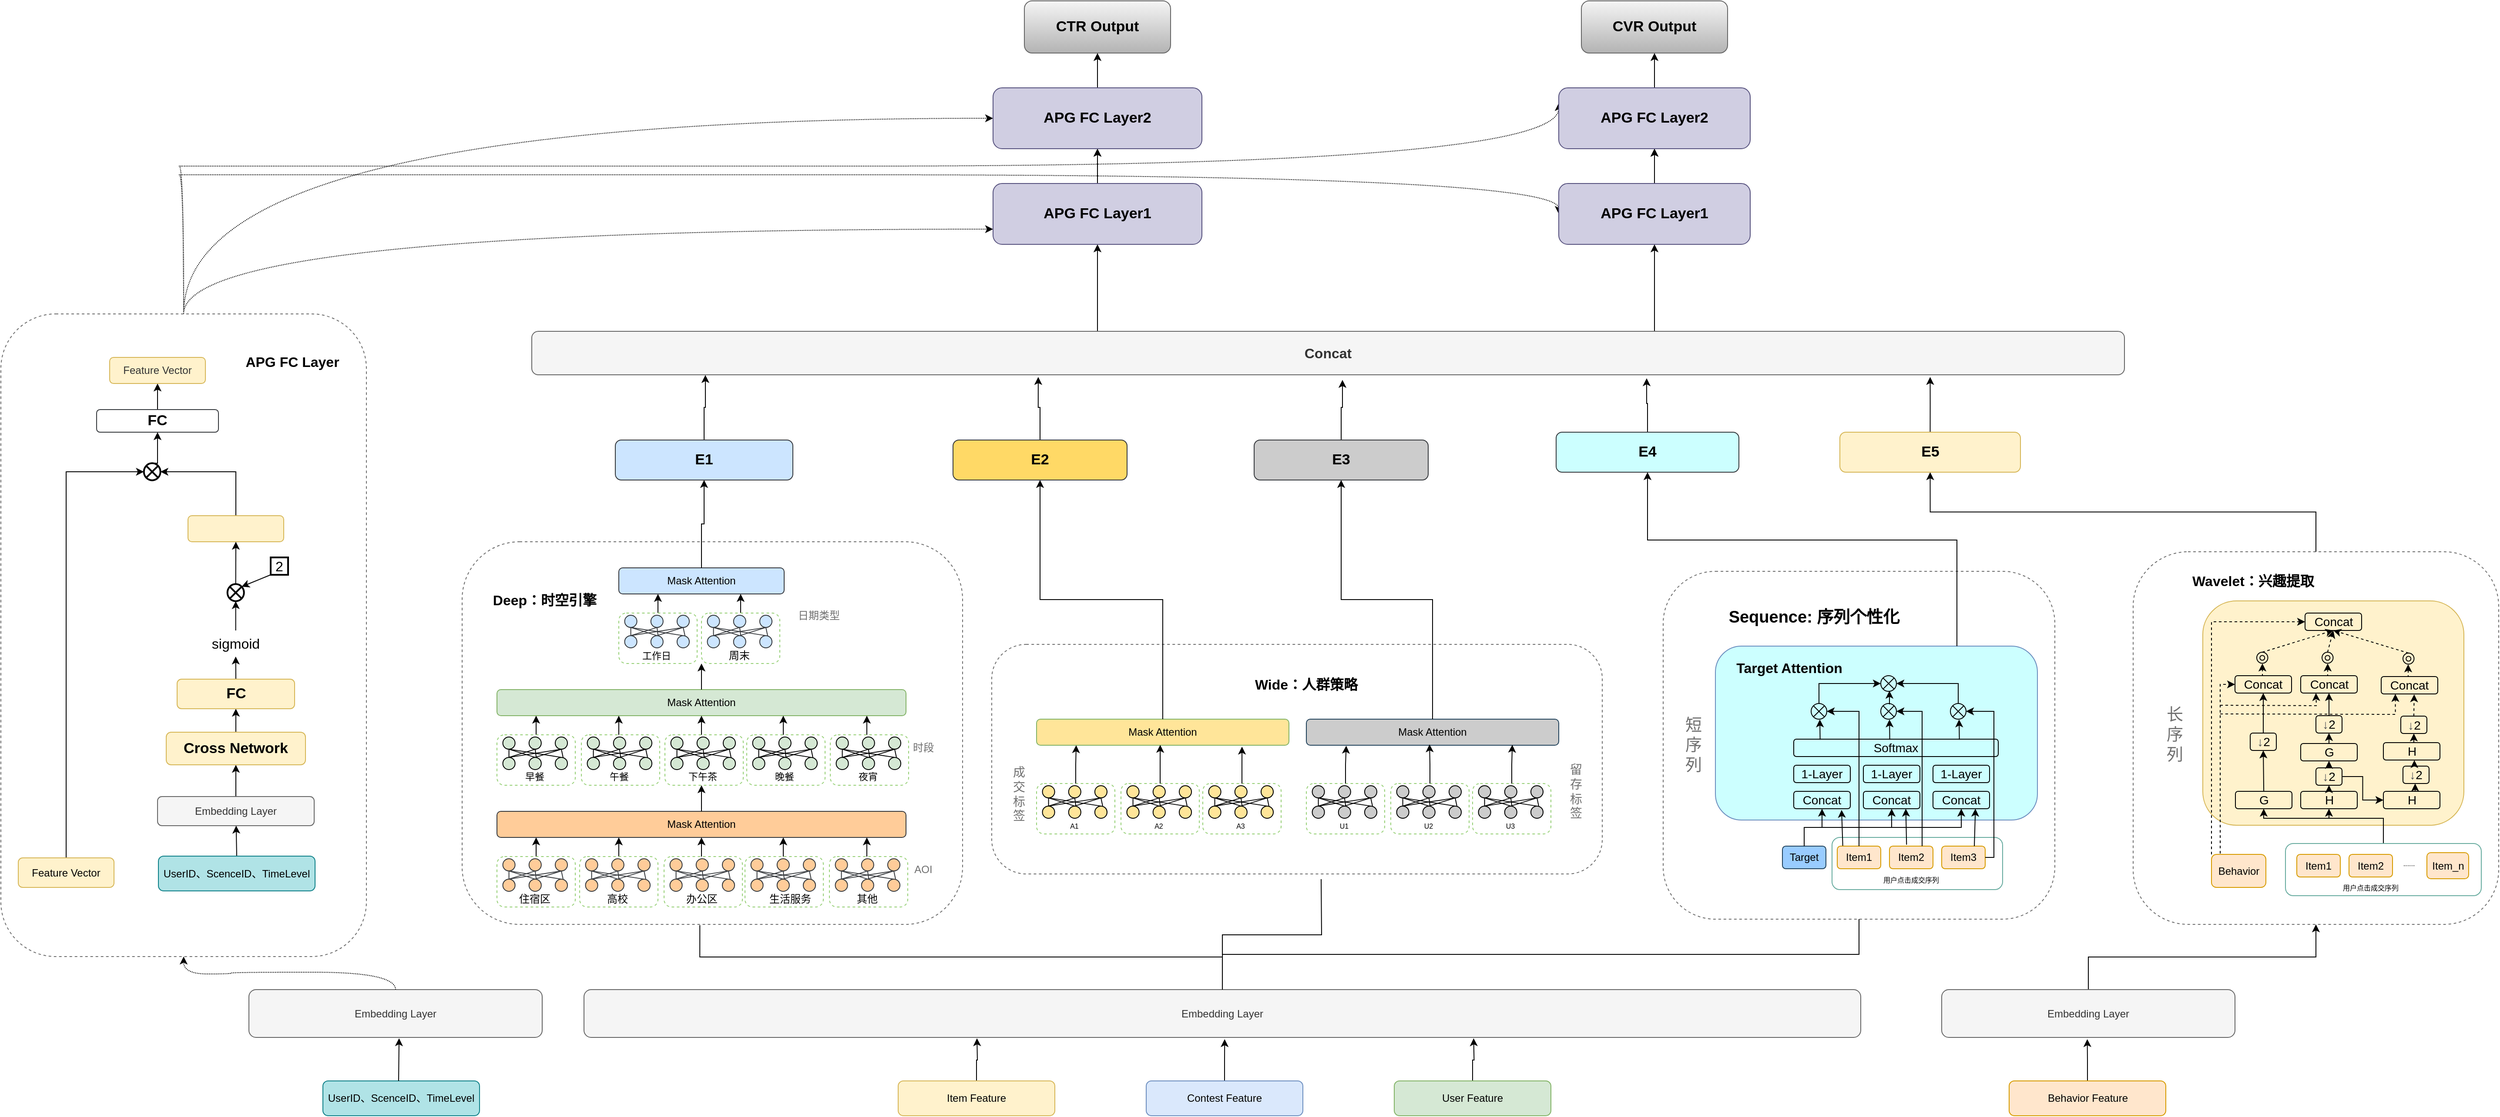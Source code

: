<mxfile version="20.6.0" type="github">
  <diagram id="gPPu7ZsFkr0shVpbmfQd" name="第 1 页">
    <mxGraphModel dx="2411" dy="1960" grid="1" gridSize="10" guides="1" tooltips="1" connect="1" arrows="1" fold="1" page="1" pageScale="1" pageWidth="827" pageHeight="1169" math="0" shadow="0">
      <root>
        <mxCell id="0" />
        <mxCell id="1" parent="0" />
        <mxCell id="MMoQuTSj6dpDtB3isse6-704" style="edgeStyle=orthogonalEdgeStyle;rounded=0;orthogonalLoop=1;jettySize=auto;html=1;exitX=0.5;exitY=0;exitDx=0;exitDy=0;entryX=0.5;entryY=1;entryDx=0;entryDy=0;" parent="1" source="MMoQuTSj6dpDtB3isse6-614" target="MMoQuTSj6dpDtB3isse6-472" edge="1">
          <mxGeometry relative="1" as="geometry" />
        </mxCell>
        <mxCell id="MMoQuTSj6dpDtB3isse6-614" value="" style="rounded=1;whiteSpace=wrap;html=1;dashed=1;strokeColor=#707070;fontSize=16;fontColor=#000000;" parent="1" vertex="1">
          <mxGeometry x="1770" y="303.5" width="420" height="428.5" as="geometry" />
        </mxCell>
        <mxCell id="MMoQuTSj6dpDtB3isse6-1" style="edgeStyle=orthogonalEdgeStyle;rounded=0;orthogonalLoop=1;jettySize=auto;html=1;exitX=0.5;exitY=0;exitDx=0;exitDy=0;entryX=0;entryY=0.75;entryDx=0;entryDy=0;dashed=1;dashPattern=1 1;curved=1;" parent="1" source="MMoQuTSj6dpDtB3isse6-5" target="MMoQuTSj6dpDtB3isse6-577" edge="1">
          <mxGeometry relative="1" as="geometry" />
        </mxCell>
        <mxCell id="MMoQuTSj6dpDtB3isse6-2" style="edgeStyle=orthogonalEdgeStyle;rounded=0;orthogonalLoop=1;jettySize=auto;html=1;exitX=0.5;exitY=0;exitDx=0;exitDy=0;entryX=0;entryY=0.5;entryDx=0;entryDy=0;dashed=1;dashPattern=1 1;curved=1;" parent="1" source="MMoQuTSj6dpDtB3isse6-5" target="MMoQuTSj6dpDtB3isse6-578" edge="1">
          <mxGeometry relative="1" as="geometry" />
        </mxCell>
        <mxCell id="MMoQuTSj6dpDtB3isse6-3" style="edgeStyle=orthogonalEdgeStyle;rounded=0;orthogonalLoop=1;jettySize=auto;html=1;exitX=0.5;exitY=0;exitDx=0;exitDy=0;entryX=0;entryY=0.25;entryDx=0;entryDy=0;dashed=1;dashPattern=1 1;curved=1;" parent="1" source="MMoQuTSj6dpDtB3isse6-5" target="MMoQuTSj6dpDtB3isse6-583" edge="1">
          <mxGeometry relative="1" as="geometry">
            <Array as="points">
              <mxPoint x="-480" y="-140" />
              <mxPoint x="920" y="-140" />
            </Array>
          </mxGeometry>
        </mxCell>
        <mxCell id="MMoQuTSj6dpDtB3isse6-4" style="edgeStyle=orthogonalEdgeStyle;rounded=0;orthogonalLoop=1;jettySize=auto;html=1;exitX=0.5;exitY=0;exitDx=0;exitDy=0;entryX=0;entryY=0.5;entryDx=0;entryDy=0;dashed=1;dashPattern=1 1;curved=1;" parent="1" source="MMoQuTSj6dpDtB3isse6-5" target="MMoQuTSj6dpDtB3isse6-582" edge="1">
          <mxGeometry relative="1" as="geometry">
            <Array as="points">
              <mxPoint x="-480" y="-130" />
              <mxPoint x="920" y="-130" />
            </Array>
          </mxGeometry>
        </mxCell>
        <mxCell id="MMoQuTSj6dpDtB3isse6-5" value="" style="rounded=1;whiteSpace=wrap;html=1;dashed=1;strokeColor=#707070;fontSize=16;fontColor=#000000;" parent="1" vertex="1">
          <mxGeometry x="-680" y="30" width="420" height="739" as="geometry" />
        </mxCell>
        <mxCell id="MMoQuTSj6dpDtB3isse6-7" value="" style="rounded=1;whiteSpace=wrap;html=1;dashed=1;strokeColor=#707070;fontSize=16;fontColor=#000000;" parent="1" vertex="1">
          <mxGeometry x="1230" y="326" width="450" height="400" as="geometry" />
        </mxCell>
        <mxCell id="MMoQuTSj6dpDtB3isse6-8" value="" style="rounded=1;whiteSpace=wrap;html=1;strokeColor=#6c8ebf;fontSize=16;fillColor=#CCFFFF;" parent="1" vertex="1">
          <mxGeometry x="1290" y="412" width="370" height="200" as="geometry" />
        </mxCell>
        <mxCell id="MMoQuTSj6dpDtB3isse6-9" value="" style="rounded=1;whiteSpace=wrap;html=1;labelBorderColor=default;strokeColor=#67AB9F;fontSize=14;fontColor=#000000;fillColor=none;" parent="1" vertex="1">
          <mxGeometry x="1424" y="632" width="196" height="60" as="geometry" />
        </mxCell>
        <mxCell id="MMoQuTSj6dpDtB3isse6-10" value="" style="rounded=1;whiteSpace=wrap;html=1;dashed=1;strokeColor=#707070;fontSize=16;fontColor=#000000;" parent="1" vertex="1">
          <mxGeometry x="458.5" y="410" width="701.5" height="264" as="geometry" />
        </mxCell>
        <mxCell id="MMoQuTSj6dpDtB3isse6-11" value="" style="rounded=1;whiteSpace=wrap;html=1;dashed=1;strokeColor=#707070;fontSize=16;fontColor=#000000;" parent="1" vertex="1">
          <mxGeometry x="-150" y="292" width="575" height="440" as="geometry" />
        </mxCell>
        <mxCell id="MMoQuTSj6dpDtB3isse6-12" style="edgeStyle=orthogonalEdgeStyle;rounded=0;orthogonalLoop=1;jettySize=auto;html=1;exitX=0.5;exitY=0;exitDx=0;exitDy=0;entryX=0.196;entryY=1.018;entryDx=0;entryDy=0;entryPerimeter=0;" parent="1" source="MMoQuTSj6dpDtB3isse6-13" edge="1">
          <mxGeometry relative="1" as="geometry">
            <mxPoint x="441.532" y="862.99" as="targetPoint" />
          </mxGeometry>
        </mxCell>
        <mxCell id="MMoQuTSj6dpDtB3isse6-13" value="Item Feature" style="rounded=1;whiteSpace=wrap;html=1;fillColor=#fff2cc;strokeColor=#d6b656;" parent="1" vertex="1">
          <mxGeometry x="351" y="912" width="180" height="40" as="geometry" />
        </mxCell>
        <mxCell id="MMoQuTSj6dpDtB3isse6-14" style="edgeStyle=orthogonalEdgeStyle;rounded=0;orthogonalLoop=1;jettySize=auto;html=1;exitX=0.5;exitY=0;exitDx=0;exitDy=0;entryX=0.39;entryY=1.036;entryDx=0;entryDy=0;entryPerimeter=0;" parent="1" source="MMoQuTSj6dpDtB3isse6-15" edge="1">
          <mxGeometry relative="1" as="geometry">
            <mxPoint x="726.13" y="863.98" as="targetPoint" />
          </mxGeometry>
        </mxCell>
        <mxCell id="MMoQuTSj6dpDtB3isse6-15" value="Contest Feature" style="rounded=1;whiteSpace=wrap;html=1;fillColor=#dae8fc;strokeColor=#6c8ebf;" parent="1" vertex="1">
          <mxGeometry x="636" y="912" width="180" height="40" as="geometry" />
        </mxCell>
        <mxCell id="MMoQuTSj6dpDtB3isse6-16" style="edgeStyle=orthogonalEdgeStyle;rounded=0;orthogonalLoop=1;jettySize=auto;html=1;exitX=0.5;exitY=0;exitDx=0;exitDy=0;entryX=0.585;entryY=1.018;entryDx=0;entryDy=0;entryPerimeter=0;" parent="1" source="MMoQuTSj6dpDtB3isse6-17" edge="1">
          <mxGeometry relative="1" as="geometry">
            <mxPoint x="1012.195" y="862.99" as="targetPoint" />
          </mxGeometry>
        </mxCell>
        <mxCell id="MMoQuTSj6dpDtB3isse6-17" value="User Feature" style="rounded=1;whiteSpace=wrap;html=1;fillColor=#d5e8d4;strokeColor=#82b366;" parent="1" vertex="1">
          <mxGeometry x="921" y="912" width="180" height="40" as="geometry" />
        </mxCell>
        <mxCell id="MMoQuTSj6dpDtB3isse6-18" style="edgeStyle=orthogonalEdgeStyle;rounded=0;orthogonalLoop=1;jettySize=auto;html=1;exitX=0.5;exitY=0;exitDx=0;exitDy=0;entryX=0.779;entryY=1.036;entryDx=0;entryDy=0;entryPerimeter=0;" parent="1" source="MMoQuTSj6dpDtB3isse6-19" edge="1">
          <mxGeometry relative="1" as="geometry">
            <mxPoint x="1717.293" y="863.98" as="targetPoint" />
          </mxGeometry>
        </mxCell>
        <mxCell id="MMoQuTSj6dpDtB3isse6-19" value="Behavior Feature" style="rounded=1;whiteSpace=wrap;html=1;fillColor=#ffe6cc;strokeColor=#d79b00;" parent="1" vertex="1">
          <mxGeometry x="1627.5" y="912" width="180" height="40" as="geometry" />
        </mxCell>
        <mxCell id="MMoQuTSj6dpDtB3isse6-20" value="Embedding Layer" style="rounded=1;whiteSpace=wrap;html=1;fillColor=#f5f5f5;fontColor=#333333;strokeColor=#666666;" parent="1" vertex="1">
          <mxGeometry x="-10" y="807" width="1467" height="55" as="geometry" />
        </mxCell>
        <mxCell id="MMoQuTSj6dpDtB3isse6-21" value="Mask Attention" style="rounded=1;whiteSpace=wrap;html=1;fillColor=#d5e8d4;strokeColor=#82b366;" parent="1" vertex="1">
          <mxGeometry x="-110" y="462" width="470" height="30" as="geometry" />
        </mxCell>
        <mxCell id="MMoQuTSj6dpDtB3isse6-22" value="" style="endArrow=classic;html=1;rounded=0;exitX=0.5;exitY=0;exitDx=0;exitDy=0;" parent="1" source="MMoQuTSj6dpDtB3isse6-83" edge="1">
          <mxGeometry width="50" height="50" relative="1" as="geometry">
            <mxPoint x="-70" y="514" as="sourcePoint" />
            <mxPoint x="-65.0" y="492" as="targetPoint" />
          </mxGeometry>
        </mxCell>
        <mxCell id="MMoQuTSj6dpDtB3isse6-23" value="" style="endArrow=classic;html=1;rounded=0;exitX=0.5;exitY=0;exitDx=0;exitDy=0;" parent="1" edge="1">
          <mxGeometry width="50" height="50" relative="1" as="geometry">
            <mxPoint x="125.0" y="514" as="sourcePoint" />
            <mxPoint x="125.0" y="492" as="targetPoint" />
          </mxGeometry>
        </mxCell>
        <mxCell id="MMoQuTSj6dpDtB3isse6-24" value="" style="endArrow=classic;html=1;rounded=0;exitX=0.5;exitY=0;exitDx=0;exitDy=0;" parent="1" edge="1">
          <mxGeometry width="50" height="50" relative="1" as="geometry">
            <mxPoint x="219" y="514" as="sourcePoint" />
            <mxPoint x="219" y="492" as="targetPoint" />
          </mxGeometry>
        </mxCell>
        <mxCell id="MMoQuTSj6dpDtB3isse6-25" value="" style="endArrow=classic;html=1;rounded=0;exitX=0.5;exitY=0;exitDx=0;exitDy=0;" parent="1" edge="1">
          <mxGeometry width="50" height="50" relative="1" as="geometry">
            <mxPoint x="315" y="514" as="sourcePoint" />
            <mxPoint x="315" y="492" as="targetPoint" />
          </mxGeometry>
        </mxCell>
        <mxCell id="MMoQuTSj6dpDtB3isse6-26" value="" style="endArrow=classic;html=1;rounded=0;exitX=0.5;exitY=0;exitDx=0;exitDy=0;" parent="1" edge="1">
          <mxGeometry width="50" height="50" relative="1" as="geometry">
            <mxPoint x="30.0" y="514" as="sourcePoint" />
            <mxPoint x="30.0" y="492" as="targetPoint" />
          </mxGeometry>
        </mxCell>
        <mxCell id="MMoQuTSj6dpDtB3isse6-27" value="&lt;font color=&quot;#707070&quot;&gt;时段&lt;/font&gt;" style="text;html=1;strokeColor=none;fillColor=none;align=center;verticalAlign=middle;whiteSpace=wrap;rounded=0;dashed=1;opacity=1;" parent="1" vertex="1">
          <mxGeometry x="350" y="514" width="60" height="30" as="geometry" />
        </mxCell>
        <mxCell id="MMoQuTSj6dpDtB3isse6-28" value="Mask Attention" style="rounded=1;whiteSpace=wrap;html=1;fillColor=#ffcc99;strokeColor=#36393d;" parent="1" vertex="1">
          <mxGeometry x="-110" y="602" width="470" height="30" as="geometry" />
        </mxCell>
        <mxCell id="MMoQuTSj6dpDtB3isse6-29" value="" style="endArrow=classic;html=1;rounded=0;exitX=0.5;exitY=0;exitDx=0;exitDy=0;" parent="1" source="MMoQuTSj6dpDtB3isse6-168" edge="1">
          <mxGeometry width="50" height="50" relative="1" as="geometry">
            <mxPoint x="-70" y="654" as="sourcePoint" />
            <mxPoint x="-65.0" y="632" as="targetPoint" />
          </mxGeometry>
        </mxCell>
        <mxCell id="MMoQuTSj6dpDtB3isse6-30" value="" style="endArrow=classic;html=1;rounded=0;exitX=0.5;exitY=0;exitDx=0;exitDy=0;" parent="1" edge="1">
          <mxGeometry width="50" height="50" relative="1" as="geometry">
            <mxPoint x="125.0" y="654" as="sourcePoint" />
            <mxPoint x="125.0" y="632" as="targetPoint" />
          </mxGeometry>
        </mxCell>
        <mxCell id="MMoQuTSj6dpDtB3isse6-31" value="" style="endArrow=classic;html=1;rounded=0;exitX=0.5;exitY=0;exitDx=0;exitDy=0;" parent="1" edge="1">
          <mxGeometry width="50" height="50" relative="1" as="geometry">
            <mxPoint x="219" y="654" as="sourcePoint" />
            <mxPoint x="219" y="632" as="targetPoint" />
          </mxGeometry>
        </mxCell>
        <mxCell id="MMoQuTSj6dpDtB3isse6-32" value="" style="endArrow=classic;html=1;rounded=0;exitX=0.5;exitY=0;exitDx=0;exitDy=0;" parent="1" edge="1">
          <mxGeometry width="50" height="50" relative="1" as="geometry">
            <mxPoint x="315" y="654" as="sourcePoint" />
            <mxPoint x="315" y="632" as="targetPoint" />
          </mxGeometry>
        </mxCell>
        <mxCell id="MMoQuTSj6dpDtB3isse6-33" value="" style="endArrow=classic;html=1;rounded=0;exitX=0.5;exitY=0;exitDx=0;exitDy=0;" parent="1" edge="1">
          <mxGeometry width="50" height="50" relative="1" as="geometry">
            <mxPoint x="30.0" y="654" as="sourcePoint" />
            <mxPoint x="30.0" y="632" as="targetPoint" />
          </mxGeometry>
        </mxCell>
        <mxCell id="MMoQuTSj6dpDtB3isse6-34" value="&lt;font color=&quot;#707070&quot;&gt;AOI&lt;/font&gt;" style="text;html=1;strokeColor=none;fillColor=none;align=center;verticalAlign=middle;whiteSpace=wrap;rounded=0;dashed=1;opacity=1;" parent="1" vertex="1">
          <mxGeometry x="350" y="654" width="60" height="30" as="geometry" />
        </mxCell>
        <mxCell id="MMoQuTSj6dpDtB3isse6-35" value="" style="endArrow=classic;html=1;rounded=0;exitX=0.5;exitY=0;exitDx=0;exitDy=0;" parent="1" source="MMoQuTSj6dpDtB3isse6-28" edge="1">
          <mxGeometry width="50" height="50" relative="1" as="geometry">
            <mxPoint x="125" y="594" as="sourcePoint" />
            <mxPoint x="125.0" y="572" as="targetPoint" />
          </mxGeometry>
        </mxCell>
        <mxCell id="MMoQuTSj6dpDtB3isse6-36" value="Mask Attention" style="rounded=1;whiteSpace=wrap;html=1;fillColor=#cce5ff;strokeColor=#36393d;" parent="1" vertex="1">
          <mxGeometry x="30" y="322" width="190" height="30" as="geometry" />
        </mxCell>
        <mxCell id="MMoQuTSj6dpDtB3isse6-37" value="" style="endArrow=classic;html=1;rounded=0;exitX=0.5;exitY=0;exitDx=0;exitDy=0;" parent="1" source="MMoQuTSj6dpDtB3isse6-65" edge="1">
          <mxGeometry width="50" height="50" relative="1" as="geometry">
            <mxPoint x="70" y="374" as="sourcePoint" />
            <mxPoint x="75.0" y="352" as="targetPoint" />
          </mxGeometry>
        </mxCell>
        <mxCell id="MMoQuTSj6dpDtB3isse6-38" value="" style="endArrow=classic;html=1;rounded=0;exitX=0.5;exitY=0;exitDx=0;exitDy=0;" parent="1" edge="1">
          <mxGeometry width="50" height="50" relative="1" as="geometry">
            <mxPoint x="170.0" y="374" as="sourcePoint" />
            <mxPoint x="170.0" y="352" as="targetPoint" />
          </mxGeometry>
        </mxCell>
        <mxCell id="MMoQuTSj6dpDtB3isse6-39" value="" style="endArrow=classic;html=1;rounded=0;exitX=0.5;exitY=0;exitDx=0;exitDy=0;" parent="1" edge="1">
          <mxGeometry width="50" height="50" relative="1" as="geometry">
            <mxPoint x="125.0" y="462" as="sourcePoint" />
            <mxPoint x="125.0" y="432" as="targetPoint" />
          </mxGeometry>
        </mxCell>
        <mxCell id="MMoQuTSj6dpDtB3isse6-40" value="&lt;font color=&quot;#707070&quot;&gt;日期类型&lt;/font&gt;" style="text;html=1;strokeColor=none;fillColor=none;align=center;verticalAlign=middle;whiteSpace=wrap;rounded=0;dashed=1;opacity=1;" parent="1" vertex="1">
          <mxGeometry x="230" y="362" width="60" height="30" as="geometry" />
        </mxCell>
        <mxCell id="MMoQuTSj6dpDtB3isse6-41" value="&lt;font size=&quot;1&quot; color=&quot;#000000&quot;&gt;&lt;b style=&quot;font-size: 16px;&quot;&gt;Deep：时空引擎&lt;/b&gt;&lt;/font&gt;" style="text;html=1;strokeColor=none;fillColor=none;align=center;verticalAlign=middle;whiteSpace=wrap;rounded=0;dashed=1;fontColor=#707070;opacity=1;" parent="1" vertex="1">
          <mxGeometry x="-120" y="344" width="130" height="30" as="geometry" />
        </mxCell>
        <mxCell id="MMoQuTSj6dpDtB3isse6-42" value="Mask Attention" style="rounded=1;whiteSpace=wrap;html=1;fillColor=#FFE599;strokeColor=#82b366;" parent="1" vertex="1">
          <mxGeometry x="510" y="496" width="290" height="30" as="geometry" />
        </mxCell>
        <mxCell id="MMoQuTSj6dpDtB3isse6-46" value="" style="group" parent="1" vertex="1" connectable="0">
          <mxGeometry x="125" y="374" width="90" height="58" as="geometry" />
        </mxCell>
        <mxCell id="MMoQuTSj6dpDtB3isse6-47" value="" style="rounded=1;whiteSpace=wrap;html=1;dashed=1;strokeColor=#97D077;" parent="MMoQuTSj6dpDtB3isse6-46" vertex="1">
          <mxGeometry width="90" height="58" as="geometry" />
        </mxCell>
        <mxCell id="MMoQuTSj6dpDtB3isse6-48" value="" style="group" parent="MMoQuTSj6dpDtB3isse6-46" vertex="1" connectable="0">
          <mxGeometry x="6.759" y="2.5" width="78.261" height="37.5" as="geometry" />
        </mxCell>
        <mxCell id="MMoQuTSj6dpDtB3isse6-49" value="" style="ellipse;whiteSpace=wrap;html=1;aspect=fixed;fillColor=#cce5ff;strokeColor=#36393d;" parent="MMoQuTSj6dpDtB3isse6-48" vertex="1">
          <mxGeometry width="14.062" height="14.062" as="geometry" />
        </mxCell>
        <mxCell id="MMoQuTSj6dpDtB3isse6-50" value="" style="ellipse;whiteSpace=wrap;html=1;aspect=fixed;fillColor=#cce5ff;strokeColor=#36393d;" parent="MMoQuTSj6dpDtB3isse6-48" vertex="1">
          <mxGeometry x="60.201" width="14.062" height="14.062" as="geometry" />
        </mxCell>
        <mxCell id="MMoQuTSj6dpDtB3isse6-51" value="" style="ellipse;whiteSpace=wrap;html=1;aspect=fixed;fillColor=#cce5ff;strokeColor=#36393d;" parent="MMoQuTSj6dpDtB3isse6-48" vertex="1">
          <mxGeometry x="30.1" width="14.062" height="14.062" as="geometry" />
        </mxCell>
        <mxCell id="MMoQuTSj6dpDtB3isse6-52" value="" style="ellipse;whiteSpace=wrap;html=1;aspect=fixed;fillColor=#cce5ff;strokeColor=#36393d;" parent="MMoQuTSj6dpDtB3isse6-48" vertex="1">
          <mxGeometry y="23.438" width="14.062" height="14.062" as="geometry" />
        </mxCell>
        <mxCell id="MMoQuTSj6dpDtB3isse6-53" value="" style="ellipse;whiteSpace=wrap;html=1;aspect=fixed;fillColor=#cce5ff;strokeColor=#36393d;" parent="MMoQuTSj6dpDtB3isse6-48" vertex="1">
          <mxGeometry x="60.201" y="23.438" width="14.062" height="14.062" as="geometry" />
        </mxCell>
        <mxCell id="MMoQuTSj6dpDtB3isse6-54" value="" style="ellipse;whiteSpace=wrap;html=1;aspect=fixed;fillColor=#cce5ff;strokeColor=#36393d;" parent="MMoQuTSj6dpDtB3isse6-48" vertex="1">
          <mxGeometry x="30.1" y="23.438" width="14.062" height="14.062" as="geometry" />
        </mxCell>
        <mxCell id="MMoQuTSj6dpDtB3isse6-55" value="" style="endArrow=none;html=1;rounded=0;entryX=0.5;entryY=0;entryDx=0;entryDy=0;exitX=0.5;exitY=1;exitDx=0;exitDy=0;fillColor=#cce5ff;strokeColor=#36393d;" parent="MMoQuTSj6dpDtB3isse6-48" source="MMoQuTSj6dpDtB3isse6-49" target="MMoQuTSj6dpDtB3isse6-52" edge="1">
          <mxGeometry width="50" height="50" relative="1" as="geometry">
            <mxPoint x="-36.12" y="65.625" as="sourcePoint" />
            <mxPoint x="-6.02" y="42.188" as="targetPoint" />
          </mxGeometry>
        </mxCell>
        <mxCell id="MMoQuTSj6dpDtB3isse6-56" value="" style="endArrow=none;html=1;rounded=0;entryX=0.5;entryY=1;entryDx=0;entryDy=0;exitX=0.5;exitY=0;exitDx=0;exitDy=0;fillColor=#cce5ff;strokeColor=#36393d;" parent="MMoQuTSj6dpDtB3isse6-48" source="MMoQuTSj6dpDtB3isse6-54" target="MMoQuTSj6dpDtB3isse6-49" edge="1">
          <mxGeometry width="50" height="50" relative="1" as="geometry">
            <mxPoint x="6.02" y="79.688" as="sourcePoint" />
            <mxPoint x="36.12" y="56.25" as="targetPoint" />
          </mxGeometry>
        </mxCell>
        <mxCell id="MMoQuTSj6dpDtB3isse6-57" value="" style="endArrow=none;html=1;rounded=0;entryX=0.5;entryY=1;entryDx=0;entryDy=0;exitX=0.5;exitY=0;exitDx=0;exitDy=0;fillColor=#cce5ff;strokeColor=#36393d;" parent="MMoQuTSj6dpDtB3isse6-48" source="MMoQuTSj6dpDtB3isse6-53" target="MMoQuTSj6dpDtB3isse6-49" edge="1">
          <mxGeometry width="50" height="50" relative="1" as="geometry">
            <mxPoint x="6.02" y="79.688" as="sourcePoint" />
            <mxPoint x="36.12" y="56.25" as="targetPoint" />
          </mxGeometry>
        </mxCell>
        <mxCell id="MMoQuTSj6dpDtB3isse6-58" value="" style="endArrow=none;html=1;rounded=0;entryX=0.5;entryY=1;entryDx=0;entryDy=0;fillColor=#cce5ff;strokeColor=#36393d;" parent="MMoQuTSj6dpDtB3isse6-48" target="MMoQuTSj6dpDtB3isse6-51" edge="1">
          <mxGeometry width="50" height="50" relative="1" as="geometry">
            <mxPoint x="38.419" y="23.75" as="sourcePoint" />
            <mxPoint x="-6.02" y="60.938" as="targetPoint" />
          </mxGeometry>
        </mxCell>
        <mxCell id="MMoQuTSj6dpDtB3isse6-59" value="" style="endArrow=none;html=1;rounded=0;entryX=0.5;entryY=1;entryDx=0;entryDy=0;fillColor=#cce5ff;strokeColor=#36393d;" parent="MMoQuTSj6dpDtB3isse6-48" target="MMoQuTSj6dpDtB3isse6-50" edge="1">
          <mxGeometry width="50" height="50" relative="1" as="geometry">
            <mxPoint x="69.231" y="23.438" as="sourcePoint" />
            <mxPoint x="108.361" y="56.25" as="targetPoint" />
            <Array as="points">
              <mxPoint x="68.3" y="23.75" />
            </Array>
          </mxGeometry>
        </mxCell>
        <mxCell id="MMoQuTSj6dpDtB3isse6-60" value="" style="endArrow=none;html=1;rounded=0;entryX=0.5;entryY=1;entryDx=0;entryDy=0;exitX=0.5;exitY=0;exitDx=0;exitDy=0;fillColor=#cce5ff;strokeColor=#36393d;" parent="MMoQuTSj6dpDtB3isse6-48" source="MMoQuTSj6dpDtB3isse6-52" target="MMoQuTSj6dpDtB3isse6-51" edge="1">
          <mxGeometry width="50" height="50" relative="1" as="geometry">
            <mxPoint x="30.1" y="75" as="sourcePoint" />
            <mxPoint x="60.201" y="51.562" as="targetPoint" />
          </mxGeometry>
        </mxCell>
        <mxCell id="MMoQuTSj6dpDtB3isse6-61" value="" style="endArrow=none;html=1;rounded=0;entryX=0.5;entryY=1;entryDx=0;entryDy=0;exitX=0.5;exitY=0;exitDx=0;exitDy=0;fillColor=#cce5ff;strokeColor=#36393d;" parent="MMoQuTSj6dpDtB3isse6-48" source="MMoQuTSj6dpDtB3isse6-52" target="MMoQuTSj6dpDtB3isse6-50" edge="1">
          <mxGeometry width="50" height="50" relative="1" as="geometry">
            <mxPoint x="42.14" y="84.375" as="sourcePoint" />
            <mxPoint x="72.241" y="60.938" as="targetPoint" />
          </mxGeometry>
        </mxCell>
        <mxCell id="MMoQuTSj6dpDtB3isse6-62" value="" style="endArrow=none;html=1;rounded=0;entryX=0.5;entryY=1;entryDx=0;entryDy=0;exitX=0.5;exitY=0;exitDx=0;exitDy=0;fillColor=#cce5ff;strokeColor=#36393d;" parent="MMoQuTSj6dpDtB3isse6-48" source="MMoQuTSj6dpDtB3isse6-54" target="MMoQuTSj6dpDtB3isse6-50" edge="1">
          <mxGeometry width="50" height="50" relative="1" as="geometry">
            <mxPoint x="36.12" y="70.312" as="sourcePoint" />
            <mxPoint x="66.221" y="46.875" as="targetPoint" />
          </mxGeometry>
        </mxCell>
        <mxCell id="MMoQuTSj6dpDtB3isse6-63" value="周末" style="text;html=1;strokeColor=none;fillColor=none;align=center;verticalAlign=middle;whiteSpace=wrap;rounded=0;" parent="MMoQuTSj6dpDtB3isse6-46" vertex="1">
          <mxGeometry x="24.19" y="45.75" width="39.13" height="6.25" as="geometry" />
        </mxCell>
        <mxCell id="MMoQuTSj6dpDtB3isse6-64" value="" style="group" parent="1" vertex="1" connectable="0">
          <mxGeometry x="30" y="374" width="90" height="58" as="geometry" />
        </mxCell>
        <mxCell id="MMoQuTSj6dpDtB3isse6-65" value="" style="rounded=1;whiteSpace=wrap;html=1;dashed=1;strokeColor=#97D077;" parent="MMoQuTSj6dpDtB3isse6-64" vertex="1">
          <mxGeometry width="90" height="58" as="geometry" />
        </mxCell>
        <mxCell id="MMoQuTSj6dpDtB3isse6-66" value="" style="group" parent="MMoQuTSj6dpDtB3isse6-64" vertex="1" connectable="0">
          <mxGeometry x="6.759" y="2.5" width="78.261" height="37.5" as="geometry" />
        </mxCell>
        <mxCell id="MMoQuTSj6dpDtB3isse6-67" value="" style="ellipse;whiteSpace=wrap;html=1;aspect=fixed;fillColor=#cce5ff;strokeColor=#36393d;" parent="MMoQuTSj6dpDtB3isse6-66" vertex="1">
          <mxGeometry width="14.062" height="14.062" as="geometry" />
        </mxCell>
        <mxCell id="MMoQuTSj6dpDtB3isse6-68" value="" style="ellipse;whiteSpace=wrap;html=1;aspect=fixed;fillColor=#cce5ff;strokeColor=#36393d;" parent="MMoQuTSj6dpDtB3isse6-66" vertex="1">
          <mxGeometry x="60.201" width="14.062" height="14.062" as="geometry" />
        </mxCell>
        <mxCell id="MMoQuTSj6dpDtB3isse6-69" value="" style="ellipse;whiteSpace=wrap;html=1;aspect=fixed;fillColor=#cce5ff;strokeColor=#36393d;" parent="MMoQuTSj6dpDtB3isse6-66" vertex="1">
          <mxGeometry x="30.1" width="14.062" height="14.062" as="geometry" />
        </mxCell>
        <mxCell id="MMoQuTSj6dpDtB3isse6-70" value="" style="ellipse;whiteSpace=wrap;html=1;aspect=fixed;fillColor=#cce5ff;strokeColor=#36393d;" parent="MMoQuTSj6dpDtB3isse6-66" vertex="1">
          <mxGeometry y="23.438" width="14.062" height="14.062" as="geometry" />
        </mxCell>
        <mxCell id="MMoQuTSj6dpDtB3isse6-71" value="" style="ellipse;whiteSpace=wrap;html=1;aspect=fixed;fillColor=#cce5ff;strokeColor=#36393d;" parent="MMoQuTSj6dpDtB3isse6-66" vertex="1">
          <mxGeometry x="60.201" y="23.438" width="14.062" height="14.062" as="geometry" />
        </mxCell>
        <mxCell id="MMoQuTSj6dpDtB3isse6-72" value="" style="ellipse;whiteSpace=wrap;html=1;aspect=fixed;fillColor=#cce5ff;strokeColor=#36393d;" parent="MMoQuTSj6dpDtB3isse6-66" vertex="1">
          <mxGeometry x="30.1" y="23.438" width="14.062" height="14.062" as="geometry" />
        </mxCell>
        <mxCell id="MMoQuTSj6dpDtB3isse6-73" value="" style="endArrow=none;html=1;rounded=0;entryX=0.5;entryY=0;entryDx=0;entryDy=0;exitX=0.5;exitY=1;exitDx=0;exitDy=0;fillColor=#cce5ff;strokeColor=#36393d;" parent="MMoQuTSj6dpDtB3isse6-66" source="MMoQuTSj6dpDtB3isse6-67" target="MMoQuTSj6dpDtB3isse6-70" edge="1">
          <mxGeometry width="50" height="50" relative="1" as="geometry">
            <mxPoint x="-36.12" y="65.625" as="sourcePoint" />
            <mxPoint x="-6.02" y="42.188" as="targetPoint" />
          </mxGeometry>
        </mxCell>
        <mxCell id="MMoQuTSj6dpDtB3isse6-74" value="" style="endArrow=none;html=1;rounded=0;entryX=0.5;entryY=1;entryDx=0;entryDy=0;exitX=0.5;exitY=0;exitDx=0;exitDy=0;fillColor=#cce5ff;strokeColor=#36393d;" parent="MMoQuTSj6dpDtB3isse6-66" source="MMoQuTSj6dpDtB3isse6-72" target="MMoQuTSj6dpDtB3isse6-67" edge="1">
          <mxGeometry width="50" height="50" relative="1" as="geometry">
            <mxPoint x="6.02" y="79.688" as="sourcePoint" />
            <mxPoint x="36.12" y="56.25" as="targetPoint" />
          </mxGeometry>
        </mxCell>
        <mxCell id="MMoQuTSj6dpDtB3isse6-75" value="" style="endArrow=none;html=1;rounded=0;entryX=0.5;entryY=1;entryDx=0;entryDy=0;exitX=0.5;exitY=0;exitDx=0;exitDy=0;fillColor=#cce5ff;strokeColor=#36393d;" parent="MMoQuTSj6dpDtB3isse6-66" source="MMoQuTSj6dpDtB3isse6-71" target="MMoQuTSj6dpDtB3isse6-67" edge="1">
          <mxGeometry width="50" height="50" relative="1" as="geometry">
            <mxPoint x="6.02" y="79.688" as="sourcePoint" />
            <mxPoint x="36.12" y="56.25" as="targetPoint" />
          </mxGeometry>
        </mxCell>
        <mxCell id="MMoQuTSj6dpDtB3isse6-76" value="" style="endArrow=none;html=1;rounded=0;entryX=0.5;entryY=1;entryDx=0;entryDy=0;fillColor=#cce5ff;strokeColor=#36393d;" parent="MMoQuTSj6dpDtB3isse6-66" target="MMoQuTSj6dpDtB3isse6-69" edge="1">
          <mxGeometry width="50" height="50" relative="1" as="geometry">
            <mxPoint x="38.419" y="23.75" as="sourcePoint" />
            <mxPoint x="-6.02" y="60.938" as="targetPoint" />
          </mxGeometry>
        </mxCell>
        <mxCell id="MMoQuTSj6dpDtB3isse6-77" value="" style="endArrow=none;html=1;rounded=0;entryX=0.5;entryY=1;entryDx=0;entryDy=0;fillColor=#cce5ff;strokeColor=#36393d;" parent="MMoQuTSj6dpDtB3isse6-66" target="MMoQuTSj6dpDtB3isse6-68" edge="1">
          <mxGeometry width="50" height="50" relative="1" as="geometry">
            <mxPoint x="69.231" y="23.438" as="sourcePoint" />
            <mxPoint x="108.361" y="56.25" as="targetPoint" />
            <Array as="points">
              <mxPoint x="68.3" y="23.75" />
            </Array>
          </mxGeometry>
        </mxCell>
        <mxCell id="MMoQuTSj6dpDtB3isse6-78" value="" style="endArrow=none;html=1;rounded=0;entryX=0.5;entryY=1;entryDx=0;entryDy=0;exitX=0.5;exitY=0;exitDx=0;exitDy=0;fillColor=#cce5ff;strokeColor=#36393d;" parent="MMoQuTSj6dpDtB3isse6-66" source="MMoQuTSj6dpDtB3isse6-70" target="MMoQuTSj6dpDtB3isse6-69" edge="1">
          <mxGeometry width="50" height="50" relative="1" as="geometry">
            <mxPoint x="30.1" y="75" as="sourcePoint" />
            <mxPoint x="60.201" y="51.562" as="targetPoint" />
          </mxGeometry>
        </mxCell>
        <mxCell id="MMoQuTSj6dpDtB3isse6-79" value="" style="endArrow=none;html=1;rounded=0;entryX=0.5;entryY=1;entryDx=0;entryDy=0;exitX=0.5;exitY=0;exitDx=0;exitDy=0;fillColor=#cce5ff;strokeColor=#36393d;" parent="MMoQuTSj6dpDtB3isse6-66" source="MMoQuTSj6dpDtB3isse6-70" target="MMoQuTSj6dpDtB3isse6-68" edge="1">
          <mxGeometry width="50" height="50" relative="1" as="geometry">
            <mxPoint x="42.14" y="84.375" as="sourcePoint" />
            <mxPoint x="72.241" y="60.938" as="targetPoint" />
          </mxGeometry>
        </mxCell>
        <mxCell id="MMoQuTSj6dpDtB3isse6-80" value="" style="endArrow=none;html=1;rounded=0;entryX=0.5;entryY=1;entryDx=0;entryDy=0;exitX=0.5;exitY=0;exitDx=0;exitDy=0;fillColor=#cce5ff;strokeColor=#36393d;" parent="MMoQuTSj6dpDtB3isse6-66" source="MMoQuTSj6dpDtB3isse6-72" target="MMoQuTSj6dpDtB3isse6-68" edge="1">
          <mxGeometry width="50" height="50" relative="1" as="geometry">
            <mxPoint x="36.12" y="70.312" as="sourcePoint" />
            <mxPoint x="66.221" y="46.875" as="targetPoint" />
          </mxGeometry>
        </mxCell>
        <mxCell id="MMoQuTSj6dpDtB3isse6-81" value="&lt;font style=&quot;font-size: 11px;&quot;&gt;工作日&lt;/font&gt;" style="text;html=1;strokeColor=none;fillColor=none;align=center;verticalAlign=middle;whiteSpace=wrap;rounded=0;" parent="MMoQuTSj6dpDtB3isse6-64" vertex="1">
          <mxGeometry x="24.19" y="45.75" width="39.13" height="6.25" as="geometry" />
        </mxCell>
        <mxCell id="MMoQuTSj6dpDtB3isse6-82" value="" style="group" parent="1" vertex="1" connectable="0">
          <mxGeometry x="-110" y="514" width="90" height="58" as="geometry" />
        </mxCell>
        <mxCell id="MMoQuTSj6dpDtB3isse6-83" value="" style="rounded=1;whiteSpace=wrap;html=1;dashed=1;strokeColor=#97D077;" parent="MMoQuTSj6dpDtB3isse6-82" vertex="1">
          <mxGeometry width="90" height="58" as="geometry" />
        </mxCell>
        <mxCell id="MMoQuTSj6dpDtB3isse6-84" value="&lt;font style=&quot;font-size: 11px;&quot;&gt;早餐&lt;/font&gt;" style="text;html=1;strokeColor=none;fillColor=none;align=center;verticalAlign=middle;whiteSpace=wrap;rounded=0;fontSize=8;" parent="MMoQuTSj6dpDtB3isse6-82" vertex="1">
          <mxGeometry x="24.19" y="44.75" width="39.13" height="6.25" as="geometry" />
        </mxCell>
        <mxCell id="MMoQuTSj6dpDtB3isse6-85" value="" style="ellipse;whiteSpace=wrap;html=1;aspect=fixed;fillColor=#d5e8d4;strokeColor=#000000;" parent="MMoQuTSj6dpDtB3isse6-82" vertex="1">
          <mxGeometry x="6.759" y="2.5" width="14.062" height="14.062" as="geometry" />
        </mxCell>
        <mxCell id="MMoQuTSj6dpDtB3isse6-86" value="" style="ellipse;whiteSpace=wrap;html=1;aspect=fixed;fillColor=#d5e8d4;strokeColor=#000000;" parent="MMoQuTSj6dpDtB3isse6-82" vertex="1">
          <mxGeometry x="66.96" y="2.5" width="14.062" height="14.062" as="geometry" />
        </mxCell>
        <mxCell id="MMoQuTSj6dpDtB3isse6-87" value="" style="ellipse;whiteSpace=wrap;html=1;aspect=fixed;fillColor=#d5e8d4;strokeColor=#000000;" parent="MMoQuTSj6dpDtB3isse6-82" vertex="1">
          <mxGeometry x="36.859" y="2.5" width="14.062" height="14.062" as="geometry" />
        </mxCell>
        <mxCell id="MMoQuTSj6dpDtB3isse6-88" value="" style="ellipse;whiteSpace=wrap;html=1;aspect=fixed;fillColor=#d5e8d4;strokeColor=#000000;" parent="MMoQuTSj6dpDtB3isse6-82" vertex="1">
          <mxGeometry x="6.759" y="25.938" width="14.062" height="14.062" as="geometry" />
        </mxCell>
        <mxCell id="MMoQuTSj6dpDtB3isse6-89" value="" style="ellipse;whiteSpace=wrap;html=1;aspect=fixed;fillColor=#d5e8d4;strokeColor=#000000;" parent="MMoQuTSj6dpDtB3isse6-82" vertex="1">
          <mxGeometry x="66.96" y="25.938" width="14.062" height="14.062" as="geometry" />
        </mxCell>
        <mxCell id="MMoQuTSj6dpDtB3isse6-90" value="" style="ellipse;whiteSpace=wrap;html=1;aspect=fixed;fillColor=#d5e8d4;strokeColor=#000000;" parent="MMoQuTSj6dpDtB3isse6-82" vertex="1">
          <mxGeometry x="36.859" y="25.938" width="14.062" height="14.062" as="geometry" />
        </mxCell>
        <mxCell id="MMoQuTSj6dpDtB3isse6-91" value="" style="endArrow=none;html=1;rounded=0;entryX=0.5;entryY=0;entryDx=0;entryDy=0;exitX=0.5;exitY=1;exitDx=0;exitDy=0;fillColor=#d5e8d4;strokeColor=#000000;" parent="MMoQuTSj6dpDtB3isse6-82" source="MMoQuTSj6dpDtB3isse6-85" target="MMoQuTSj6dpDtB3isse6-88" edge="1">
          <mxGeometry width="50" height="50" relative="1" as="geometry">
            <mxPoint x="-29.362" y="68.125" as="sourcePoint" />
            <mxPoint x="0.739" y="44.688" as="targetPoint" />
          </mxGeometry>
        </mxCell>
        <mxCell id="MMoQuTSj6dpDtB3isse6-92" value="" style="endArrow=none;html=1;rounded=0;entryX=0.5;entryY=1;entryDx=0;entryDy=0;exitX=0.5;exitY=0;exitDx=0;exitDy=0;fillColor=#d5e8d4;strokeColor=#000000;" parent="MMoQuTSj6dpDtB3isse6-82" source="MMoQuTSj6dpDtB3isse6-90" target="MMoQuTSj6dpDtB3isse6-85" edge="1">
          <mxGeometry width="50" height="50" relative="1" as="geometry">
            <mxPoint x="12.779" y="82.188" as="sourcePoint" />
            <mxPoint x="42.879" y="58.75" as="targetPoint" />
          </mxGeometry>
        </mxCell>
        <mxCell id="MMoQuTSj6dpDtB3isse6-93" value="" style="endArrow=none;html=1;rounded=0;entryX=0.5;entryY=1;entryDx=0;entryDy=0;exitX=0.5;exitY=0;exitDx=0;exitDy=0;fillColor=#d5e8d4;strokeColor=#000000;" parent="MMoQuTSj6dpDtB3isse6-82" source="MMoQuTSj6dpDtB3isse6-89" target="MMoQuTSj6dpDtB3isse6-85" edge="1">
          <mxGeometry width="50" height="50" relative="1" as="geometry">
            <mxPoint x="12.779" y="82.188" as="sourcePoint" />
            <mxPoint x="42.879" y="58.75" as="targetPoint" />
          </mxGeometry>
        </mxCell>
        <mxCell id="MMoQuTSj6dpDtB3isse6-94" value="" style="endArrow=none;html=1;rounded=0;entryX=0.5;entryY=1;entryDx=0;entryDy=0;fillColor=#d5e8d4;strokeColor=#000000;" parent="MMoQuTSj6dpDtB3isse6-82" target="MMoQuTSj6dpDtB3isse6-87" edge="1">
          <mxGeometry width="50" height="50" relative="1" as="geometry">
            <mxPoint x="45.178" y="26.25" as="sourcePoint" />
            <mxPoint x="0.739" y="63.438" as="targetPoint" />
          </mxGeometry>
        </mxCell>
        <mxCell id="MMoQuTSj6dpDtB3isse6-95" value="" style="endArrow=none;html=1;rounded=0;entryX=0.5;entryY=1;entryDx=0;entryDy=0;fillColor=#d5e8d4;strokeColor=#000000;" parent="MMoQuTSj6dpDtB3isse6-82" target="MMoQuTSj6dpDtB3isse6-86" edge="1">
          <mxGeometry width="50" height="50" relative="1" as="geometry">
            <mxPoint x="75.99" y="25.938" as="sourcePoint" />
            <mxPoint x="115.12" y="58.75" as="targetPoint" />
            <Array as="points">
              <mxPoint x="75.059" y="26.25" />
            </Array>
          </mxGeometry>
        </mxCell>
        <mxCell id="MMoQuTSj6dpDtB3isse6-96" value="" style="endArrow=none;html=1;rounded=0;entryX=0.5;entryY=1;entryDx=0;entryDy=0;exitX=0.5;exitY=0;exitDx=0;exitDy=0;fillColor=#d5e8d4;strokeColor=#000000;" parent="MMoQuTSj6dpDtB3isse6-82" source="MMoQuTSj6dpDtB3isse6-88" target="MMoQuTSj6dpDtB3isse6-87" edge="1">
          <mxGeometry width="50" height="50" relative="1" as="geometry">
            <mxPoint x="36.859" y="77.5" as="sourcePoint" />
            <mxPoint x="66.96" y="54.062" as="targetPoint" />
          </mxGeometry>
        </mxCell>
        <mxCell id="MMoQuTSj6dpDtB3isse6-97" value="" style="endArrow=none;html=1;rounded=0;entryX=0.5;entryY=1;entryDx=0;entryDy=0;exitX=0.5;exitY=0;exitDx=0;exitDy=0;fillColor=#d5e8d4;strokeColor=#000000;" parent="MMoQuTSj6dpDtB3isse6-82" source="MMoQuTSj6dpDtB3isse6-88" target="MMoQuTSj6dpDtB3isse6-86" edge="1">
          <mxGeometry width="50" height="50" relative="1" as="geometry">
            <mxPoint x="48.899" y="86.875" as="sourcePoint" />
            <mxPoint x="79.0" y="63.438" as="targetPoint" />
          </mxGeometry>
        </mxCell>
        <mxCell id="MMoQuTSj6dpDtB3isse6-98" value="" style="endArrow=none;html=1;rounded=0;entryX=0.5;entryY=1;entryDx=0;entryDy=0;exitX=0.5;exitY=0;exitDx=0;exitDy=0;fillColor=#d5e8d4;strokeColor=#000000;" parent="MMoQuTSj6dpDtB3isse6-82" source="MMoQuTSj6dpDtB3isse6-90" target="MMoQuTSj6dpDtB3isse6-86" edge="1">
          <mxGeometry width="50" height="50" relative="1" as="geometry">
            <mxPoint x="42.879" y="72.812" as="sourcePoint" />
            <mxPoint x="72.98" y="49.375" as="targetPoint" />
          </mxGeometry>
        </mxCell>
        <mxCell id="MMoQuTSj6dpDtB3isse6-99" value="" style="group" parent="1" vertex="1" connectable="0">
          <mxGeometry x="-13" y="514" width="90" height="58" as="geometry" />
        </mxCell>
        <mxCell id="MMoQuTSj6dpDtB3isse6-100" value="" style="rounded=1;whiteSpace=wrap;html=1;dashed=1;strokeColor=#97D077;" parent="MMoQuTSj6dpDtB3isse6-99" vertex="1">
          <mxGeometry width="90" height="58" as="geometry" />
        </mxCell>
        <mxCell id="MMoQuTSj6dpDtB3isse6-101" value="&lt;font style=&quot;font-size: 11px;&quot;&gt;午餐&lt;/font&gt;" style="text;html=1;strokeColor=none;fillColor=none;align=center;verticalAlign=middle;whiteSpace=wrap;rounded=0;fontSize=8;" parent="MMoQuTSj6dpDtB3isse6-99" vertex="1">
          <mxGeometry x="24.19" y="44.75" width="39.13" height="6.25" as="geometry" />
        </mxCell>
        <mxCell id="MMoQuTSj6dpDtB3isse6-102" value="" style="ellipse;whiteSpace=wrap;html=1;aspect=fixed;fillColor=#d5e8d4;strokeColor=#000000;" parent="MMoQuTSj6dpDtB3isse6-99" vertex="1">
          <mxGeometry x="6.759" y="2.5" width="14.062" height="14.062" as="geometry" />
        </mxCell>
        <mxCell id="MMoQuTSj6dpDtB3isse6-103" value="" style="ellipse;whiteSpace=wrap;html=1;aspect=fixed;fillColor=#d5e8d4;strokeColor=#000000;" parent="MMoQuTSj6dpDtB3isse6-99" vertex="1">
          <mxGeometry x="66.96" y="2.5" width="14.062" height="14.062" as="geometry" />
        </mxCell>
        <mxCell id="MMoQuTSj6dpDtB3isse6-104" value="" style="ellipse;whiteSpace=wrap;html=1;aspect=fixed;fillColor=#d5e8d4;strokeColor=#000000;" parent="MMoQuTSj6dpDtB3isse6-99" vertex="1">
          <mxGeometry x="36.859" y="2.5" width="14.062" height="14.062" as="geometry" />
        </mxCell>
        <mxCell id="MMoQuTSj6dpDtB3isse6-105" value="" style="ellipse;whiteSpace=wrap;html=1;aspect=fixed;fillColor=#d5e8d4;strokeColor=#000000;" parent="MMoQuTSj6dpDtB3isse6-99" vertex="1">
          <mxGeometry x="6.759" y="25.938" width="14.062" height="14.062" as="geometry" />
        </mxCell>
        <mxCell id="MMoQuTSj6dpDtB3isse6-106" value="" style="ellipse;whiteSpace=wrap;html=1;aspect=fixed;fillColor=#d5e8d4;strokeColor=#000000;" parent="MMoQuTSj6dpDtB3isse6-99" vertex="1">
          <mxGeometry x="66.96" y="25.938" width="14.062" height="14.062" as="geometry" />
        </mxCell>
        <mxCell id="MMoQuTSj6dpDtB3isse6-107" value="" style="ellipse;whiteSpace=wrap;html=1;aspect=fixed;fillColor=#d5e8d4;strokeColor=#000000;" parent="MMoQuTSj6dpDtB3isse6-99" vertex="1">
          <mxGeometry x="36.859" y="25.938" width="14.062" height="14.062" as="geometry" />
        </mxCell>
        <mxCell id="MMoQuTSj6dpDtB3isse6-108" value="" style="endArrow=none;html=1;rounded=0;entryX=0.5;entryY=0;entryDx=0;entryDy=0;exitX=0.5;exitY=1;exitDx=0;exitDy=0;fillColor=#d5e8d4;strokeColor=#000000;" parent="MMoQuTSj6dpDtB3isse6-99" source="MMoQuTSj6dpDtB3isse6-102" target="MMoQuTSj6dpDtB3isse6-105" edge="1">
          <mxGeometry width="50" height="50" relative="1" as="geometry">
            <mxPoint x="-29.362" y="68.125" as="sourcePoint" />
            <mxPoint x="0.739" y="44.688" as="targetPoint" />
          </mxGeometry>
        </mxCell>
        <mxCell id="MMoQuTSj6dpDtB3isse6-109" value="" style="endArrow=none;html=1;rounded=0;entryX=0.5;entryY=1;entryDx=0;entryDy=0;exitX=0.5;exitY=0;exitDx=0;exitDy=0;fillColor=#d5e8d4;strokeColor=#000000;" parent="MMoQuTSj6dpDtB3isse6-99" source="MMoQuTSj6dpDtB3isse6-107" target="MMoQuTSj6dpDtB3isse6-102" edge="1">
          <mxGeometry width="50" height="50" relative="1" as="geometry">
            <mxPoint x="12.779" y="82.188" as="sourcePoint" />
            <mxPoint x="42.879" y="58.75" as="targetPoint" />
          </mxGeometry>
        </mxCell>
        <mxCell id="MMoQuTSj6dpDtB3isse6-110" value="" style="endArrow=none;html=1;rounded=0;entryX=0.5;entryY=1;entryDx=0;entryDy=0;exitX=0.5;exitY=0;exitDx=0;exitDy=0;fillColor=#d5e8d4;strokeColor=#000000;" parent="MMoQuTSj6dpDtB3isse6-99" source="MMoQuTSj6dpDtB3isse6-106" target="MMoQuTSj6dpDtB3isse6-102" edge="1">
          <mxGeometry width="50" height="50" relative="1" as="geometry">
            <mxPoint x="12.779" y="82.188" as="sourcePoint" />
            <mxPoint x="42.879" y="58.75" as="targetPoint" />
          </mxGeometry>
        </mxCell>
        <mxCell id="MMoQuTSj6dpDtB3isse6-111" value="" style="endArrow=none;html=1;rounded=0;entryX=0.5;entryY=1;entryDx=0;entryDy=0;fillColor=#d5e8d4;strokeColor=#000000;" parent="MMoQuTSj6dpDtB3isse6-99" target="MMoQuTSj6dpDtB3isse6-104" edge="1">
          <mxGeometry width="50" height="50" relative="1" as="geometry">
            <mxPoint x="45.178" y="26.25" as="sourcePoint" />
            <mxPoint x="0.739" y="63.438" as="targetPoint" />
          </mxGeometry>
        </mxCell>
        <mxCell id="MMoQuTSj6dpDtB3isse6-112" value="" style="endArrow=none;html=1;rounded=0;entryX=0.5;entryY=1;entryDx=0;entryDy=0;fillColor=#d5e8d4;strokeColor=#000000;" parent="MMoQuTSj6dpDtB3isse6-99" target="MMoQuTSj6dpDtB3isse6-103" edge="1">
          <mxGeometry width="50" height="50" relative="1" as="geometry">
            <mxPoint x="75.99" y="25.938" as="sourcePoint" />
            <mxPoint x="115.12" y="58.75" as="targetPoint" />
            <Array as="points">
              <mxPoint x="75.059" y="26.25" />
            </Array>
          </mxGeometry>
        </mxCell>
        <mxCell id="MMoQuTSj6dpDtB3isse6-113" value="" style="endArrow=none;html=1;rounded=0;entryX=0.5;entryY=1;entryDx=0;entryDy=0;exitX=0.5;exitY=0;exitDx=0;exitDy=0;fillColor=#d5e8d4;strokeColor=#000000;" parent="MMoQuTSj6dpDtB3isse6-99" source="MMoQuTSj6dpDtB3isse6-105" target="MMoQuTSj6dpDtB3isse6-104" edge="1">
          <mxGeometry width="50" height="50" relative="1" as="geometry">
            <mxPoint x="36.859" y="77.5" as="sourcePoint" />
            <mxPoint x="66.96" y="54.062" as="targetPoint" />
          </mxGeometry>
        </mxCell>
        <mxCell id="MMoQuTSj6dpDtB3isse6-114" value="" style="endArrow=none;html=1;rounded=0;entryX=0.5;entryY=1;entryDx=0;entryDy=0;exitX=0.5;exitY=0;exitDx=0;exitDy=0;fillColor=#d5e8d4;strokeColor=#000000;" parent="MMoQuTSj6dpDtB3isse6-99" source="MMoQuTSj6dpDtB3isse6-105" target="MMoQuTSj6dpDtB3isse6-103" edge="1">
          <mxGeometry width="50" height="50" relative="1" as="geometry">
            <mxPoint x="48.899" y="86.875" as="sourcePoint" />
            <mxPoint x="79.0" y="63.438" as="targetPoint" />
          </mxGeometry>
        </mxCell>
        <mxCell id="MMoQuTSj6dpDtB3isse6-115" value="" style="endArrow=none;html=1;rounded=0;entryX=0.5;entryY=1;entryDx=0;entryDy=0;exitX=0.5;exitY=0;exitDx=0;exitDy=0;fillColor=#d5e8d4;strokeColor=#000000;" parent="MMoQuTSj6dpDtB3isse6-99" source="MMoQuTSj6dpDtB3isse6-107" target="MMoQuTSj6dpDtB3isse6-103" edge="1">
          <mxGeometry width="50" height="50" relative="1" as="geometry">
            <mxPoint x="42.879" y="72.812" as="sourcePoint" />
            <mxPoint x="72.98" y="49.375" as="targetPoint" />
          </mxGeometry>
        </mxCell>
        <mxCell id="MMoQuTSj6dpDtB3isse6-116" value="" style="group" parent="1" vertex="1" connectable="0">
          <mxGeometry x="83" y="514" width="90" height="58" as="geometry" />
        </mxCell>
        <mxCell id="MMoQuTSj6dpDtB3isse6-117" value="" style="rounded=1;whiteSpace=wrap;html=1;dashed=1;strokeColor=#97D077;" parent="MMoQuTSj6dpDtB3isse6-116" vertex="1">
          <mxGeometry width="90" height="58" as="geometry" />
        </mxCell>
        <mxCell id="MMoQuTSj6dpDtB3isse6-118" value="&lt;font style=&quot;font-size: 11px;&quot;&gt;下午茶&lt;/font&gt;" style="text;html=1;strokeColor=none;fillColor=none;align=center;verticalAlign=middle;whiteSpace=wrap;rounded=0;fontSize=8;" parent="MMoQuTSj6dpDtB3isse6-116" vertex="1">
          <mxGeometry x="24.19" y="44.75" width="39.13" height="6.25" as="geometry" />
        </mxCell>
        <mxCell id="MMoQuTSj6dpDtB3isse6-119" value="" style="ellipse;whiteSpace=wrap;html=1;aspect=fixed;fillColor=#d5e8d4;strokeColor=#000000;" parent="MMoQuTSj6dpDtB3isse6-116" vertex="1">
          <mxGeometry x="6.759" y="2.5" width="14.062" height="14.062" as="geometry" />
        </mxCell>
        <mxCell id="MMoQuTSj6dpDtB3isse6-120" value="" style="ellipse;whiteSpace=wrap;html=1;aspect=fixed;fillColor=#d5e8d4;strokeColor=#000000;" parent="MMoQuTSj6dpDtB3isse6-116" vertex="1">
          <mxGeometry x="66.96" y="2.5" width="14.062" height="14.062" as="geometry" />
        </mxCell>
        <mxCell id="MMoQuTSj6dpDtB3isse6-121" value="" style="ellipse;whiteSpace=wrap;html=1;aspect=fixed;fillColor=#d5e8d4;strokeColor=#000000;" parent="MMoQuTSj6dpDtB3isse6-116" vertex="1">
          <mxGeometry x="36.859" y="2.5" width="14.062" height="14.062" as="geometry" />
        </mxCell>
        <mxCell id="MMoQuTSj6dpDtB3isse6-122" value="" style="ellipse;whiteSpace=wrap;html=1;aspect=fixed;fillColor=#d5e8d4;strokeColor=#000000;" parent="MMoQuTSj6dpDtB3isse6-116" vertex="1">
          <mxGeometry x="6.759" y="25.938" width="14.062" height="14.062" as="geometry" />
        </mxCell>
        <mxCell id="MMoQuTSj6dpDtB3isse6-123" value="" style="ellipse;whiteSpace=wrap;html=1;aspect=fixed;fillColor=#d5e8d4;strokeColor=#000000;" parent="MMoQuTSj6dpDtB3isse6-116" vertex="1">
          <mxGeometry x="66.96" y="25.938" width="14.062" height="14.062" as="geometry" />
        </mxCell>
        <mxCell id="MMoQuTSj6dpDtB3isse6-124" value="" style="ellipse;whiteSpace=wrap;html=1;aspect=fixed;fillColor=#d5e8d4;strokeColor=#000000;" parent="MMoQuTSj6dpDtB3isse6-116" vertex="1">
          <mxGeometry x="36.859" y="25.938" width="14.062" height="14.062" as="geometry" />
        </mxCell>
        <mxCell id="MMoQuTSj6dpDtB3isse6-125" value="" style="endArrow=none;html=1;rounded=0;entryX=0.5;entryY=0;entryDx=0;entryDy=0;exitX=0.5;exitY=1;exitDx=0;exitDy=0;fillColor=#d5e8d4;strokeColor=#000000;" parent="MMoQuTSj6dpDtB3isse6-116" source="MMoQuTSj6dpDtB3isse6-119" target="MMoQuTSj6dpDtB3isse6-122" edge="1">
          <mxGeometry width="50" height="50" relative="1" as="geometry">
            <mxPoint x="-29.362" y="68.125" as="sourcePoint" />
            <mxPoint x="0.739" y="44.688" as="targetPoint" />
          </mxGeometry>
        </mxCell>
        <mxCell id="MMoQuTSj6dpDtB3isse6-126" value="" style="endArrow=none;html=1;rounded=0;entryX=0.5;entryY=1;entryDx=0;entryDy=0;exitX=0.5;exitY=0;exitDx=0;exitDy=0;fillColor=#d5e8d4;strokeColor=#000000;" parent="MMoQuTSj6dpDtB3isse6-116" source="MMoQuTSj6dpDtB3isse6-124" target="MMoQuTSj6dpDtB3isse6-119" edge="1">
          <mxGeometry width="50" height="50" relative="1" as="geometry">
            <mxPoint x="12.779" y="82.188" as="sourcePoint" />
            <mxPoint x="42.879" y="58.75" as="targetPoint" />
          </mxGeometry>
        </mxCell>
        <mxCell id="MMoQuTSj6dpDtB3isse6-127" value="" style="endArrow=none;html=1;rounded=0;entryX=0.5;entryY=1;entryDx=0;entryDy=0;exitX=0.5;exitY=0;exitDx=0;exitDy=0;fillColor=#d5e8d4;strokeColor=#000000;" parent="MMoQuTSj6dpDtB3isse6-116" source="MMoQuTSj6dpDtB3isse6-123" target="MMoQuTSj6dpDtB3isse6-119" edge="1">
          <mxGeometry width="50" height="50" relative="1" as="geometry">
            <mxPoint x="12.779" y="82.188" as="sourcePoint" />
            <mxPoint x="42.879" y="58.75" as="targetPoint" />
          </mxGeometry>
        </mxCell>
        <mxCell id="MMoQuTSj6dpDtB3isse6-128" value="" style="endArrow=none;html=1;rounded=0;entryX=0.5;entryY=1;entryDx=0;entryDy=0;fillColor=#d5e8d4;strokeColor=#000000;" parent="MMoQuTSj6dpDtB3isse6-116" target="MMoQuTSj6dpDtB3isse6-121" edge="1">
          <mxGeometry width="50" height="50" relative="1" as="geometry">
            <mxPoint x="45.178" y="26.25" as="sourcePoint" />
            <mxPoint x="0.739" y="63.438" as="targetPoint" />
          </mxGeometry>
        </mxCell>
        <mxCell id="MMoQuTSj6dpDtB3isse6-129" value="" style="endArrow=none;html=1;rounded=0;entryX=0.5;entryY=1;entryDx=0;entryDy=0;fillColor=#d5e8d4;strokeColor=#000000;" parent="MMoQuTSj6dpDtB3isse6-116" target="MMoQuTSj6dpDtB3isse6-120" edge="1">
          <mxGeometry width="50" height="50" relative="1" as="geometry">
            <mxPoint x="75.99" y="25.938" as="sourcePoint" />
            <mxPoint x="115.12" y="58.75" as="targetPoint" />
            <Array as="points">
              <mxPoint x="75.059" y="26.25" />
            </Array>
          </mxGeometry>
        </mxCell>
        <mxCell id="MMoQuTSj6dpDtB3isse6-130" value="" style="endArrow=none;html=1;rounded=0;entryX=0.5;entryY=1;entryDx=0;entryDy=0;exitX=0.5;exitY=0;exitDx=0;exitDy=0;fillColor=#d5e8d4;strokeColor=#000000;" parent="MMoQuTSj6dpDtB3isse6-116" source="MMoQuTSj6dpDtB3isse6-122" target="MMoQuTSj6dpDtB3isse6-121" edge="1">
          <mxGeometry width="50" height="50" relative="1" as="geometry">
            <mxPoint x="36.859" y="77.5" as="sourcePoint" />
            <mxPoint x="66.96" y="54.062" as="targetPoint" />
          </mxGeometry>
        </mxCell>
        <mxCell id="MMoQuTSj6dpDtB3isse6-131" value="" style="endArrow=none;html=1;rounded=0;entryX=0.5;entryY=1;entryDx=0;entryDy=0;exitX=0.5;exitY=0;exitDx=0;exitDy=0;fillColor=#d5e8d4;strokeColor=#000000;" parent="MMoQuTSj6dpDtB3isse6-116" source="MMoQuTSj6dpDtB3isse6-122" target="MMoQuTSj6dpDtB3isse6-120" edge="1">
          <mxGeometry width="50" height="50" relative="1" as="geometry">
            <mxPoint x="48.899" y="86.875" as="sourcePoint" />
            <mxPoint x="79.0" y="63.438" as="targetPoint" />
          </mxGeometry>
        </mxCell>
        <mxCell id="MMoQuTSj6dpDtB3isse6-132" value="" style="endArrow=none;html=1;rounded=0;entryX=0.5;entryY=1;entryDx=0;entryDy=0;exitX=0.5;exitY=0;exitDx=0;exitDy=0;fillColor=#d5e8d4;strokeColor=#000000;" parent="MMoQuTSj6dpDtB3isse6-116" source="MMoQuTSj6dpDtB3isse6-124" target="MMoQuTSj6dpDtB3isse6-120" edge="1">
          <mxGeometry width="50" height="50" relative="1" as="geometry">
            <mxPoint x="42.879" y="72.812" as="sourcePoint" />
            <mxPoint x="72.98" y="49.375" as="targetPoint" />
          </mxGeometry>
        </mxCell>
        <mxCell id="MMoQuTSj6dpDtB3isse6-133" value="" style="group" parent="1" vertex="1" connectable="0">
          <mxGeometry x="177" y="514" width="90" height="58" as="geometry" />
        </mxCell>
        <mxCell id="MMoQuTSj6dpDtB3isse6-134" value="" style="rounded=1;whiteSpace=wrap;html=1;dashed=1;strokeColor=#97D077;" parent="MMoQuTSj6dpDtB3isse6-133" vertex="1">
          <mxGeometry width="90" height="58" as="geometry" />
        </mxCell>
        <mxCell id="MMoQuTSj6dpDtB3isse6-135" value="&lt;font style=&quot;font-size: 11px;&quot;&gt;晚餐&lt;/font&gt;" style="text;html=1;strokeColor=none;fillColor=none;align=center;verticalAlign=middle;whiteSpace=wrap;rounded=0;fontSize=8;" parent="MMoQuTSj6dpDtB3isse6-133" vertex="1">
          <mxGeometry x="24.19" y="44.75" width="39.13" height="6.25" as="geometry" />
        </mxCell>
        <mxCell id="MMoQuTSj6dpDtB3isse6-136" value="" style="ellipse;whiteSpace=wrap;html=1;aspect=fixed;fillColor=#d5e8d4;strokeColor=#000000;" parent="MMoQuTSj6dpDtB3isse6-133" vertex="1">
          <mxGeometry x="6.759" y="2.5" width="14.062" height="14.062" as="geometry" />
        </mxCell>
        <mxCell id="MMoQuTSj6dpDtB3isse6-137" value="" style="ellipse;whiteSpace=wrap;html=1;aspect=fixed;fillColor=#d5e8d4;strokeColor=#000000;" parent="MMoQuTSj6dpDtB3isse6-133" vertex="1">
          <mxGeometry x="66.96" y="2.5" width="14.062" height="14.062" as="geometry" />
        </mxCell>
        <mxCell id="MMoQuTSj6dpDtB3isse6-138" value="" style="ellipse;whiteSpace=wrap;html=1;aspect=fixed;fillColor=#d5e8d4;strokeColor=#000000;" parent="MMoQuTSj6dpDtB3isse6-133" vertex="1">
          <mxGeometry x="36.859" y="2.5" width="14.062" height="14.062" as="geometry" />
        </mxCell>
        <mxCell id="MMoQuTSj6dpDtB3isse6-139" value="" style="ellipse;whiteSpace=wrap;html=1;aspect=fixed;fillColor=#d5e8d4;strokeColor=#000000;" parent="MMoQuTSj6dpDtB3isse6-133" vertex="1">
          <mxGeometry x="6.759" y="25.938" width="14.062" height="14.062" as="geometry" />
        </mxCell>
        <mxCell id="MMoQuTSj6dpDtB3isse6-140" value="" style="ellipse;whiteSpace=wrap;html=1;aspect=fixed;fillColor=#d5e8d4;strokeColor=#000000;" parent="MMoQuTSj6dpDtB3isse6-133" vertex="1">
          <mxGeometry x="66.96" y="25.938" width="14.062" height="14.062" as="geometry" />
        </mxCell>
        <mxCell id="MMoQuTSj6dpDtB3isse6-141" value="" style="ellipse;whiteSpace=wrap;html=1;aspect=fixed;fillColor=#d5e8d4;strokeColor=#000000;" parent="MMoQuTSj6dpDtB3isse6-133" vertex="1">
          <mxGeometry x="36.859" y="25.938" width="14.062" height="14.062" as="geometry" />
        </mxCell>
        <mxCell id="MMoQuTSj6dpDtB3isse6-142" value="" style="endArrow=none;html=1;rounded=0;entryX=0.5;entryY=0;entryDx=0;entryDy=0;exitX=0.5;exitY=1;exitDx=0;exitDy=0;fillColor=#d5e8d4;strokeColor=#000000;" parent="MMoQuTSj6dpDtB3isse6-133" source="MMoQuTSj6dpDtB3isse6-136" target="MMoQuTSj6dpDtB3isse6-139" edge="1">
          <mxGeometry width="50" height="50" relative="1" as="geometry">
            <mxPoint x="-29.362" y="68.125" as="sourcePoint" />
            <mxPoint x="0.739" y="44.688" as="targetPoint" />
          </mxGeometry>
        </mxCell>
        <mxCell id="MMoQuTSj6dpDtB3isse6-143" value="" style="endArrow=none;html=1;rounded=0;entryX=0.5;entryY=1;entryDx=0;entryDy=0;exitX=0.5;exitY=0;exitDx=0;exitDy=0;fillColor=#d5e8d4;strokeColor=#000000;" parent="MMoQuTSj6dpDtB3isse6-133" source="MMoQuTSj6dpDtB3isse6-141" target="MMoQuTSj6dpDtB3isse6-136" edge="1">
          <mxGeometry width="50" height="50" relative="1" as="geometry">
            <mxPoint x="12.779" y="82.188" as="sourcePoint" />
            <mxPoint x="42.879" y="58.75" as="targetPoint" />
          </mxGeometry>
        </mxCell>
        <mxCell id="MMoQuTSj6dpDtB3isse6-144" value="" style="endArrow=none;html=1;rounded=0;entryX=0.5;entryY=1;entryDx=0;entryDy=0;exitX=0.5;exitY=0;exitDx=0;exitDy=0;fillColor=#d5e8d4;strokeColor=#000000;" parent="MMoQuTSj6dpDtB3isse6-133" source="MMoQuTSj6dpDtB3isse6-140" target="MMoQuTSj6dpDtB3isse6-136" edge="1">
          <mxGeometry width="50" height="50" relative="1" as="geometry">
            <mxPoint x="12.779" y="82.188" as="sourcePoint" />
            <mxPoint x="42.879" y="58.75" as="targetPoint" />
          </mxGeometry>
        </mxCell>
        <mxCell id="MMoQuTSj6dpDtB3isse6-145" value="" style="endArrow=none;html=1;rounded=0;entryX=0.5;entryY=1;entryDx=0;entryDy=0;fillColor=#d5e8d4;strokeColor=#000000;" parent="MMoQuTSj6dpDtB3isse6-133" target="MMoQuTSj6dpDtB3isse6-138" edge="1">
          <mxGeometry width="50" height="50" relative="1" as="geometry">
            <mxPoint x="45.178" y="26.25" as="sourcePoint" />
            <mxPoint x="0.739" y="63.438" as="targetPoint" />
          </mxGeometry>
        </mxCell>
        <mxCell id="MMoQuTSj6dpDtB3isse6-146" value="" style="endArrow=none;html=1;rounded=0;entryX=0.5;entryY=1;entryDx=0;entryDy=0;fillColor=#d5e8d4;strokeColor=#000000;" parent="MMoQuTSj6dpDtB3isse6-133" target="MMoQuTSj6dpDtB3isse6-137" edge="1">
          <mxGeometry width="50" height="50" relative="1" as="geometry">
            <mxPoint x="75.99" y="25.938" as="sourcePoint" />
            <mxPoint x="115.12" y="58.75" as="targetPoint" />
            <Array as="points">
              <mxPoint x="75.059" y="26.25" />
            </Array>
          </mxGeometry>
        </mxCell>
        <mxCell id="MMoQuTSj6dpDtB3isse6-147" value="" style="endArrow=none;html=1;rounded=0;entryX=0.5;entryY=1;entryDx=0;entryDy=0;exitX=0.5;exitY=0;exitDx=0;exitDy=0;fillColor=#d5e8d4;strokeColor=#000000;" parent="MMoQuTSj6dpDtB3isse6-133" source="MMoQuTSj6dpDtB3isse6-139" target="MMoQuTSj6dpDtB3isse6-138" edge="1">
          <mxGeometry width="50" height="50" relative="1" as="geometry">
            <mxPoint x="36.859" y="77.5" as="sourcePoint" />
            <mxPoint x="66.96" y="54.062" as="targetPoint" />
          </mxGeometry>
        </mxCell>
        <mxCell id="MMoQuTSj6dpDtB3isse6-148" value="" style="endArrow=none;html=1;rounded=0;entryX=0.5;entryY=1;entryDx=0;entryDy=0;exitX=0.5;exitY=0;exitDx=0;exitDy=0;fillColor=#d5e8d4;strokeColor=#000000;" parent="MMoQuTSj6dpDtB3isse6-133" source="MMoQuTSj6dpDtB3isse6-139" target="MMoQuTSj6dpDtB3isse6-137" edge="1">
          <mxGeometry width="50" height="50" relative="1" as="geometry">
            <mxPoint x="48.899" y="86.875" as="sourcePoint" />
            <mxPoint x="79.0" y="63.438" as="targetPoint" />
          </mxGeometry>
        </mxCell>
        <mxCell id="MMoQuTSj6dpDtB3isse6-149" value="" style="endArrow=none;html=1;rounded=0;entryX=0.5;entryY=1;entryDx=0;entryDy=0;exitX=0.5;exitY=0;exitDx=0;exitDy=0;fillColor=#d5e8d4;strokeColor=#000000;" parent="MMoQuTSj6dpDtB3isse6-133" source="MMoQuTSj6dpDtB3isse6-141" target="MMoQuTSj6dpDtB3isse6-137" edge="1">
          <mxGeometry width="50" height="50" relative="1" as="geometry">
            <mxPoint x="42.879" y="72.812" as="sourcePoint" />
            <mxPoint x="72.98" y="49.375" as="targetPoint" />
          </mxGeometry>
        </mxCell>
        <mxCell id="MMoQuTSj6dpDtB3isse6-150" value="" style="group" parent="1" vertex="1" connectable="0">
          <mxGeometry x="273" y="514" width="90" height="58" as="geometry" />
        </mxCell>
        <mxCell id="MMoQuTSj6dpDtB3isse6-151" value="" style="rounded=1;whiteSpace=wrap;html=1;dashed=1;strokeColor=#97D077;" parent="MMoQuTSj6dpDtB3isse6-150" vertex="1">
          <mxGeometry width="90" height="58" as="geometry" />
        </mxCell>
        <mxCell id="MMoQuTSj6dpDtB3isse6-152" value="&lt;font style=&quot;font-size: 11px;&quot;&gt;夜宵&lt;/font&gt;" style="text;html=1;strokeColor=none;fillColor=none;align=center;verticalAlign=middle;whiteSpace=wrap;rounded=0;fontSize=8;" parent="MMoQuTSj6dpDtB3isse6-150" vertex="1">
          <mxGeometry x="24.19" y="44.75" width="39.13" height="6.25" as="geometry" />
        </mxCell>
        <mxCell id="MMoQuTSj6dpDtB3isse6-153" value="" style="ellipse;whiteSpace=wrap;html=1;aspect=fixed;fillColor=#d5e8d4;strokeColor=#000000;" parent="MMoQuTSj6dpDtB3isse6-150" vertex="1">
          <mxGeometry x="6.759" y="2.5" width="14.062" height="14.062" as="geometry" />
        </mxCell>
        <mxCell id="MMoQuTSj6dpDtB3isse6-154" value="" style="ellipse;whiteSpace=wrap;html=1;aspect=fixed;fillColor=#d5e8d4;strokeColor=#000000;" parent="MMoQuTSj6dpDtB3isse6-150" vertex="1">
          <mxGeometry x="66.96" y="2.5" width="14.062" height="14.062" as="geometry" />
        </mxCell>
        <mxCell id="MMoQuTSj6dpDtB3isse6-155" value="" style="ellipse;whiteSpace=wrap;html=1;aspect=fixed;fillColor=#d5e8d4;strokeColor=#000000;" parent="MMoQuTSj6dpDtB3isse6-150" vertex="1">
          <mxGeometry x="36.859" y="2.5" width="14.062" height="14.062" as="geometry" />
        </mxCell>
        <mxCell id="MMoQuTSj6dpDtB3isse6-156" value="" style="ellipse;whiteSpace=wrap;html=1;aspect=fixed;fillColor=#d5e8d4;strokeColor=#000000;" parent="MMoQuTSj6dpDtB3isse6-150" vertex="1">
          <mxGeometry x="6.759" y="25.938" width="14.062" height="14.062" as="geometry" />
        </mxCell>
        <mxCell id="MMoQuTSj6dpDtB3isse6-157" value="" style="ellipse;whiteSpace=wrap;html=1;aspect=fixed;fillColor=#d5e8d4;strokeColor=#000000;" parent="MMoQuTSj6dpDtB3isse6-150" vertex="1">
          <mxGeometry x="66.96" y="25.938" width="14.062" height="14.062" as="geometry" />
        </mxCell>
        <mxCell id="MMoQuTSj6dpDtB3isse6-158" value="" style="ellipse;whiteSpace=wrap;html=1;aspect=fixed;fillColor=#d5e8d4;strokeColor=#000000;" parent="MMoQuTSj6dpDtB3isse6-150" vertex="1">
          <mxGeometry x="36.859" y="25.938" width="14.062" height="14.062" as="geometry" />
        </mxCell>
        <mxCell id="MMoQuTSj6dpDtB3isse6-159" value="" style="endArrow=none;html=1;rounded=0;entryX=0.5;entryY=0;entryDx=0;entryDy=0;exitX=0.5;exitY=1;exitDx=0;exitDy=0;fillColor=#d5e8d4;strokeColor=#000000;" parent="MMoQuTSj6dpDtB3isse6-150" source="MMoQuTSj6dpDtB3isse6-153" target="MMoQuTSj6dpDtB3isse6-156" edge="1">
          <mxGeometry width="50" height="50" relative="1" as="geometry">
            <mxPoint x="-29.362" y="68.125" as="sourcePoint" />
            <mxPoint x="0.739" y="44.688" as="targetPoint" />
          </mxGeometry>
        </mxCell>
        <mxCell id="MMoQuTSj6dpDtB3isse6-160" value="" style="endArrow=none;html=1;rounded=0;entryX=0.5;entryY=1;entryDx=0;entryDy=0;exitX=0.5;exitY=0;exitDx=0;exitDy=0;fillColor=#d5e8d4;strokeColor=#000000;" parent="MMoQuTSj6dpDtB3isse6-150" source="MMoQuTSj6dpDtB3isse6-158" target="MMoQuTSj6dpDtB3isse6-153" edge="1">
          <mxGeometry width="50" height="50" relative="1" as="geometry">
            <mxPoint x="12.779" y="82.188" as="sourcePoint" />
            <mxPoint x="42.879" y="58.75" as="targetPoint" />
          </mxGeometry>
        </mxCell>
        <mxCell id="MMoQuTSj6dpDtB3isse6-161" value="" style="endArrow=none;html=1;rounded=0;entryX=0.5;entryY=1;entryDx=0;entryDy=0;exitX=0.5;exitY=0;exitDx=0;exitDy=0;fillColor=#d5e8d4;strokeColor=#000000;" parent="MMoQuTSj6dpDtB3isse6-150" source="MMoQuTSj6dpDtB3isse6-157" target="MMoQuTSj6dpDtB3isse6-153" edge="1">
          <mxGeometry width="50" height="50" relative="1" as="geometry">
            <mxPoint x="12.779" y="82.188" as="sourcePoint" />
            <mxPoint x="42.879" y="58.75" as="targetPoint" />
          </mxGeometry>
        </mxCell>
        <mxCell id="MMoQuTSj6dpDtB3isse6-162" value="" style="endArrow=none;html=1;rounded=0;entryX=0.5;entryY=1;entryDx=0;entryDy=0;fillColor=#d5e8d4;strokeColor=#000000;" parent="MMoQuTSj6dpDtB3isse6-150" target="MMoQuTSj6dpDtB3isse6-155" edge="1">
          <mxGeometry width="50" height="50" relative="1" as="geometry">
            <mxPoint x="45.178" y="26.25" as="sourcePoint" />
            <mxPoint x="0.739" y="63.438" as="targetPoint" />
          </mxGeometry>
        </mxCell>
        <mxCell id="MMoQuTSj6dpDtB3isse6-163" value="" style="endArrow=none;html=1;rounded=0;entryX=0.5;entryY=1;entryDx=0;entryDy=0;fillColor=#d5e8d4;strokeColor=#000000;" parent="MMoQuTSj6dpDtB3isse6-150" target="MMoQuTSj6dpDtB3isse6-154" edge="1">
          <mxGeometry width="50" height="50" relative="1" as="geometry">
            <mxPoint x="75.99" y="25.938" as="sourcePoint" />
            <mxPoint x="115.12" y="58.75" as="targetPoint" />
            <Array as="points">
              <mxPoint x="75.059" y="26.25" />
            </Array>
          </mxGeometry>
        </mxCell>
        <mxCell id="MMoQuTSj6dpDtB3isse6-164" value="" style="endArrow=none;html=1;rounded=0;entryX=0.5;entryY=1;entryDx=0;entryDy=0;exitX=0.5;exitY=0;exitDx=0;exitDy=0;fillColor=#d5e8d4;strokeColor=#000000;" parent="MMoQuTSj6dpDtB3isse6-150" source="MMoQuTSj6dpDtB3isse6-156" target="MMoQuTSj6dpDtB3isse6-155" edge="1">
          <mxGeometry width="50" height="50" relative="1" as="geometry">
            <mxPoint x="36.859" y="77.5" as="sourcePoint" />
            <mxPoint x="66.96" y="54.062" as="targetPoint" />
          </mxGeometry>
        </mxCell>
        <mxCell id="MMoQuTSj6dpDtB3isse6-165" value="" style="endArrow=none;html=1;rounded=0;entryX=0.5;entryY=1;entryDx=0;entryDy=0;exitX=0.5;exitY=0;exitDx=0;exitDy=0;fillColor=#d5e8d4;strokeColor=#000000;" parent="MMoQuTSj6dpDtB3isse6-150" source="MMoQuTSj6dpDtB3isse6-156" target="MMoQuTSj6dpDtB3isse6-154" edge="1">
          <mxGeometry width="50" height="50" relative="1" as="geometry">
            <mxPoint x="48.899" y="86.875" as="sourcePoint" />
            <mxPoint x="79.0" y="63.438" as="targetPoint" />
          </mxGeometry>
        </mxCell>
        <mxCell id="MMoQuTSj6dpDtB3isse6-166" value="" style="endArrow=none;html=1;rounded=0;entryX=0.5;entryY=1;entryDx=0;entryDy=0;exitX=0.5;exitY=0;exitDx=0;exitDy=0;fillColor=#d5e8d4;strokeColor=#000000;" parent="MMoQuTSj6dpDtB3isse6-150" source="MMoQuTSj6dpDtB3isse6-158" target="MMoQuTSj6dpDtB3isse6-154" edge="1">
          <mxGeometry width="50" height="50" relative="1" as="geometry">
            <mxPoint x="42.879" y="72.812" as="sourcePoint" />
            <mxPoint x="72.98" y="49.375" as="targetPoint" />
          </mxGeometry>
        </mxCell>
        <mxCell id="MMoQuTSj6dpDtB3isse6-167" value="" style="group" parent="1" vertex="1" connectable="0">
          <mxGeometry x="-110" y="654" width="90" height="58" as="geometry" />
        </mxCell>
        <mxCell id="MMoQuTSj6dpDtB3isse6-168" value="" style="rounded=1;whiteSpace=wrap;html=1;dashed=1;strokeColor=#97D077;" parent="MMoQuTSj6dpDtB3isse6-167" vertex="1">
          <mxGeometry width="90" height="58" as="geometry" />
        </mxCell>
        <mxCell id="MMoQuTSj6dpDtB3isse6-169" value="" style="group" parent="MMoQuTSj6dpDtB3isse6-167" vertex="1" connectable="0">
          <mxGeometry x="6.759" y="2.5" width="78.261" height="37.5" as="geometry" />
        </mxCell>
        <mxCell id="MMoQuTSj6dpDtB3isse6-170" value="" style="ellipse;whiteSpace=wrap;html=1;aspect=fixed;fillColor=#ffcc99;strokeColor=#36393d;" parent="MMoQuTSj6dpDtB3isse6-169" vertex="1">
          <mxGeometry width="14.062" height="14.062" as="geometry" />
        </mxCell>
        <mxCell id="MMoQuTSj6dpDtB3isse6-171" value="" style="ellipse;whiteSpace=wrap;html=1;aspect=fixed;fillColor=#ffcc99;strokeColor=#36393d;" parent="MMoQuTSj6dpDtB3isse6-169" vertex="1">
          <mxGeometry x="60.201" width="14.062" height="14.062" as="geometry" />
        </mxCell>
        <mxCell id="MMoQuTSj6dpDtB3isse6-172" value="" style="ellipse;whiteSpace=wrap;html=1;aspect=fixed;fillColor=#ffcc99;strokeColor=#36393d;" parent="MMoQuTSj6dpDtB3isse6-169" vertex="1">
          <mxGeometry x="30.1" width="14.062" height="14.062" as="geometry" />
        </mxCell>
        <mxCell id="MMoQuTSj6dpDtB3isse6-173" value="" style="ellipse;whiteSpace=wrap;html=1;aspect=fixed;fillColor=#ffcc99;strokeColor=#36393d;" parent="MMoQuTSj6dpDtB3isse6-169" vertex="1">
          <mxGeometry y="23.438" width="14.062" height="14.062" as="geometry" />
        </mxCell>
        <mxCell id="MMoQuTSj6dpDtB3isse6-174" value="" style="ellipse;whiteSpace=wrap;html=1;aspect=fixed;fillColor=#ffcc99;strokeColor=#36393d;" parent="MMoQuTSj6dpDtB3isse6-169" vertex="1">
          <mxGeometry x="60.201" y="23.438" width="14.062" height="14.062" as="geometry" />
        </mxCell>
        <mxCell id="MMoQuTSj6dpDtB3isse6-175" value="" style="ellipse;whiteSpace=wrap;html=1;aspect=fixed;fillColor=#ffcc99;strokeColor=#36393d;" parent="MMoQuTSj6dpDtB3isse6-169" vertex="1">
          <mxGeometry x="30.1" y="23.438" width="14.062" height="14.062" as="geometry" />
        </mxCell>
        <mxCell id="MMoQuTSj6dpDtB3isse6-176" value="" style="endArrow=none;html=1;rounded=0;entryX=0.5;entryY=0;entryDx=0;entryDy=0;exitX=0.5;exitY=1;exitDx=0;exitDy=0;fillColor=#ffcc99;strokeColor=#36393d;" parent="MMoQuTSj6dpDtB3isse6-169" source="MMoQuTSj6dpDtB3isse6-170" target="MMoQuTSj6dpDtB3isse6-173" edge="1">
          <mxGeometry width="50" height="50" relative="1" as="geometry">
            <mxPoint x="-36.12" y="65.625" as="sourcePoint" />
            <mxPoint x="-6.02" y="42.188" as="targetPoint" />
          </mxGeometry>
        </mxCell>
        <mxCell id="MMoQuTSj6dpDtB3isse6-177" value="" style="endArrow=none;html=1;rounded=0;entryX=0.5;entryY=1;entryDx=0;entryDy=0;exitX=0.5;exitY=0;exitDx=0;exitDy=0;fillColor=#ffcc99;strokeColor=#36393d;" parent="MMoQuTSj6dpDtB3isse6-169" source="MMoQuTSj6dpDtB3isse6-175" target="MMoQuTSj6dpDtB3isse6-170" edge="1">
          <mxGeometry width="50" height="50" relative="1" as="geometry">
            <mxPoint x="6.02" y="79.688" as="sourcePoint" />
            <mxPoint x="36.12" y="56.25" as="targetPoint" />
          </mxGeometry>
        </mxCell>
        <mxCell id="MMoQuTSj6dpDtB3isse6-178" value="" style="endArrow=none;html=1;rounded=0;entryX=0.5;entryY=1;entryDx=0;entryDy=0;exitX=0.5;exitY=0;exitDx=0;exitDy=0;fillColor=#ffcc99;strokeColor=#36393d;" parent="MMoQuTSj6dpDtB3isse6-169" source="MMoQuTSj6dpDtB3isse6-174" target="MMoQuTSj6dpDtB3isse6-170" edge="1">
          <mxGeometry width="50" height="50" relative="1" as="geometry">
            <mxPoint x="6.02" y="79.688" as="sourcePoint" />
            <mxPoint x="36.12" y="56.25" as="targetPoint" />
          </mxGeometry>
        </mxCell>
        <mxCell id="MMoQuTSj6dpDtB3isse6-179" value="" style="endArrow=none;html=1;rounded=0;entryX=0.5;entryY=1;entryDx=0;entryDy=0;fillColor=#ffcc99;strokeColor=#36393d;" parent="MMoQuTSj6dpDtB3isse6-169" target="MMoQuTSj6dpDtB3isse6-172" edge="1">
          <mxGeometry width="50" height="50" relative="1" as="geometry">
            <mxPoint x="38.419" y="23.75" as="sourcePoint" />
            <mxPoint x="-6.02" y="60.938" as="targetPoint" />
          </mxGeometry>
        </mxCell>
        <mxCell id="MMoQuTSj6dpDtB3isse6-180" value="" style="endArrow=none;html=1;rounded=0;entryX=0.5;entryY=1;entryDx=0;entryDy=0;fillColor=#ffcc99;strokeColor=#36393d;" parent="MMoQuTSj6dpDtB3isse6-169" target="MMoQuTSj6dpDtB3isse6-171" edge="1">
          <mxGeometry width="50" height="50" relative="1" as="geometry">
            <mxPoint x="69.231" y="23.438" as="sourcePoint" />
            <mxPoint x="108.361" y="56.25" as="targetPoint" />
            <Array as="points">
              <mxPoint x="68.3" y="23.75" />
            </Array>
          </mxGeometry>
        </mxCell>
        <mxCell id="MMoQuTSj6dpDtB3isse6-181" value="" style="endArrow=none;html=1;rounded=0;entryX=0.5;entryY=1;entryDx=0;entryDy=0;exitX=0.5;exitY=0;exitDx=0;exitDy=0;fillColor=#ffcc99;strokeColor=#36393d;" parent="MMoQuTSj6dpDtB3isse6-169" source="MMoQuTSj6dpDtB3isse6-173" target="MMoQuTSj6dpDtB3isse6-172" edge="1">
          <mxGeometry width="50" height="50" relative="1" as="geometry">
            <mxPoint x="30.1" y="75" as="sourcePoint" />
            <mxPoint x="60.201" y="51.562" as="targetPoint" />
          </mxGeometry>
        </mxCell>
        <mxCell id="MMoQuTSj6dpDtB3isse6-182" value="" style="endArrow=none;html=1;rounded=0;entryX=0.5;entryY=1;entryDx=0;entryDy=0;exitX=0.5;exitY=0;exitDx=0;exitDy=0;fillColor=#ffcc99;strokeColor=#36393d;" parent="MMoQuTSj6dpDtB3isse6-169" source="MMoQuTSj6dpDtB3isse6-173" target="MMoQuTSj6dpDtB3isse6-171" edge="1">
          <mxGeometry width="50" height="50" relative="1" as="geometry">
            <mxPoint x="42.14" y="84.375" as="sourcePoint" />
            <mxPoint x="72.241" y="60.938" as="targetPoint" />
          </mxGeometry>
        </mxCell>
        <mxCell id="MMoQuTSj6dpDtB3isse6-183" value="" style="endArrow=none;html=1;rounded=0;entryX=0.5;entryY=1;entryDx=0;entryDy=0;exitX=0.5;exitY=0;exitDx=0;exitDy=0;fillColor=#ffcc99;strokeColor=#36393d;" parent="MMoQuTSj6dpDtB3isse6-169" source="MMoQuTSj6dpDtB3isse6-175" target="MMoQuTSj6dpDtB3isse6-171" edge="1">
          <mxGeometry width="50" height="50" relative="1" as="geometry">
            <mxPoint x="36.12" y="70.312" as="sourcePoint" />
            <mxPoint x="66.221" y="46.875" as="targetPoint" />
          </mxGeometry>
        </mxCell>
        <mxCell id="MMoQuTSj6dpDtB3isse6-184" value="住宿区" style="text;html=1;strokeColor=none;fillColor=none;align=center;verticalAlign=middle;whiteSpace=wrap;rounded=0;" parent="MMoQuTSj6dpDtB3isse6-167" vertex="1">
          <mxGeometry x="24.19" y="45.75" width="39.13" height="6.25" as="geometry" />
        </mxCell>
        <mxCell id="MMoQuTSj6dpDtB3isse6-185" value="" style="group" parent="1" vertex="1" connectable="0">
          <mxGeometry x="-15" y="654" width="90" height="58" as="geometry" />
        </mxCell>
        <mxCell id="MMoQuTSj6dpDtB3isse6-186" value="" style="rounded=1;whiteSpace=wrap;html=1;dashed=1;strokeColor=#97D077;" parent="MMoQuTSj6dpDtB3isse6-185" vertex="1">
          <mxGeometry width="90" height="58" as="geometry" />
        </mxCell>
        <mxCell id="MMoQuTSj6dpDtB3isse6-187" value="" style="group" parent="MMoQuTSj6dpDtB3isse6-185" vertex="1" connectable="0">
          <mxGeometry x="6.759" y="2.5" width="78.261" height="37.5" as="geometry" />
        </mxCell>
        <mxCell id="MMoQuTSj6dpDtB3isse6-188" value="" style="ellipse;whiteSpace=wrap;html=1;aspect=fixed;fillColor=#ffcc99;strokeColor=#36393d;" parent="MMoQuTSj6dpDtB3isse6-187" vertex="1">
          <mxGeometry width="14.062" height="14.062" as="geometry" />
        </mxCell>
        <mxCell id="MMoQuTSj6dpDtB3isse6-189" value="" style="ellipse;whiteSpace=wrap;html=1;aspect=fixed;fillColor=#ffcc99;strokeColor=#36393d;" parent="MMoQuTSj6dpDtB3isse6-187" vertex="1">
          <mxGeometry x="60.201" width="14.062" height="14.062" as="geometry" />
        </mxCell>
        <mxCell id="MMoQuTSj6dpDtB3isse6-190" value="" style="ellipse;whiteSpace=wrap;html=1;aspect=fixed;fillColor=#ffcc99;strokeColor=#36393d;" parent="MMoQuTSj6dpDtB3isse6-187" vertex="1">
          <mxGeometry x="30.1" width="14.062" height="14.062" as="geometry" />
        </mxCell>
        <mxCell id="MMoQuTSj6dpDtB3isse6-191" value="" style="ellipse;whiteSpace=wrap;html=1;aspect=fixed;fillColor=#ffcc99;strokeColor=#36393d;" parent="MMoQuTSj6dpDtB3isse6-187" vertex="1">
          <mxGeometry y="23.438" width="14.062" height="14.062" as="geometry" />
        </mxCell>
        <mxCell id="MMoQuTSj6dpDtB3isse6-192" value="" style="ellipse;whiteSpace=wrap;html=1;aspect=fixed;fillColor=#ffcc99;strokeColor=#36393d;" parent="MMoQuTSj6dpDtB3isse6-187" vertex="1">
          <mxGeometry x="60.201" y="23.438" width="14.062" height="14.062" as="geometry" />
        </mxCell>
        <mxCell id="MMoQuTSj6dpDtB3isse6-193" value="" style="ellipse;whiteSpace=wrap;html=1;aspect=fixed;fillColor=#ffcc99;strokeColor=#36393d;" parent="MMoQuTSj6dpDtB3isse6-187" vertex="1">
          <mxGeometry x="30.1" y="23.438" width="14.062" height="14.062" as="geometry" />
        </mxCell>
        <mxCell id="MMoQuTSj6dpDtB3isse6-194" value="" style="endArrow=none;html=1;rounded=0;entryX=0.5;entryY=0;entryDx=0;entryDy=0;exitX=0.5;exitY=1;exitDx=0;exitDy=0;fillColor=#ffcc99;strokeColor=#36393d;" parent="MMoQuTSj6dpDtB3isse6-187" source="MMoQuTSj6dpDtB3isse6-188" target="MMoQuTSj6dpDtB3isse6-191" edge="1">
          <mxGeometry width="50" height="50" relative="1" as="geometry">
            <mxPoint x="-36.12" y="65.625" as="sourcePoint" />
            <mxPoint x="-6.02" y="42.188" as="targetPoint" />
          </mxGeometry>
        </mxCell>
        <mxCell id="MMoQuTSj6dpDtB3isse6-195" value="" style="endArrow=none;html=1;rounded=0;entryX=0.5;entryY=1;entryDx=0;entryDy=0;exitX=0.5;exitY=0;exitDx=0;exitDy=0;fillColor=#ffcc99;strokeColor=#36393d;" parent="MMoQuTSj6dpDtB3isse6-187" source="MMoQuTSj6dpDtB3isse6-193" target="MMoQuTSj6dpDtB3isse6-188" edge="1">
          <mxGeometry width="50" height="50" relative="1" as="geometry">
            <mxPoint x="6.02" y="79.688" as="sourcePoint" />
            <mxPoint x="36.12" y="56.25" as="targetPoint" />
          </mxGeometry>
        </mxCell>
        <mxCell id="MMoQuTSj6dpDtB3isse6-196" value="" style="endArrow=none;html=1;rounded=0;entryX=0.5;entryY=1;entryDx=0;entryDy=0;exitX=0.5;exitY=0;exitDx=0;exitDy=0;fillColor=#ffcc99;strokeColor=#36393d;" parent="MMoQuTSj6dpDtB3isse6-187" source="MMoQuTSj6dpDtB3isse6-192" target="MMoQuTSj6dpDtB3isse6-188" edge="1">
          <mxGeometry width="50" height="50" relative="1" as="geometry">
            <mxPoint x="6.02" y="79.688" as="sourcePoint" />
            <mxPoint x="36.12" y="56.25" as="targetPoint" />
          </mxGeometry>
        </mxCell>
        <mxCell id="MMoQuTSj6dpDtB3isse6-197" value="" style="endArrow=none;html=1;rounded=0;entryX=0.5;entryY=1;entryDx=0;entryDy=0;fillColor=#ffcc99;strokeColor=#36393d;" parent="MMoQuTSj6dpDtB3isse6-187" target="MMoQuTSj6dpDtB3isse6-190" edge="1">
          <mxGeometry width="50" height="50" relative="1" as="geometry">
            <mxPoint x="38.419" y="23.75" as="sourcePoint" />
            <mxPoint x="-6.02" y="60.938" as="targetPoint" />
          </mxGeometry>
        </mxCell>
        <mxCell id="MMoQuTSj6dpDtB3isse6-198" value="" style="endArrow=none;html=1;rounded=0;entryX=0.5;entryY=1;entryDx=0;entryDy=0;fillColor=#ffcc99;strokeColor=#36393d;" parent="MMoQuTSj6dpDtB3isse6-187" target="MMoQuTSj6dpDtB3isse6-189" edge="1">
          <mxGeometry width="50" height="50" relative="1" as="geometry">
            <mxPoint x="69.231" y="23.438" as="sourcePoint" />
            <mxPoint x="108.361" y="56.25" as="targetPoint" />
            <Array as="points">
              <mxPoint x="68.3" y="23.75" />
            </Array>
          </mxGeometry>
        </mxCell>
        <mxCell id="MMoQuTSj6dpDtB3isse6-199" value="" style="endArrow=none;html=1;rounded=0;entryX=0.5;entryY=1;entryDx=0;entryDy=0;exitX=0.5;exitY=0;exitDx=0;exitDy=0;fillColor=#ffcc99;strokeColor=#36393d;" parent="MMoQuTSj6dpDtB3isse6-187" source="MMoQuTSj6dpDtB3isse6-191" target="MMoQuTSj6dpDtB3isse6-190" edge="1">
          <mxGeometry width="50" height="50" relative="1" as="geometry">
            <mxPoint x="30.1" y="75" as="sourcePoint" />
            <mxPoint x="60.201" y="51.562" as="targetPoint" />
          </mxGeometry>
        </mxCell>
        <mxCell id="MMoQuTSj6dpDtB3isse6-200" value="" style="endArrow=none;html=1;rounded=0;entryX=0.5;entryY=1;entryDx=0;entryDy=0;exitX=0.5;exitY=0;exitDx=0;exitDy=0;fillColor=#ffcc99;strokeColor=#36393d;" parent="MMoQuTSj6dpDtB3isse6-187" source="MMoQuTSj6dpDtB3isse6-191" target="MMoQuTSj6dpDtB3isse6-189" edge="1">
          <mxGeometry width="50" height="50" relative="1" as="geometry">
            <mxPoint x="42.14" y="84.375" as="sourcePoint" />
            <mxPoint x="72.241" y="60.938" as="targetPoint" />
          </mxGeometry>
        </mxCell>
        <mxCell id="MMoQuTSj6dpDtB3isse6-201" value="" style="endArrow=none;html=1;rounded=0;entryX=0.5;entryY=1;entryDx=0;entryDy=0;exitX=0.5;exitY=0;exitDx=0;exitDy=0;fillColor=#ffcc99;strokeColor=#36393d;" parent="MMoQuTSj6dpDtB3isse6-187" source="MMoQuTSj6dpDtB3isse6-193" target="MMoQuTSj6dpDtB3isse6-189" edge="1">
          <mxGeometry width="50" height="50" relative="1" as="geometry">
            <mxPoint x="36.12" y="70.312" as="sourcePoint" />
            <mxPoint x="66.221" y="46.875" as="targetPoint" />
          </mxGeometry>
        </mxCell>
        <mxCell id="MMoQuTSj6dpDtB3isse6-202" value="高校" style="text;html=1;strokeColor=none;fillColor=none;align=center;verticalAlign=middle;whiteSpace=wrap;rounded=0;" parent="MMoQuTSj6dpDtB3isse6-185" vertex="1">
          <mxGeometry x="24.19" y="45.75" width="39.13" height="6.25" as="geometry" />
        </mxCell>
        <mxCell id="MMoQuTSj6dpDtB3isse6-203" value="" style="group" parent="1" vertex="1" connectable="0">
          <mxGeometry x="82" y="654" width="90" height="58" as="geometry" />
        </mxCell>
        <mxCell id="MMoQuTSj6dpDtB3isse6-204" value="" style="rounded=1;whiteSpace=wrap;html=1;dashed=1;strokeColor=#97D077;" parent="MMoQuTSj6dpDtB3isse6-203" vertex="1">
          <mxGeometry width="90" height="58" as="geometry" />
        </mxCell>
        <mxCell id="MMoQuTSj6dpDtB3isse6-205" value="" style="group" parent="MMoQuTSj6dpDtB3isse6-203" vertex="1" connectable="0">
          <mxGeometry x="6.759" y="2.5" width="78.261" height="37.5" as="geometry" />
        </mxCell>
        <mxCell id="MMoQuTSj6dpDtB3isse6-206" value="" style="ellipse;whiteSpace=wrap;html=1;aspect=fixed;fillColor=#ffcc99;strokeColor=#36393d;" parent="MMoQuTSj6dpDtB3isse6-205" vertex="1">
          <mxGeometry width="14.062" height="14.062" as="geometry" />
        </mxCell>
        <mxCell id="MMoQuTSj6dpDtB3isse6-207" value="" style="ellipse;whiteSpace=wrap;html=1;aspect=fixed;fillColor=#ffcc99;strokeColor=#36393d;" parent="MMoQuTSj6dpDtB3isse6-205" vertex="1">
          <mxGeometry x="60.201" width="14.062" height="14.062" as="geometry" />
        </mxCell>
        <mxCell id="MMoQuTSj6dpDtB3isse6-208" value="" style="ellipse;whiteSpace=wrap;html=1;aspect=fixed;fillColor=#ffcc99;strokeColor=#36393d;" parent="MMoQuTSj6dpDtB3isse6-205" vertex="1">
          <mxGeometry x="30.1" width="14.062" height="14.062" as="geometry" />
        </mxCell>
        <mxCell id="MMoQuTSj6dpDtB3isse6-209" value="" style="ellipse;whiteSpace=wrap;html=1;aspect=fixed;fillColor=#ffcc99;strokeColor=#36393d;" parent="MMoQuTSj6dpDtB3isse6-205" vertex="1">
          <mxGeometry y="23.438" width="14.062" height="14.062" as="geometry" />
        </mxCell>
        <mxCell id="MMoQuTSj6dpDtB3isse6-210" value="" style="ellipse;whiteSpace=wrap;html=1;aspect=fixed;fillColor=#ffcc99;strokeColor=#36393d;" parent="MMoQuTSj6dpDtB3isse6-205" vertex="1">
          <mxGeometry x="60.201" y="23.438" width="14.062" height="14.062" as="geometry" />
        </mxCell>
        <mxCell id="MMoQuTSj6dpDtB3isse6-211" value="" style="ellipse;whiteSpace=wrap;html=1;aspect=fixed;fillColor=#ffcc99;strokeColor=#36393d;" parent="MMoQuTSj6dpDtB3isse6-205" vertex="1">
          <mxGeometry x="30.1" y="23.438" width="14.062" height="14.062" as="geometry" />
        </mxCell>
        <mxCell id="MMoQuTSj6dpDtB3isse6-212" value="" style="endArrow=none;html=1;rounded=0;entryX=0.5;entryY=0;entryDx=0;entryDy=0;exitX=0.5;exitY=1;exitDx=0;exitDy=0;fillColor=#ffcc99;strokeColor=#36393d;" parent="MMoQuTSj6dpDtB3isse6-205" source="MMoQuTSj6dpDtB3isse6-206" target="MMoQuTSj6dpDtB3isse6-209" edge="1">
          <mxGeometry width="50" height="50" relative="1" as="geometry">
            <mxPoint x="-36.12" y="65.625" as="sourcePoint" />
            <mxPoint x="-6.02" y="42.188" as="targetPoint" />
          </mxGeometry>
        </mxCell>
        <mxCell id="MMoQuTSj6dpDtB3isse6-213" value="" style="endArrow=none;html=1;rounded=0;entryX=0.5;entryY=1;entryDx=0;entryDy=0;exitX=0.5;exitY=0;exitDx=0;exitDy=0;fillColor=#ffcc99;strokeColor=#36393d;" parent="MMoQuTSj6dpDtB3isse6-205" source="MMoQuTSj6dpDtB3isse6-211" target="MMoQuTSj6dpDtB3isse6-206" edge="1">
          <mxGeometry width="50" height="50" relative="1" as="geometry">
            <mxPoint x="6.02" y="79.688" as="sourcePoint" />
            <mxPoint x="36.12" y="56.25" as="targetPoint" />
          </mxGeometry>
        </mxCell>
        <mxCell id="MMoQuTSj6dpDtB3isse6-214" value="" style="endArrow=none;html=1;rounded=0;entryX=0.5;entryY=1;entryDx=0;entryDy=0;exitX=0.5;exitY=0;exitDx=0;exitDy=0;fillColor=#ffcc99;strokeColor=#36393d;" parent="MMoQuTSj6dpDtB3isse6-205" source="MMoQuTSj6dpDtB3isse6-210" target="MMoQuTSj6dpDtB3isse6-206" edge="1">
          <mxGeometry width="50" height="50" relative="1" as="geometry">
            <mxPoint x="6.02" y="79.688" as="sourcePoint" />
            <mxPoint x="36.12" y="56.25" as="targetPoint" />
          </mxGeometry>
        </mxCell>
        <mxCell id="MMoQuTSj6dpDtB3isse6-215" value="" style="endArrow=none;html=1;rounded=0;entryX=0.5;entryY=1;entryDx=0;entryDy=0;fillColor=#ffcc99;strokeColor=#36393d;" parent="MMoQuTSj6dpDtB3isse6-205" target="MMoQuTSj6dpDtB3isse6-208" edge="1">
          <mxGeometry width="50" height="50" relative="1" as="geometry">
            <mxPoint x="38.419" y="23.75" as="sourcePoint" />
            <mxPoint x="-6.02" y="60.938" as="targetPoint" />
          </mxGeometry>
        </mxCell>
        <mxCell id="MMoQuTSj6dpDtB3isse6-216" value="" style="endArrow=none;html=1;rounded=0;entryX=0.5;entryY=1;entryDx=0;entryDy=0;fillColor=#ffcc99;strokeColor=#36393d;" parent="MMoQuTSj6dpDtB3isse6-205" target="MMoQuTSj6dpDtB3isse6-207" edge="1">
          <mxGeometry width="50" height="50" relative="1" as="geometry">
            <mxPoint x="69.231" y="23.438" as="sourcePoint" />
            <mxPoint x="108.361" y="56.25" as="targetPoint" />
            <Array as="points">
              <mxPoint x="68.3" y="23.75" />
            </Array>
          </mxGeometry>
        </mxCell>
        <mxCell id="MMoQuTSj6dpDtB3isse6-217" value="" style="endArrow=none;html=1;rounded=0;entryX=0.5;entryY=1;entryDx=0;entryDy=0;exitX=0.5;exitY=0;exitDx=0;exitDy=0;fillColor=#ffcc99;strokeColor=#36393d;" parent="MMoQuTSj6dpDtB3isse6-205" source="MMoQuTSj6dpDtB3isse6-209" target="MMoQuTSj6dpDtB3isse6-208" edge="1">
          <mxGeometry width="50" height="50" relative="1" as="geometry">
            <mxPoint x="30.1" y="75" as="sourcePoint" />
            <mxPoint x="60.201" y="51.562" as="targetPoint" />
          </mxGeometry>
        </mxCell>
        <mxCell id="MMoQuTSj6dpDtB3isse6-218" value="" style="endArrow=none;html=1;rounded=0;entryX=0.5;entryY=1;entryDx=0;entryDy=0;exitX=0.5;exitY=0;exitDx=0;exitDy=0;fillColor=#ffcc99;strokeColor=#36393d;" parent="MMoQuTSj6dpDtB3isse6-205" source="MMoQuTSj6dpDtB3isse6-209" target="MMoQuTSj6dpDtB3isse6-207" edge="1">
          <mxGeometry width="50" height="50" relative="1" as="geometry">
            <mxPoint x="42.14" y="84.375" as="sourcePoint" />
            <mxPoint x="72.241" y="60.938" as="targetPoint" />
          </mxGeometry>
        </mxCell>
        <mxCell id="MMoQuTSj6dpDtB3isse6-219" value="" style="endArrow=none;html=1;rounded=0;entryX=0.5;entryY=1;entryDx=0;entryDy=0;exitX=0.5;exitY=0;exitDx=0;exitDy=0;fillColor=#ffcc99;strokeColor=#36393d;" parent="MMoQuTSj6dpDtB3isse6-205" source="MMoQuTSj6dpDtB3isse6-211" target="MMoQuTSj6dpDtB3isse6-207" edge="1">
          <mxGeometry width="50" height="50" relative="1" as="geometry">
            <mxPoint x="36.12" y="70.312" as="sourcePoint" />
            <mxPoint x="66.221" y="46.875" as="targetPoint" />
          </mxGeometry>
        </mxCell>
        <mxCell id="MMoQuTSj6dpDtB3isse6-220" value="办公区" style="text;html=1;strokeColor=none;fillColor=none;align=center;verticalAlign=middle;whiteSpace=wrap;rounded=0;" parent="MMoQuTSj6dpDtB3isse6-203" vertex="1">
          <mxGeometry x="24.19" y="45.75" width="39.13" height="6.25" as="geometry" />
        </mxCell>
        <mxCell id="MMoQuTSj6dpDtB3isse6-221" value="" style="group" parent="1" vertex="1" connectable="0">
          <mxGeometry x="175" y="654" width="90" height="58" as="geometry" />
        </mxCell>
        <mxCell id="MMoQuTSj6dpDtB3isse6-222" value="" style="rounded=1;whiteSpace=wrap;html=1;dashed=1;strokeColor=#97D077;" parent="MMoQuTSj6dpDtB3isse6-221" vertex="1">
          <mxGeometry width="90" height="58" as="geometry" />
        </mxCell>
        <mxCell id="MMoQuTSj6dpDtB3isse6-223" value="" style="group" parent="MMoQuTSj6dpDtB3isse6-221" vertex="1" connectable="0">
          <mxGeometry x="6.759" y="2.5" width="78.261" height="37.5" as="geometry" />
        </mxCell>
        <mxCell id="MMoQuTSj6dpDtB3isse6-224" value="" style="ellipse;whiteSpace=wrap;html=1;aspect=fixed;fillColor=#ffcc99;strokeColor=#36393d;" parent="MMoQuTSj6dpDtB3isse6-223" vertex="1">
          <mxGeometry width="14.062" height="14.062" as="geometry" />
        </mxCell>
        <mxCell id="MMoQuTSj6dpDtB3isse6-225" value="" style="ellipse;whiteSpace=wrap;html=1;aspect=fixed;fillColor=#ffcc99;strokeColor=#36393d;" parent="MMoQuTSj6dpDtB3isse6-223" vertex="1">
          <mxGeometry x="60.201" width="14.062" height="14.062" as="geometry" />
        </mxCell>
        <mxCell id="MMoQuTSj6dpDtB3isse6-226" value="" style="ellipse;whiteSpace=wrap;html=1;aspect=fixed;fillColor=#ffcc99;strokeColor=#36393d;" parent="MMoQuTSj6dpDtB3isse6-223" vertex="1">
          <mxGeometry x="30.1" width="14.062" height="14.062" as="geometry" />
        </mxCell>
        <mxCell id="MMoQuTSj6dpDtB3isse6-227" value="" style="ellipse;whiteSpace=wrap;html=1;aspect=fixed;fillColor=#ffcc99;strokeColor=#36393d;" parent="MMoQuTSj6dpDtB3isse6-223" vertex="1">
          <mxGeometry y="23.438" width="14.062" height="14.062" as="geometry" />
        </mxCell>
        <mxCell id="MMoQuTSj6dpDtB3isse6-228" value="" style="ellipse;whiteSpace=wrap;html=1;aspect=fixed;fillColor=#ffcc99;strokeColor=#36393d;" parent="MMoQuTSj6dpDtB3isse6-223" vertex="1">
          <mxGeometry x="60.201" y="23.438" width="14.062" height="14.062" as="geometry" />
        </mxCell>
        <mxCell id="MMoQuTSj6dpDtB3isse6-229" value="" style="ellipse;whiteSpace=wrap;html=1;aspect=fixed;fillColor=#ffcc99;strokeColor=#36393d;" parent="MMoQuTSj6dpDtB3isse6-223" vertex="1">
          <mxGeometry x="30.1" y="23.438" width="14.062" height="14.062" as="geometry" />
        </mxCell>
        <mxCell id="MMoQuTSj6dpDtB3isse6-230" value="" style="endArrow=none;html=1;rounded=0;entryX=0.5;entryY=0;entryDx=0;entryDy=0;exitX=0.5;exitY=1;exitDx=0;exitDy=0;fillColor=#ffcc99;strokeColor=#36393d;" parent="MMoQuTSj6dpDtB3isse6-223" source="MMoQuTSj6dpDtB3isse6-224" target="MMoQuTSj6dpDtB3isse6-227" edge="1">
          <mxGeometry width="50" height="50" relative="1" as="geometry">
            <mxPoint x="-36.12" y="65.625" as="sourcePoint" />
            <mxPoint x="-6.02" y="42.188" as="targetPoint" />
          </mxGeometry>
        </mxCell>
        <mxCell id="MMoQuTSj6dpDtB3isse6-231" value="" style="endArrow=none;html=1;rounded=0;entryX=0.5;entryY=1;entryDx=0;entryDy=0;exitX=0.5;exitY=0;exitDx=0;exitDy=0;fillColor=#ffcc99;strokeColor=#36393d;" parent="MMoQuTSj6dpDtB3isse6-223" source="MMoQuTSj6dpDtB3isse6-229" target="MMoQuTSj6dpDtB3isse6-224" edge="1">
          <mxGeometry width="50" height="50" relative="1" as="geometry">
            <mxPoint x="6.02" y="79.688" as="sourcePoint" />
            <mxPoint x="36.12" y="56.25" as="targetPoint" />
          </mxGeometry>
        </mxCell>
        <mxCell id="MMoQuTSj6dpDtB3isse6-232" value="" style="endArrow=none;html=1;rounded=0;entryX=0.5;entryY=1;entryDx=0;entryDy=0;exitX=0.5;exitY=0;exitDx=0;exitDy=0;fillColor=#ffcc99;strokeColor=#36393d;" parent="MMoQuTSj6dpDtB3isse6-223" source="MMoQuTSj6dpDtB3isse6-228" target="MMoQuTSj6dpDtB3isse6-224" edge="1">
          <mxGeometry width="50" height="50" relative="1" as="geometry">
            <mxPoint x="6.02" y="79.688" as="sourcePoint" />
            <mxPoint x="36.12" y="56.25" as="targetPoint" />
          </mxGeometry>
        </mxCell>
        <mxCell id="MMoQuTSj6dpDtB3isse6-233" value="" style="endArrow=none;html=1;rounded=0;entryX=0.5;entryY=1;entryDx=0;entryDy=0;fillColor=#ffcc99;strokeColor=#36393d;" parent="MMoQuTSj6dpDtB3isse6-223" target="MMoQuTSj6dpDtB3isse6-226" edge="1">
          <mxGeometry width="50" height="50" relative="1" as="geometry">
            <mxPoint x="38.419" y="23.75" as="sourcePoint" />
            <mxPoint x="-6.02" y="60.938" as="targetPoint" />
          </mxGeometry>
        </mxCell>
        <mxCell id="MMoQuTSj6dpDtB3isse6-234" value="" style="endArrow=none;html=1;rounded=0;entryX=0.5;entryY=1;entryDx=0;entryDy=0;fillColor=#ffcc99;strokeColor=#36393d;" parent="MMoQuTSj6dpDtB3isse6-223" target="MMoQuTSj6dpDtB3isse6-225" edge="1">
          <mxGeometry width="50" height="50" relative="1" as="geometry">
            <mxPoint x="69.231" y="23.438" as="sourcePoint" />
            <mxPoint x="108.361" y="56.25" as="targetPoint" />
            <Array as="points">
              <mxPoint x="68.3" y="23.75" />
            </Array>
          </mxGeometry>
        </mxCell>
        <mxCell id="MMoQuTSj6dpDtB3isse6-235" value="" style="endArrow=none;html=1;rounded=0;entryX=0.5;entryY=1;entryDx=0;entryDy=0;exitX=0.5;exitY=0;exitDx=0;exitDy=0;fillColor=#ffcc99;strokeColor=#36393d;" parent="MMoQuTSj6dpDtB3isse6-223" source="MMoQuTSj6dpDtB3isse6-227" target="MMoQuTSj6dpDtB3isse6-226" edge="1">
          <mxGeometry width="50" height="50" relative="1" as="geometry">
            <mxPoint x="30.1" y="75" as="sourcePoint" />
            <mxPoint x="60.201" y="51.562" as="targetPoint" />
          </mxGeometry>
        </mxCell>
        <mxCell id="MMoQuTSj6dpDtB3isse6-236" value="" style="endArrow=none;html=1;rounded=0;entryX=0.5;entryY=1;entryDx=0;entryDy=0;exitX=0.5;exitY=0;exitDx=0;exitDy=0;fillColor=#ffcc99;strokeColor=#36393d;" parent="MMoQuTSj6dpDtB3isse6-223" source="MMoQuTSj6dpDtB3isse6-227" target="MMoQuTSj6dpDtB3isse6-225" edge="1">
          <mxGeometry width="50" height="50" relative="1" as="geometry">
            <mxPoint x="42.14" y="84.375" as="sourcePoint" />
            <mxPoint x="72.241" y="60.938" as="targetPoint" />
          </mxGeometry>
        </mxCell>
        <mxCell id="MMoQuTSj6dpDtB3isse6-237" value="" style="endArrow=none;html=1;rounded=0;entryX=0.5;entryY=1;entryDx=0;entryDy=0;exitX=0.5;exitY=0;exitDx=0;exitDy=0;fillColor=#ffcc99;strokeColor=#36393d;" parent="MMoQuTSj6dpDtB3isse6-223" source="MMoQuTSj6dpDtB3isse6-229" target="MMoQuTSj6dpDtB3isse6-225" edge="1">
          <mxGeometry width="50" height="50" relative="1" as="geometry">
            <mxPoint x="36.12" y="70.312" as="sourcePoint" />
            <mxPoint x="66.221" y="46.875" as="targetPoint" />
          </mxGeometry>
        </mxCell>
        <mxCell id="MMoQuTSj6dpDtB3isse6-238" value="生活服务" style="text;html=1;strokeColor=none;fillColor=none;align=center;verticalAlign=middle;whiteSpace=wrap;rounded=0;" parent="MMoQuTSj6dpDtB3isse6-221" vertex="1">
          <mxGeometry x="24.19" y="45.75" width="55.81" height="6.25" as="geometry" />
        </mxCell>
        <mxCell id="MMoQuTSj6dpDtB3isse6-239" value="" style="group" parent="1" vertex="1" connectable="0">
          <mxGeometry x="272" y="654" width="90" height="58" as="geometry" />
        </mxCell>
        <mxCell id="MMoQuTSj6dpDtB3isse6-240" value="" style="rounded=1;whiteSpace=wrap;html=1;dashed=1;strokeColor=#97D077;" parent="MMoQuTSj6dpDtB3isse6-239" vertex="1">
          <mxGeometry width="90" height="58" as="geometry" />
        </mxCell>
        <mxCell id="MMoQuTSj6dpDtB3isse6-241" value="" style="group" parent="MMoQuTSj6dpDtB3isse6-239" vertex="1" connectable="0">
          <mxGeometry x="6.759" y="2.5" width="78.261" height="37.5" as="geometry" />
        </mxCell>
        <mxCell id="MMoQuTSj6dpDtB3isse6-242" value="" style="ellipse;whiteSpace=wrap;html=1;aspect=fixed;fillColor=#ffcc99;strokeColor=#36393d;" parent="MMoQuTSj6dpDtB3isse6-241" vertex="1">
          <mxGeometry width="14.062" height="14.062" as="geometry" />
        </mxCell>
        <mxCell id="MMoQuTSj6dpDtB3isse6-243" value="" style="ellipse;whiteSpace=wrap;html=1;aspect=fixed;fillColor=#ffcc99;strokeColor=#36393d;" parent="MMoQuTSj6dpDtB3isse6-241" vertex="1">
          <mxGeometry x="60.201" width="14.062" height="14.062" as="geometry" />
        </mxCell>
        <mxCell id="MMoQuTSj6dpDtB3isse6-244" value="" style="ellipse;whiteSpace=wrap;html=1;aspect=fixed;fillColor=#ffcc99;strokeColor=#36393d;" parent="MMoQuTSj6dpDtB3isse6-241" vertex="1">
          <mxGeometry x="30.1" width="14.062" height="14.062" as="geometry" />
        </mxCell>
        <mxCell id="MMoQuTSj6dpDtB3isse6-245" value="" style="ellipse;whiteSpace=wrap;html=1;aspect=fixed;fillColor=#ffcc99;strokeColor=#36393d;" parent="MMoQuTSj6dpDtB3isse6-241" vertex="1">
          <mxGeometry y="23.438" width="14.062" height="14.062" as="geometry" />
        </mxCell>
        <mxCell id="MMoQuTSj6dpDtB3isse6-246" value="" style="ellipse;whiteSpace=wrap;html=1;aspect=fixed;fillColor=#ffcc99;strokeColor=#36393d;" parent="MMoQuTSj6dpDtB3isse6-241" vertex="1">
          <mxGeometry x="60.201" y="23.438" width="14.062" height="14.062" as="geometry" />
        </mxCell>
        <mxCell id="MMoQuTSj6dpDtB3isse6-247" value="" style="ellipse;whiteSpace=wrap;html=1;aspect=fixed;fillColor=#ffcc99;strokeColor=#36393d;" parent="MMoQuTSj6dpDtB3isse6-241" vertex="1">
          <mxGeometry x="30.1" y="23.438" width="14.062" height="14.062" as="geometry" />
        </mxCell>
        <mxCell id="MMoQuTSj6dpDtB3isse6-248" value="" style="endArrow=none;html=1;rounded=0;entryX=0.5;entryY=0;entryDx=0;entryDy=0;exitX=0.5;exitY=1;exitDx=0;exitDy=0;fillColor=#ffcc99;strokeColor=#36393d;" parent="MMoQuTSj6dpDtB3isse6-241" source="MMoQuTSj6dpDtB3isse6-242" target="MMoQuTSj6dpDtB3isse6-245" edge="1">
          <mxGeometry width="50" height="50" relative="1" as="geometry">
            <mxPoint x="-36.12" y="65.625" as="sourcePoint" />
            <mxPoint x="-6.02" y="42.188" as="targetPoint" />
          </mxGeometry>
        </mxCell>
        <mxCell id="MMoQuTSj6dpDtB3isse6-249" value="" style="endArrow=none;html=1;rounded=0;entryX=0.5;entryY=1;entryDx=0;entryDy=0;exitX=0.5;exitY=0;exitDx=0;exitDy=0;fillColor=#ffcc99;strokeColor=#36393d;" parent="MMoQuTSj6dpDtB3isse6-241" source="MMoQuTSj6dpDtB3isse6-247" target="MMoQuTSj6dpDtB3isse6-242" edge="1">
          <mxGeometry width="50" height="50" relative="1" as="geometry">
            <mxPoint x="6.02" y="79.688" as="sourcePoint" />
            <mxPoint x="36.12" y="56.25" as="targetPoint" />
          </mxGeometry>
        </mxCell>
        <mxCell id="MMoQuTSj6dpDtB3isse6-250" value="" style="endArrow=none;html=1;rounded=0;entryX=0.5;entryY=1;entryDx=0;entryDy=0;exitX=0.5;exitY=0;exitDx=0;exitDy=0;fillColor=#ffcc99;strokeColor=#36393d;" parent="MMoQuTSj6dpDtB3isse6-241" source="MMoQuTSj6dpDtB3isse6-246" target="MMoQuTSj6dpDtB3isse6-242" edge="1">
          <mxGeometry width="50" height="50" relative="1" as="geometry">
            <mxPoint x="6.02" y="79.688" as="sourcePoint" />
            <mxPoint x="36.12" y="56.25" as="targetPoint" />
          </mxGeometry>
        </mxCell>
        <mxCell id="MMoQuTSj6dpDtB3isse6-251" value="" style="endArrow=none;html=1;rounded=0;entryX=0.5;entryY=1;entryDx=0;entryDy=0;fillColor=#ffcc99;strokeColor=#36393d;" parent="MMoQuTSj6dpDtB3isse6-241" target="MMoQuTSj6dpDtB3isse6-244" edge="1">
          <mxGeometry width="50" height="50" relative="1" as="geometry">
            <mxPoint x="38.419" y="23.75" as="sourcePoint" />
            <mxPoint x="-6.02" y="60.938" as="targetPoint" />
          </mxGeometry>
        </mxCell>
        <mxCell id="MMoQuTSj6dpDtB3isse6-252" value="" style="endArrow=none;html=1;rounded=0;entryX=0.5;entryY=1;entryDx=0;entryDy=0;fillColor=#ffcc99;strokeColor=#36393d;" parent="MMoQuTSj6dpDtB3isse6-241" target="MMoQuTSj6dpDtB3isse6-243" edge="1">
          <mxGeometry width="50" height="50" relative="1" as="geometry">
            <mxPoint x="69.231" y="23.438" as="sourcePoint" />
            <mxPoint x="108.361" y="56.25" as="targetPoint" />
            <Array as="points">
              <mxPoint x="68.3" y="23.75" />
            </Array>
          </mxGeometry>
        </mxCell>
        <mxCell id="MMoQuTSj6dpDtB3isse6-253" value="" style="endArrow=none;html=1;rounded=0;entryX=0.5;entryY=1;entryDx=0;entryDy=0;exitX=0.5;exitY=0;exitDx=0;exitDy=0;fillColor=#ffcc99;strokeColor=#36393d;" parent="MMoQuTSj6dpDtB3isse6-241" source="MMoQuTSj6dpDtB3isse6-245" target="MMoQuTSj6dpDtB3isse6-244" edge="1">
          <mxGeometry width="50" height="50" relative="1" as="geometry">
            <mxPoint x="30.1" y="75" as="sourcePoint" />
            <mxPoint x="60.201" y="51.562" as="targetPoint" />
          </mxGeometry>
        </mxCell>
        <mxCell id="MMoQuTSj6dpDtB3isse6-254" value="" style="endArrow=none;html=1;rounded=0;entryX=0.5;entryY=1;entryDx=0;entryDy=0;exitX=0.5;exitY=0;exitDx=0;exitDy=0;fillColor=#ffcc99;strokeColor=#36393d;" parent="MMoQuTSj6dpDtB3isse6-241" source="MMoQuTSj6dpDtB3isse6-245" target="MMoQuTSj6dpDtB3isse6-243" edge="1">
          <mxGeometry width="50" height="50" relative="1" as="geometry">
            <mxPoint x="42.14" y="84.375" as="sourcePoint" />
            <mxPoint x="72.241" y="60.938" as="targetPoint" />
          </mxGeometry>
        </mxCell>
        <mxCell id="MMoQuTSj6dpDtB3isse6-255" value="" style="endArrow=none;html=1;rounded=0;entryX=0.5;entryY=1;entryDx=0;entryDy=0;exitX=0.5;exitY=0;exitDx=0;exitDy=0;fillColor=#ffcc99;strokeColor=#36393d;" parent="MMoQuTSj6dpDtB3isse6-241" source="MMoQuTSj6dpDtB3isse6-247" target="MMoQuTSj6dpDtB3isse6-243" edge="1">
          <mxGeometry width="50" height="50" relative="1" as="geometry">
            <mxPoint x="36.12" y="70.312" as="sourcePoint" />
            <mxPoint x="66.221" y="46.875" as="targetPoint" />
          </mxGeometry>
        </mxCell>
        <mxCell id="MMoQuTSj6dpDtB3isse6-256" value="其他" style="text;html=1;strokeColor=none;fillColor=none;align=center;verticalAlign=middle;whiteSpace=wrap;rounded=0;" parent="MMoQuTSj6dpDtB3isse6-239" vertex="1">
          <mxGeometry x="24.19" y="45.75" width="39.13" height="6.25" as="geometry" />
        </mxCell>
        <mxCell id="MMoQuTSj6dpDtB3isse6-257" value="" style="group;labelBorderColor=default;" parent="1" vertex="1" connectable="0">
          <mxGeometry x="510" y="570" width="90" height="58" as="geometry" />
        </mxCell>
        <mxCell id="MMoQuTSj6dpDtB3isse6-258" value="" style="rounded=1;whiteSpace=wrap;html=1;dashed=1;strokeColor=#97D077;" parent="MMoQuTSj6dpDtB3isse6-257" vertex="1">
          <mxGeometry width="90" height="58" as="geometry" />
        </mxCell>
        <mxCell id="MMoQuTSj6dpDtB3isse6-259" value="" style="group" parent="MMoQuTSj6dpDtB3isse6-257" vertex="1" connectable="0">
          <mxGeometry x="6.759" y="2.5" width="78.261" height="37.5" as="geometry" />
        </mxCell>
        <mxCell id="MMoQuTSj6dpDtB3isse6-260" value="" style="ellipse;whiteSpace=wrap;html=1;aspect=fixed;fillColor=#FFE599;strokeColor=#000000;" parent="MMoQuTSj6dpDtB3isse6-259" vertex="1">
          <mxGeometry width="14.062" height="14.062" as="geometry" />
        </mxCell>
        <mxCell id="MMoQuTSj6dpDtB3isse6-261" value="" style="ellipse;whiteSpace=wrap;html=1;aspect=fixed;fillColor=#FFE599;strokeColor=#000000;" parent="MMoQuTSj6dpDtB3isse6-259" vertex="1">
          <mxGeometry x="60.201" width="14.062" height="14.062" as="geometry" />
        </mxCell>
        <mxCell id="MMoQuTSj6dpDtB3isse6-262" value="" style="ellipse;whiteSpace=wrap;html=1;aspect=fixed;fillColor=#FFE599;strokeColor=#000000;" parent="MMoQuTSj6dpDtB3isse6-259" vertex="1">
          <mxGeometry x="30.1" width="14.062" height="14.062" as="geometry" />
        </mxCell>
        <mxCell id="MMoQuTSj6dpDtB3isse6-263" value="" style="ellipse;whiteSpace=wrap;html=1;aspect=fixed;fillColor=#FFE599;strokeColor=#000000;" parent="MMoQuTSj6dpDtB3isse6-259" vertex="1">
          <mxGeometry y="23.438" width="14.062" height="14.062" as="geometry" />
        </mxCell>
        <mxCell id="MMoQuTSj6dpDtB3isse6-264" value="" style="ellipse;whiteSpace=wrap;html=1;aspect=fixed;fillColor=#FFE599;strokeColor=#000000;" parent="MMoQuTSj6dpDtB3isse6-259" vertex="1">
          <mxGeometry x="60.201" y="23.438" width="14.062" height="14.062" as="geometry" />
        </mxCell>
        <mxCell id="MMoQuTSj6dpDtB3isse6-265" value="" style="ellipse;whiteSpace=wrap;html=1;aspect=fixed;fillColor=#FFE599;strokeColor=#000000;" parent="MMoQuTSj6dpDtB3isse6-259" vertex="1">
          <mxGeometry x="30.1" y="23.438" width="14.062" height="14.062" as="geometry" />
        </mxCell>
        <mxCell id="MMoQuTSj6dpDtB3isse6-266" value="" style="endArrow=none;html=1;rounded=0;entryX=0.5;entryY=0;entryDx=0;entryDy=0;exitX=0.5;exitY=1;exitDx=0;exitDy=0;fillColor=#d5e8d4;strokeColor=#000000;" parent="MMoQuTSj6dpDtB3isse6-259" source="MMoQuTSj6dpDtB3isse6-260" target="MMoQuTSj6dpDtB3isse6-263" edge="1">
          <mxGeometry width="50" height="50" relative="1" as="geometry">
            <mxPoint x="-36.12" y="65.625" as="sourcePoint" />
            <mxPoint x="-6.02" y="42.188" as="targetPoint" />
          </mxGeometry>
        </mxCell>
        <mxCell id="MMoQuTSj6dpDtB3isse6-267" value="" style="endArrow=none;html=1;rounded=0;entryX=0.5;entryY=1;entryDx=0;entryDy=0;exitX=0.5;exitY=0;exitDx=0;exitDy=0;fillColor=#d5e8d4;strokeColor=#000000;" parent="MMoQuTSj6dpDtB3isse6-259" source="MMoQuTSj6dpDtB3isse6-265" target="MMoQuTSj6dpDtB3isse6-260" edge="1">
          <mxGeometry width="50" height="50" relative="1" as="geometry">
            <mxPoint x="6.02" y="79.688" as="sourcePoint" />
            <mxPoint x="36.12" y="56.25" as="targetPoint" />
          </mxGeometry>
        </mxCell>
        <mxCell id="MMoQuTSj6dpDtB3isse6-268" value="" style="endArrow=none;html=1;rounded=0;entryX=0.5;entryY=1;entryDx=0;entryDy=0;exitX=0.5;exitY=0;exitDx=0;exitDy=0;fillColor=#d5e8d4;strokeColor=#000000;" parent="MMoQuTSj6dpDtB3isse6-259" source="MMoQuTSj6dpDtB3isse6-264" target="MMoQuTSj6dpDtB3isse6-260" edge="1">
          <mxGeometry width="50" height="50" relative="1" as="geometry">
            <mxPoint x="6.02" y="79.688" as="sourcePoint" />
            <mxPoint x="36.12" y="56.25" as="targetPoint" />
          </mxGeometry>
        </mxCell>
        <mxCell id="MMoQuTSj6dpDtB3isse6-269" value="" style="endArrow=none;html=1;rounded=0;entryX=0.5;entryY=1;entryDx=0;entryDy=0;fillColor=#d5e8d4;strokeColor=#000000;" parent="MMoQuTSj6dpDtB3isse6-259" target="MMoQuTSj6dpDtB3isse6-262" edge="1">
          <mxGeometry width="50" height="50" relative="1" as="geometry">
            <mxPoint x="38.419" y="23.75" as="sourcePoint" />
            <mxPoint x="-6.02" y="60.938" as="targetPoint" />
          </mxGeometry>
        </mxCell>
        <mxCell id="MMoQuTSj6dpDtB3isse6-270" value="" style="endArrow=none;html=1;rounded=0;entryX=0.5;entryY=1;entryDx=0;entryDy=0;fillColor=#d5e8d4;strokeColor=#000000;" parent="MMoQuTSj6dpDtB3isse6-259" target="MMoQuTSj6dpDtB3isse6-261" edge="1">
          <mxGeometry width="50" height="50" relative="1" as="geometry">
            <mxPoint x="69.231" y="23.438" as="sourcePoint" />
            <mxPoint x="108.361" y="56.25" as="targetPoint" />
            <Array as="points">
              <mxPoint x="68.3" y="23.75" />
            </Array>
          </mxGeometry>
        </mxCell>
        <mxCell id="MMoQuTSj6dpDtB3isse6-271" value="" style="endArrow=none;html=1;rounded=0;entryX=0.5;entryY=1;entryDx=0;entryDy=0;exitX=0.5;exitY=0;exitDx=0;exitDy=0;fillColor=#d5e8d4;strokeColor=#000000;" parent="MMoQuTSj6dpDtB3isse6-259" source="MMoQuTSj6dpDtB3isse6-263" target="MMoQuTSj6dpDtB3isse6-262" edge="1">
          <mxGeometry width="50" height="50" relative="1" as="geometry">
            <mxPoint x="30.1" y="75" as="sourcePoint" />
            <mxPoint x="60.201" y="51.562" as="targetPoint" />
          </mxGeometry>
        </mxCell>
        <mxCell id="MMoQuTSj6dpDtB3isse6-272" value="" style="endArrow=none;html=1;rounded=0;entryX=0.5;entryY=1;entryDx=0;entryDy=0;exitX=0.5;exitY=0;exitDx=0;exitDy=0;fillColor=#d5e8d4;strokeColor=#000000;" parent="MMoQuTSj6dpDtB3isse6-259" source="MMoQuTSj6dpDtB3isse6-263" target="MMoQuTSj6dpDtB3isse6-261" edge="1">
          <mxGeometry width="50" height="50" relative="1" as="geometry">
            <mxPoint x="42.14" y="84.375" as="sourcePoint" />
            <mxPoint x="72.241" y="60.938" as="targetPoint" />
          </mxGeometry>
        </mxCell>
        <mxCell id="MMoQuTSj6dpDtB3isse6-273" value="" style="endArrow=none;html=1;rounded=0;entryX=0.5;entryY=1;entryDx=0;entryDy=0;exitX=0.5;exitY=0;exitDx=0;exitDy=0;fillColor=#d5e8d4;strokeColor=#000000;" parent="MMoQuTSj6dpDtB3isse6-259" source="MMoQuTSj6dpDtB3isse6-265" target="MMoQuTSj6dpDtB3isse6-261" edge="1">
          <mxGeometry width="50" height="50" relative="1" as="geometry">
            <mxPoint x="36.12" y="70.312" as="sourcePoint" />
            <mxPoint x="66.221" y="46.875" as="targetPoint" />
          </mxGeometry>
        </mxCell>
        <mxCell id="MMoQuTSj6dpDtB3isse6-274" value="A1" style="text;html=1;strokeColor=none;fillColor=none;align=center;verticalAlign=middle;whiteSpace=wrap;rounded=0;fontSize=8;" parent="MMoQuTSj6dpDtB3isse6-257" vertex="1">
          <mxGeometry x="24.19" y="45.75" width="39.13" height="6.25" as="geometry" />
        </mxCell>
        <mxCell id="MMoQuTSj6dpDtB3isse6-275" value="" style="group" parent="1" vertex="1" connectable="0">
          <mxGeometry x="607" y="570" width="90" height="58" as="geometry" />
        </mxCell>
        <mxCell id="MMoQuTSj6dpDtB3isse6-276" value="" style="rounded=1;whiteSpace=wrap;html=1;dashed=1;strokeColor=#97D077;" parent="MMoQuTSj6dpDtB3isse6-275" vertex="1">
          <mxGeometry width="90" height="58" as="geometry" />
        </mxCell>
        <mxCell id="MMoQuTSj6dpDtB3isse6-277" value="" style="group" parent="MMoQuTSj6dpDtB3isse6-275" vertex="1" connectable="0">
          <mxGeometry x="6.759" y="2.5" width="78.261" height="37.5" as="geometry" />
        </mxCell>
        <mxCell id="MMoQuTSj6dpDtB3isse6-278" value="" style="ellipse;whiteSpace=wrap;html=1;aspect=fixed;fillColor=#FFE599;strokeColor=#000000;" parent="MMoQuTSj6dpDtB3isse6-277" vertex="1">
          <mxGeometry width="14.062" height="14.062" as="geometry" />
        </mxCell>
        <mxCell id="MMoQuTSj6dpDtB3isse6-279" value="" style="ellipse;whiteSpace=wrap;html=1;aspect=fixed;fillColor=#FFE599;strokeColor=#000000;" parent="MMoQuTSj6dpDtB3isse6-277" vertex="1">
          <mxGeometry x="60.201" width="14.062" height="14.062" as="geometry" />
        </mxCell>
        <mxCell id="MMoQuTSj6dpDtB3isse6-280" value="" style="ellipse;whiteSpace=wrap;html=1;aspect=fixed;fillColor=#FFE599;strokeColor=#000000;" parent="MMoQuTSj6dpDtB3isse6-277" vertex="1">
          <mxGeometry x="30.1" width="14.062" height="14.062" as="geometry" />
        </mxCell>
        <mxCell id="MMoQuTSj6dpDtB3isse6-281" value="" style="ellipse;whiteSpace=wrap;html=1;aspect=fixed;fillColor=#FFE599;strokeColor=#000000;" parent="MMoQuTSj6dpDtB3isse6-277" vertex="1">
          <mxGeometry y="23.438" width="14.062" height="14.062" as="geometry" />
        </mxCell>
        <mxCell id="MMoQuTSj6dpDtB3isse6-282" value="" style="ellipse;whiteSpace=wrap;html=1;aspect=fixed;fillColor=#FFE599;strokeColor=#000000;" parent="MMoQuTSj6dpDtB3isse6-277" vertex="1">
          <mxGeometry x="60.201" y="23.438" width="14.062" height="14.062" as="geometry" />
        </mxCell>
        <mxCell id="MMoQuTSj6dpDtB3isse6-283" value="" style="ellipse;whiteSpace=wrap;html=1;aspect=fixed;fillColor=#FFE599;strokeColor=#000000;" parent="MMoQuTSj6dpDtB3isse6-277" vertex="1">
          <mxGeometry x="30.1" y="23.438" width="14.062" height="14.062" as="geometry" />
        </mxCell>
        <mxCell id="MMoQuTSj6dpDtB3isse6-284" value="" style="endArrow=none;html=1;rounded=0;entryX=0.5;entryY=0;entryDx=0;entryDy=0;exitX=0.5;exitY=1;exitDx=0;exitDy=0;fillColor=#d5e8d4;strokeColor=#000000;" parent="MMoQuTSj6dpDtB3isse6-277" source="MMoQuTSj6dpDtB3isse6-278" target="MMoQuTSj6dpDtB3isse6-281" edge="1">
          <mxGeometry width="50" height="50" relative="1" as="geometry">
            <mxPoint x="-36.12" y="65.625" as="sourcePoint" />
            <mxPoint x="-6.02" y="42.188" as="targetPoint" />
          </mxGeometry>
        </mxCell>
        <mxCell id="MMoQuTSj6dpDtB3isse6-285" value="" style="endArrow=none;html=1;rounded=0;entryX=0.5;entryY=1;entryDx=0;entryDy=0;exitX=0.5;exitY=0;exitDx=0;exitDy=0;fillColor=#d5e8d4;strokeColor=#000000;" parent="MMoQuTSj6dpDtB3isse6-277" source="MMoQuTSj6dpDtB3isse6-283" target="MMoQuTSj6dpDtB3isse6-278" edge="1">
          <mxGeometry width="50" height="50" relative="1" as="geometry">
            <mxPoint x="6.02" y="79.688" as="sourcePoint" />
            <mxPoint x="36.12" y="56.25" as="targetPoint" />
          </mxGeometry>
        </mxCell>
        <mxCell id="MMoQuTSj6dpDtB3isse6-286" value="" style="endArrow=none;html=1;rounded=0;entryX=0.5;entryY=1;entryDx=0;entryDy=0;exitX=0.5;exitY=0;exitDx=0;exitDy=0;fillColor=#d5e8d4;strokeColor=#000000;" parent="MMoQuTSj6dpDtB3isse6-277" source="MMoQuTSj6dpDtB3isse6-282" target="MMoQuTSj6dpDtB3isse6-278" edge="1">
          <mxGeometry width="50" height="50" relative="1" as="geometry">
            <mxPoint x="6.02" y="79.688" as="sourcePoint" />
            <mxPoint x="36.12" y="56.25" as="targetPoint" />
          </mxGeometry>
        </mxCell>
        <mxCell id="MMoQuTSj6dpDtB3isse6-287" value="" style="endArrow=none;html=1;rounded=0;entryX=0.5;entryY=1;entryDx=0;entryDy=0;fillColor=#d5e8d4;strokeColor=#000000;" parent="MMoQuTSj6dpDtB3isse6-277" target="MMoQuTSj6dpDtB3isse6-280" edge="1">
          <mxGeometry width="50" height="50" relative="1" as="geometry">
            <mxPoint x="38.419" y="23.75" as="sourcePoint" />
            <mxPoint x="-6.02" y="60.938" as="targetPoint" />
          </mxGeometry>
        </mxCell>
        <mxCell id="MMoQuTSj6dpDtB3isse6-288" value="" style="endArrow=none;html=1;rounded=0;entryX=0.5;entryY=1;entryDx=0;entryDy=0;fillColor=#d5e8d4;strokeColor=#000000;" parent="MMoQuTSj6dpDtB3isse6-277" target="MMoQuTSj6dpDtB3isse6-279" edge="1">
          <mxGeometry width="50" height="50" relative="1" as="geometry">
            <mxPoint x="69.231" y="23.438" as="sourcePoint" />
            <mxPoint x="108.361" y="56.25" as="targetPoint" />
            <Array as="points">
              <mxPoint x="68.3" y="23.75" />
            </Array>
          </mxGeometry>
        </mxCell>
        <mxCell id="MMoQuTSj6dpDtB3isse6-289" value="" style="endArrow=none;html=1;rounded=0;entryX=0.5;entryY=1;entryDx=0;entryDy=0;exitX=0.5;exitY=0;exitDx=0;exitDy=0;fillColor=#d5e8d4;strokeColor=#000000;" parent="MMoQuTSj6dpDtB3isse6-277" source="MMoQuTSj6dpDtB3isse6-281" target="MMoQuTSj6dpDtB3isse6-280" edge="1">
          <mxGeometry width="50" height="50" relative="1" as="geometry">
            <mxPoint x="30.1" y="75" as="sourcePoint" />
            <mxPoint x="60.201" y="51.562" as="targetPoint" />
          </mxGeometry>
        </mxCell>
        <mxCell id="MMoQuTSj6dpDtB3isse6-290" value="" style="endArrow=none;html=1;rounded=0;entryX=0.5;entryY=1;entryDx=0;entryDy=0;exitX=0.5;exitY=0;exitDx=0;exitDy=0;fillColor=#d5e8d4;strokeColor=#000000;" parent="MMoQuTSj6dpDtB3isse6-277" source="MMoQuTSj6dpDtB3isse6-281" target="MMoQuTSj6dpDtB3isse6-279" edge="1">
          <mxGeometry width="50" height="50" relative="1" as="geometry">
            <mxPoint x="42.14" y="84.375" as="sourcePoint" />
            <mxPoint x="72.241" y="60.938" as="targetPoint" />
          </mxGeometry>
        </mxCell>
        <mxCell id="MMoQuTSj6dpDtB3isse6-291" value="" style="endArrow=none;html=1;rounded=0;entryX=0.5;entryY=1;entryDx=0;entryDy=0;exitX=0.5;exitY=0;exitDx=0;exitDy=0;fillColor=#d5e8d4;strokeColor=#000000;" parent="MMoQuTSj6dpDtB3isse6-277" source="MMoQuTSj6dpDtB3isse6-283" target="MMoQuTSj6dpDtB3isse6-279" edge="1">
          <mxGeometry width="50" height="50" relative="1" as="geometry">
            <mxPoint x="36.12" y="70.312" as="sourcePoint" />
            <mxPoint x="66.221" y="46.875" as="targetPoint" />
          </mxGeometry>
        </mxCell>
        <mxCell id="MMoQuTSj6dpDtB3isse6-292" value="A2" style="text;html=1;strokeColor=none;fillColor=none;align=center;verticalAlign=middle;whiteSpace=wrap;rounded=0;fontSize=8;" parent="MMoQuTSj6dpDtB3isse6-275" vertex="1">
          <mxGeometry x="24.19" y="45.75" width="39.13" height="6.25" as="geometry" />
        </mxCell>
        <mxCell id="MMoQuTSj6dpDtB3isse6-293" value="" style="group" parent="1" vertex="1" connectable="0">
          <mxGeometry x="701" y="570" width="90" height="58" as="geometry" />
        </mxCell>
        <mxCell id="MMoQuTSj6dpDtB3isse6-294" value="" style="rounded=1;whiteSpace=wrap;html=1;dashed=1;strokeColor=#97D077;" parent="MMoQuTSj6dpDtB3isse6-293" vertex="1">
          <mxGeometry width="90" height="58" as="geometry" />
        </mxCell>
        <mxCell id="MMoQuTSj6dpDtB3isse6-295" value="" style="group" parent="MMoQuTSj6dpDtB3isse6-293" vertex="1" connectable="0">
          <mxGeometry x="6.759" y="2.5" width="78.261" height="37.5" as="geometry" />
        </mxCell>
        <mxCell id="MMoQuTSj6dpDtB3isse6-296" value="" style="ellipse;whiteSpace=wrap;html=1;aspect=fixed;fillColor=#FFE599;strokeColor=#000000;" parent="MMoQuTSj6dpDtB3isse6-295" vertex="1">
          <mxGeometry width="14.062" height="14.062" as="geometry" />
        </mxCell>
        <mxCell id="MMoQuTSj6dpDtB3isse6-297" value="" style="ellipse;whiteSpace=wrap;html=1;aspect=fixed;fillColor=#FFE599;strokeColor=#000000;" parent="MMoQuTSj6dpDtB3isse6-295" vertex="1">
          <mxGeometry x="60.201" width="14.062" height="14.062" as="geometry" />
        </mxCell>
        <mxCell id="MMoQuTSj6dpDtB3isse6-298" value="" style="ellipse;whiteSpace=wrap;html=1;aspect=fixed;fillColor=#FFE599;strokeColor=#000000;" parent="MMoQuTSj6dpDtB3isse6-295" vertex="1">
          <mxGeometry x="30.1" width="14.062" height="14.062" as="geometry" />
        </mxCell>
        <mxCell id="MMoQuTSj6dpDtB3isse6-299" value="" style="ellipse;whiteSpace=wrap;html=1;aspect=fixed;fillColor=#FFE599;strokeColor=#000000;" parent="MMoQuTSj6dpDtB3isse6-295" vertex="1">
          <mxGeometry y="23.438" width="14.062" height="14.062" as="geometry" />
        </mxCell>
        <mxCell id="MMoQuTSj6dpDtB3isse6-300" value="" style="ellipse;whiteSpace=wrap;html=1;aspect=fixed;fillColor=#FFE599;strokeColor=#000000;" parent="MMoQuTSj6dpDtB3isse6-295" vertex="1">
          <mxGeometry x="60.201" y="23.438" width="14.062" height="14.062" as="geometry" />
        </mxCell>
        <mxCell id="MMoQuTSj6dpDtB3isse6-301" value="" style="ellipse;whiteSpace=wrap;html=1;aspect=fixed;fillColor=#FFE599;strokeColor=#000000;" parent="MMoQuTSj6dpDtB3isse6-295" vertex="1">
          <mxGeometry x="30.1" y="23.438" width="14.062" height="14.062" as="geometry" />
        </mxCell>
        <mxCell id="MMoQuTSj6dpDtB3isse6-302" value="" style="endArrow=none;html=1;rounded=0;entryX=0.5;entryY=0;entryDx=0;entryDy=0;exitX=0.5;exitY=1;exitDx=0;exitDy=0;fillColor=#d5e8d4;strokeColor=#000000;" parent="MMoQuTSj6dpDtB3isse6-295" source="MMoQuTSj6dpDtB3isse6-296" target="MMoQuTSj6dpDtB3isse6-299" edge="1">
          <mxGeometry width="50" height="50" relative="1" as="geometry">
            <mxPoint x="-36.12" y="65.625" as="sourcePoint" />
            <mxPoint x="-6.02" y="42.188" as="targetPoint" />
          </mxGeometry>
        </mxCell>
        <mxCell id="MMoQuTSj6dpDtB3isse6-303" value="" style="endArrow=none;html=1;rounded=0;entryX=0.5;entryY=1;entryDx=0;entryDy=0;exitX=0.5;exitY=0;exitDx=0;exitDy=0;fillColor=#d5e8d4;strokeColor=#000000;" parent="MMoQuTSj6dpDtB3isse6-295" source="MMoQuTSj6dpDtB3isse6-301" target="MMoQuTSj6dpDtB3isse6-296" edge="1">
          <mxGeometry width="50" height="50" relative="1" as="geometry">
            <mxPoint x="6.02" y="79.688" as="sourcePoint" />
            <mxPoint x="36.12" y="56.25" as="targetPoint" />
          </mxGeometry>
        </mxCell>
        <mxCell id="MMoQuTSj6dpDtB3isse6-304" value="" style="endArrow=none;html=1;rounded=0;entryX=0.5;entryY=1;entryDx=0;entryDy=0;exitX=0.5;exitY=0;exitDx=0;exitDy=0;fillColor=#d5e8d4;strokeColor=#000000;" parent="MMoQuTSj6dpDtB3isse6-295" source="MMoQuTSj6dpDtB3isse6-300" target="MMoQuTSj6dpDtB3isse6-296" edge="1">
          <mxGeometry width="50" height="50" relative="1" as="geometry">
            <mxPoint x="6.02" y="79.688" as="sourcePoint" />
            <mxPoint x="36.12" y="56.25" as="targetPoint" />
          </mxGeometry>
        </mxCell>
        <mxCell id="MMoQuTSj6dpDtB3isse6-305" value="" style="endArrow=none;html=1;rounded=0;entryX=0.5;entryY=1;entryDx=0;entryDy=0;fillColor=#d5e8d4;strokeColor=#000000;" parent="MMoQuTSj6dpDtB3isse6-295" target="MMoQuTSj6dpDtB3isse6-298" edge="1">
          <mxGeometry width="50" height="50" relative="1" as="geometry">
            <mxPoint x="38.419" y="23.75" as="sourcePoint" />
            <mxPoint x="-6.02" y="60.938" as="targetPoint" />
          </mxGeometry>
        </mxCell>
        <mxCell id="MMoQuTSj6dpDtB3isse6-306" value="" style="endArrow=none;html=1;rounded=0;entryX=0.5;entryY=1;entryDx=0;entryDy=0;fillColor=#d5e8d4;strokeColor=#000000;" parent="MMoQuTSj6dpDtB3isse6-295" target="MMoQuTSj6dpDtB3isse6-297" edge="1">
          <mxGeometry width="50" height="50" relative="1" as="geometry">
            <mxPoint x="69.231" y="23.438" as="sourcePoint" />
            <mxPoint x="108.361" y="56.25" as="targetPoint" />
            <Array as="points">
              <mxPoint x="68.3" y="23.75" />
            </Array>
          </mxGeometry>
        </mxCell>
        <mxCell id="MMoQuTSj6dpDtB3isse6-307" value="" style="endArrow=none;html=1;rounded=0;entryX=0.5;entryY=1;entryDx=0;entryDy=0;exitX=0.5;exitY=0;exitDx=0;exitDy=0;fillColor=#d5e8d4;strokeColor=#000000;" parent="MMoQuTSj6dpDtB3isse6-295" source="MMoQuTSj6dpDtB3isse6-299" target="MMoQuTSj6dpDtB3isse6-298" edge="1">
          <mxGeometry width="50" height="50" relative="1" as="geometry">
            <mxPoint x="30.1" y="75" as="sourcePoint" />
            <mxPoint x="60.201" y="51.562" as="targetPoint" />
          </mxGeometry>
        </mxCell>
        <mxCell id="MMoQuTSj6dpDtB3isse6-308" value="" style="endArrow=none;html=1;rounded=0;entryX=0.5;entryY=1;entryDx=0;entryDy=0;exitX=0.5;exitY=0;exitDx=0;exitDy=0;fillColor=#d5e8d4;strokeColor=#000000;" parent="MMoQuTSj6dpDtB3isse6-295" source="MMoQuTSj6dpDtB3isse6-299" target="MMoQuTSj6dpDtB3isse6-297" edge="1">
          <mxGeometry width="50" height="50" relative="1" as="geometry">
            <mxPoint x="42.14" y="84.375" as="sourcePoint" />
            <mxPoint x="72.241" y="60.938" as="targetPoint" />
          </mxGeometry>
        </mxCell>
        <mxCell id="MMoQuTSj6dpDtB3isse6-309" value="" style="endArrow=none;html=1;rounded=0;entryX=0.5;entryY=1;entryDx=0;entryDy=0;exitX=0.5;exitY=0;exitDx=0;exitDy=0;fillColor=#d5e8d4;strokeColor=#000000;" parent="MMoQuTSj6dpDtB3isse6-295" source="MMoQuTSj6dpDtB3isse6-301" target="MMoQuTSj6dpDtB3isse6-297" edge="1">
          <mxGeometry width="50" height="50" relative="1" as="geometry">
            <mxPoint x="36.12" y="70.312" as="sourcePoint" />
            <mxPoint x="66.221" y="46.875" as="targetPoint" />
          </mxGeometry>
        </mxCell>
        <mxCell id="MMoQuTSj6dpDtB3isse6-310" value="A3" style="text;html=1;strokeColor=none;fillColor=none;align=center;verticalAlign=middle;whiteSpace=wrap;rounded=0;fontSize=8;" parent="MMoQuTSj6dpDtB3isse6-293" vertex="1">
          <mxGeometry x="24.19" y="45.75" width="39.13" height="6.25" as="geometry" />
        </mxCell>
        <mxCell id="MMoQuTSj6dpDtB3isse6-311" value="Mask Attention" style="rounded=1;whiteSpace=wrap;html=1;fillColor=#CCCCCC;strokeColor=#23445d;" parent="1" vertex="1">
          <mxGeometry x="820" y="496" width="290" height="30" as="geometry" />
        </mxCell>
        <mxCell id="MMoQuTSj6dpDtB3isse6-315" value="" style="group;labelBorderColor=default;" parent="1" vertex="1" connectable="0">
          <mxGeometry x="820" y="570" width="90" height="58" as="geometry" />
        </mxCell>
        <mxCell id="MMoQuTSj6dpDtB3isse6-316" value="" style="rounded=1;whiteSpace=wrap;html=1;dashed=1;strokeColor=#97D077;" parent="MMoQuTSj6dpDtB3isse6-315" vertex="1">
          <mxGeometry width="90" height="58" as="geometry" />
        </mxCell>
        <mxCell id="MMoQuTSj6dpDtB3isse6-317" value="" style="group" parent="MMoQuTSj6dpDtB3isse6-315" vertex="1" connectable="0">
          <mxGeometry x="6.759" y="2.5" width="78.261" height="37.5" as="geometry" />
        </mxCell>
        <mxCell id="MMoQuTSj6dpDtB3isse6-318" value="" style="ellipse;whiteSpace=wrap;html=1;aspect=fixed;fillColor=#CCCCCC;strokeColor=#000000;" parent="MMoQuTSj6dpDtB3isse6-317" vertex="1">
          <mxGeometry width="14.062" height="14.062" as="geometry" />
        </mxCell>
        <mxCell id="MMoQuTSj6dpDtB3isse6-319" value="" style="ellipse;whiteSpace=wrap;html=1;aspect=fixed;fillColor=#CCCCCC;strokeColor=#000000;" parent="MMoQuTSj6dpDtB3isse6-317" vertex="1">
          <mxGeometry x="60.201" width="14.062" height="14.062" as="geometry" />
        </mxCell>
        <mxCell id="MMoQuTSj6dpDtB3isse6-320" value="" style="ellipse;whiteSpace=wrap;html=1;aspect=fixed;fillColor=#CCCCCC;strokeColor=#000000;" parent="MMoQuTSj6dpDtB3isse6-317" vertex="1">
          <mxGeometry x="30.1" width="14.062" height="14.062" as="geometry" />
        </mxCell>
        <mxCell id="MMoQuTSj6dpDtB3isse6-321" value="" style="ellipse;whiteSpace=wrap;html=1;aspect=fixed;fillColor=#CCCCCC;strokeColor=#000000;" parent="MMoQuTSj6dpDtB3isse6-317" vertex="1">
          <mxGeometry y="23.438" width="14.062" height="14.062" as="geometry" />
        </mxCell>
        <mxCell id="MMoQuTSj6dpDtB3isse6-322" value="" style="ellipse;whiteSpace=wrap;html=1;aspect=fixed;fillColor=#CCCCCC;strokeColor=#000000;" parent="MMoQuTSj6dpDtB3isse6-317" vertex="1">
          <mxGeometry x="60.201" y="23.438" width="14.062" height="14.062" as="geometry" />
        </mxCell>
        <mxCell id="MMoQuTSj6dpDtB3isse6-323" value="" style="ellipse;whiteSpace=wrap;html=1;aspect=fixed;fillColor=#CCCCCC;strokeColor=#000000;" parent="MMoQuTSj6dpDtB3isse6-317" vertex="1">
          <mxGeometry x="30.1" y="23.438" width="14.062" height="14.062" as="geometry" />
        </mxCell>
        <mxCell id="MMoQuTSj6dpDtB3isse6-324" value="" style="endArrow=none;html=1;rounded=0;entryX=0.5;entryY=0;entryDx=0;entryDy=0;exitX=0.5;exitY=1;exitDx=0;exitDy=0;fillColor=#d5e8d4;strokeColor=#000000;" parent="MMoQuTSj6dpDtB3isse6-317" source="MMoQuTSj6dpDtB3isse6-318" target="MMoQuTSj6dpDtB3isse6-321" edge="1">
          <mxGeometry width="50" height="50" relative="1" as="geometry">
            <mxPoint x="-36.12" y="65.625" as="sourcePoint" />
            <mxPoint x="-6.02" y="42.188" as="targetPoint" />
          </mxGeometry>
        </mxCell>
        <mxCell id="MMoQuTSj6dpDtB3isse6-325" value="" style="endArrow=none;html=1;rounded=0;entryX=0.5;entryY=1;entryDx=0;entryDy=0;exitX=0.5;exitY=0;exitDx=0;exitDy=0;fillColor=#d5e8d4;strokeColor=#000000;" parent="MMoQuTSj6dpDtB3isse6-317" source="MMoQuTSj6dpDtB3isse6-323" target="MMoQuTSj6dpDtB3isse6-318" edge="1">
          <mxGeometry width="50" height="50" relative="1" as="geometry">
            <mxPoint x="6.02" y="79.688" as="sourcePoint" />
            <mxPoint x="36.12" y="56.25" as="targetPoint" />
          </mxGeometry>
        </mxCell>
        <mxCell id="MMoQuTSj6dpDtB3isse6-326" value="" style="endArrow=none;html=1;rounded=0;entryX=0.5;entryY=1;entryDx=0;entryDy=0;exitX=0.5;exitY=0;exitDx=0;exitDy=0;fillColor=#d5e8d4;strokeColor=#000000;" parent="MMoQuTSj6dpDtB3isse6-317" source="MMoQuTSj6dpDtB3isse6-322" target="MMoQuTSj6dpDtB3isse6-318" edge="1">
          <mxGeometry width="50" height="50" relative="1" as="geometry">
            <mxPoint x="6.02" y="79.688" as="sourcePoint" />
            <mxPoint x="36.12" y="56.25" as="targetPoint" />
          </mxGeometry>
        </mxCell>
        <mxCell id="MMoQuTSj6dpDtB3isse6-327" value="" style="endArrow=none;html=1;rounded=0;entryX=0.5;entryY=1;entryDx=0;entryDy=0;fillColor=#d5e8d4;strokeColor=#000000;" parent="MMoQuTSj6dpDtB3isse6-317" target="MMoQuTSj6dpDtB3isse6-320" edge="1">
          <mxGeometry width="50" height="50" relative="1" as="geometry">
            <mxPoint x="38.419" y="23.75" as="sourcePoint" />
            <mxPoint x="-6.02" y="60.938" as="targetPoint" />
          </mxGeometry>
        </mxCell>
        <mxCell id="MMoQuTSj6dpDtB3isse6-328" value="" style="endArrow=none;html=1;rounded=0;entryX=0.5;entryY=1;entryDx=0;entryDy=0;fillColor=#d5e8d4;strokeColor=#000000;" parent="MMoQuTSj6dpDtB3isse6-317" target="MMoQuTSj6dpDtB3isse6-319" edge="1">
          <mxGeometry width="50" height="50" relative="1" as="geometry">
            <mxPoint x="69.231" y="23.438" as="sourcePoint" />
            <mxPoint x="108.361" y="56.25" as="targetPoint" />
            <Array as="points">
              <mxPoint x="68.3" y="23.75" />
            </Array>
          </mxGeometry>
        </mxCell>
        <mxCell id="MMoQuTSj6dpDtB3isse6-329" value="" style="endArrow=none;html=1;rounded=0;entryX=0.5;entryY=1;entryDx=0;entryDy=0;exitX=0.5;exitY=0;exitDx=0;exitDy=0;fillColor=#d5e8d4;strokeColor=#000000;" parent="MMoQuTSj6dpDtB3isse6-317" source="MMoQuTSj6dpDtB3isse6-321" target="MMoQuTSj6dpDtB3isse6-320" edge="1">
          <mxGeometry width="50" height="50" relative="1" as="geometry">
            <mxPoint x="30.1" y="75" as="sourcePoint" />
            <mxPoint x="60.201" y="51.562" as="targetPoint" />
          </mxGeometry>
        </mxCell>
        <mxCell id="MMoQuTSj6dpDtB3isse6-330" value="" style="endArrow=none;html=1;rounded=0;entryX=0.5;entryY=1;entryDx=0;entryDy=0;exitX=0.5;exitY=0;exitDx=0;exitDy=0;fillColor=#d5e8d4;strokeColor=#000000;" parent="MMoQuTSj6dpDtB3isse6-317" source="MMoQuTSj6dpDtB3isse6-321" target="MMoQuTSj6dpDtB3isse6-319" edge="1">
          <mxGeometry width="50" height="50" relative="1" as="geometry">
            <mxPoint x="42.14" y="84.375" as="sourcePoint" />
            <mxPoint x="72.241" y="60.938" as="targetPoint" />
          </mxGeometry>
        </mxCell>
        <mxCell id="MMoQuTSj6dpDtB3isse6-331" value="" style="endArrow=none;html=1;rounded=0;entryX=0.5;entryY=1;entryDx=0;entryDy=0;exitX=0.5;exitY=0;exitDx=0;exitDy=0;fillColor=#d5e8d4;strokeColor=#000000;" parent="MMoQuTSj6dpDtB3isse6-317" source="MMoQuTSj6dpDtB3isse6-323" target="MMoQuTSj6dpDtB3isse6-319" edge="1">
          <mxGeometry width="50" height="50" relative="1" as="geometry">
            <mxPoint x="36.12" y="70.312" as="sourcePoint" />
            <mxPoint x="66.221" y="46.875" as="targetPoint" />
          </mxGeometry>
        </mxCell>
        <mxCell id="MMoQuTSj6dpDtB3isse6-332" value="U1" style="text;html=1;strokeColor=none;fillColor=none;align=center;verticalAlign=middle;whiteSpace=wrap;rounded=0;fontSize=8;" parent="MMoQuTSj6dpDtB3isse6-315" vertex="1">
          <mxGeometry x="24.19" y="45.75" width="39.13" height="6.25" as="geometry" />
        </mxCell>
        <mxCell id="MMoQuTSj6dpDtB3isse6-333" value="" style="group" parent="1" vertex="1" connectable="0">
          <mxGeometry x="917" y="570" width="90" height="58" as="geometry" />
        </mxCell>
        <mxCell id="MMoQuTSj6dpDtB3isse6-334" value="" style="rounded=1;whiteSpace=wrap;html=1;dashed=1;strokeColor=#97D077;" parent="MMoQuTSj6dpDtB3isse6-333" vertex="1">
          <mxGeometry width="90" height="58" as="geometry" />
        </mxCell>
        <mxCell id="MMoQuTSj6dpDtB3isse6-335" value="" style="group" parent="MMoQuTSj6dpDtB3isse6-333" vertex="1" connectable="0">
          <mxGeometry x="6.759" y="2.5" width="78.261" height="37.5" as="geometry" />
        </mxCell>
        <mxCell id="MMoQuTSj6dpDtB3isse6-336" value="" style="ellipse;whiteSpace=wrap;html=1;aspect=fixed;fillColor=#CCCCCC;strokeColor=#000000;" parent="MMoQuTSj6dpDtB3isse6-335" vertex="1">
          <mxGeometry width="14.062" height="14.062" as="geometry" />
        </mxCell>
        <mxCell id="MMoQuTSj6dpDtB3isse6-337" value="" style="ellipse;whiteSpace=wrap;html=1;aspect=fixed;fillColor=#CCCCCC;strokeColor=#000000;" parent="MMoQuTSj6dpDtB3isse6-335" vertex="1">
          <mxGeometry x="60.201" width="14.062" height="14.062" as="geometry" />
        </mxCell>
        <mxCell id="MMoQuTSj6dpDtB3isse6-338" value="" style="ellipse;whiteSpace=wrap;html=1;aspect=fixed;fillColor=#CCCCCC;strokeColor=#000000;" parent="MMoQuTSj6dpDtB3isse6-335" vertex="1">
          <mxGeometry x="30.1" width="14.062" height="14.062" as="geometry" />
        </mxCell>
        <mxCell id="MMoQuTSj6dpDtB3isse6-339" value="" style="ellipse;whiteSpace=wrap;html=1;aspect=fixed;fillColor=#CCCCCC;strokeColor=#000000;" parent="MMoQuTSj6dpDtB3isse6-335" vertex="1">
          <mxGeometry y="23.438" width="14.062" height="14.062" as="geometry" />
        </mxCell>
        <mxCell id="MMoQuTSj6dpDtB3isse6-340" value="" style="ellipse;whiteSpace=wrap;html=1;aspect=fixed;fillColor=#CCCCCC;strokeColor=#000000;" parent="MMoQuTSj6dpDtB3isse6-335" vertex="1">
          <mxGeometry x="60.201" y="23.438" width="14.062" height="14.062" as="geometry" />
        </mxCell>
        <mxCell id="MMoQuTSj6dpDtB3isse6-341" value="" style="ellipse;whiteSpace=wrap;html=1;aspect=fixed;fillColor=#CCCCCC;strokeColor=#000000;" parent="MMoQuTSj6dpDtB3isse6-335" vertex="1">
          <mxGeometry x="30.1" y="23.438" width="14.062" height="14.062" as="geometry" />
        </mxCell>
        <mxCell id="MMoQuTSj6dpDtB3isse6-342" value="" style="endArrow=none;html=1;rounded=0;entryX=0.5;entryY=0;entryDx=0;entryDy=0;exitX=0.5;exitY=1;exitDx=0;exitDy=0;fillColor=#d5e8d4;strokeColor=#000000;" parent="MMoQuTSj6dpDtB3isse6-335" source="MMoQuTSj6dpDtB3isse6-336" target="MMoQuTSj6dpDtB3isse6-339" edge="1">
          <mxGeometry width="50" height="50" relative="1" as="geometry">
            <mxPoint x="-36.12" y="65.625" as="sourcePoint" />
            <mxPoint x="-6.02" y="42.188" as="targetPoint" />
          </mxGeometry>
        </mxCell>
        <mxCell id="MMoQuTSj6dpDtB3isse6-343" value="" style="endArrow=none;html=1;rounded=0;entryX=0.5;entryY=1;entryDx=0;entryDy=0;exitX=0.5;exitY=0;exitDx=0;exitDy=0;fillColor=#d5e8d4;strokeColor=#000000;" parent="MMoQuTSj6dpDtB3isse6-335" source="MMoQuTSj6dpDtB3isse6-341" target="MMoQuTSj6dpDtB3isse6-336" edge="1">
          <mxGeometry width="50" height="50" relative="1" as="geometry">
            <mxPoint x="6.02" y="79.688" as="sourcePoint" />
            <mxPoint x="36.12" y="56.25" as="targetPoint" />
          </mxGeometry>
        </mxCell>
        <mxCell id="MMoQuTSj6dpDtB3isse6-344" value="" style="endArrow=none;html=1;rounded=0;entryX=0.5;entryY=1;entryDx=0;entryDy=0;exitX=0.5;exitY=0;exitDx=0;exitDy=0;fillColor=#d5e8d4;strokeColor=#000000;" parent="MMoQuTSj6dpDtB3isse6-335" source="MMoQuTSj6dpDtB3isse6-340" target="MMoQuTSj6dpDtB3isse6-336" edge="1">
          <mxGeometry width="50" height="50" relative="1" as="geometry">
            <mxPoint x="6.02" y="79.688" as="sourcePoint" />
            <mxPoint x="36.12" y="56.25" as="targetPoint" />
          </mxGeometry>
        </mxCell>
        <mxCell id="MMoQuTSj6dpDtB3isse6-345" value="" style="endArrow=none;html=1;rounded=0;entryX=0.5;entryY=1;entryDx=0;entryDy=0;fillColor=#d5e8d4;strokeColor=#000000;" parent="MMoQuTSj6dpDtB3isse6-335" target="MMoQuTSj6dpDtB3isse6-338" edge="1">
          <mxGeometry width="50" height="50" relative="1" as="geometry">
            <mxPoint x="38.419" y="23.75" as="sourcePoint" />
            <mxPoint x="-6.02" y="60.938" as="targetPoint" />
          </mxGeometry>
        </mxCell>
        <mxCell id="MMoQuTSj6dpDtB3isse6-346" value="" style="endArrow=none;html=1;rounded=0;entryX=0.5;entryY=1;entryDx=0;entryDy=0;fillColor=#d5e8d4;strokeColor=#000000;" parent="MMoQuTSj6dpDtB3isse6-335" target="MMoQuTSj6dpDtB3isse6-337" edge="1">
          <mxGeometry width="50" height="50" relative="1" as="geometry">
            <mxPoint x="69.231" y="23.438" as="sourcePoint" />
            <mxPoint x="108.361" y="56.25" as="targetPoint" />
            <Array as="points">
              <mxPoint x="68.3" y="23.75" />
            </Array>
          </mxGeometry>
        </mxCell>
        <mxCell id="MMoQuTSj6dpDtB3isse6-347" value="" style="endArrow=none;html=1;rounded=0;entryX=0.5;entryY=1;entryDx=0;entryDy=0;exitX=0.5;exitY=0;exitDx=0;exitDy=0;fillColor=#d5e8d4;strokeColor=#000000;" parent="MMoQuTSj6dpDtB3isse6-335" source="MMoQuTSj6dpDtB3isse6-339" target="MMoQuTSj6dpDtB3isse6-338" edge="1">
          <mxGeometry width="50" height="50" relative="1" as="geometry">
            <mxPoint x="30.1" y="75" as="sourcePoint" />
            <mxPoint x="60.201" y="51.562" as="targetPoint" />
          </mxGeometry>
        </mxCell>
        <mxCell id="MMoQuTSj6dpDtB3isse6-348" value="" style="endArrow=none;html=1;rounded=0;entryX=0.5;entryY=1;entryDx=0;entryDy=0;exitX=0.5;exitY=0;exitDx=0;exitDy=0;fillColor=#d5e8d4;strokeColor=#000000;" parent="MMoQuTSj6dpDtB3isse6-335" source="MMoQuTSj6dpDtB3isse6-339" target="MMoQuTSj6dpDtB3isse6-337" edge="1">
          <mxGeometry width="50" height="50" relative="1" as="geometry">
            <mxPoint x="42.14" y="84.375" as="sourcePoint" />
            <mxPoint x="72.241" y="60.938" as="targetPoint" />
          </mxGeometry>
        </mxCell>
        <mxCell id="MMoQuTSj6dpDtB3isse6-349" value="" style="endArrow=none;html=1;rounded=0;entryX=0.5;entryY=1;entryDx=0;entryDy=0;exitX=0.5;exitY=0;exitDx=0;exitDy=0;fillColor=#d5e8d4;strokeColor=#000000;" parent="MMoQuTSj6dpDtB3isse6-335" source="MMoQuTSj6dpDtB3isse6-341" target="MMoQuTSj6dpDtB3isse6-337" edge="1">
          <mxGeometry width="50" height="50" relative="1" as="geometry">
            <mxPoint x="36.12" y="70.312" as="sourcePoint" />
            <mxPoint x="66.221" y="46.875" as="targetPoint" />
          </mxGeometry>
        </mxCell>
        <mxCell id="MMoQuTSj6dpDtB3isse6-350" value="U2" style="text;html=1;strokeColor=none;fillColor=none;align=center;verticalAlign=middle;whiteSpace=wrap;rounded=0;fontSize=8;" parent="MMoQuTSj6dpDtB3isse6-333" vertex="1">
          <mxGeometry x="24.19" y="45.75" width="39.13" height="6.25" as="geometry" />
        </mxCell>
        <mxCell id="MMoQuTSj6dpDtB3isse6-351" value="" style="group" parent="1" vertex="1" connectable="0">
          <mxGeometry x="1011" y="570" width="90" height="58" as="geometry" />
        </mxCell>
        <mxCell id="MMoQuTSj6dpDtB3isse6-352" value="" style="rounded=1;whiteSpace=wrap;html=1;dashed=1;strokeColor=#97D077;" parent="MMoQuTSj6dpDtB3isse6-351" vertex="1">
          <mxGeometry width="90" height="58" as="geometry" />
        </mxCell>
        <mxCell id="MMoQuTSj6dpDtB3isse6-353" value="" style="group" parent="MMoQuTSj6dpDtB3isse6-351" vertex="1" connectable="0">
          <mxGeometry x="6.759" y="2.5" width="78.261" height="37.5" as="geometry" />
        </mxCell>
        <mxCell id="MMoQuTSj6dpDtB3isse6-354" value="" style="ellipse;whiteSpace=wrap;html=1;aspect=fixed;fillColor=#CCCCCC;strokeColor=#000000;" parent="MMoQuTSj6dpDtB3isse6-353" vertex="1">
          <mxGeometry width="14.062" height="14.062" as="geometry" />
        </mxCell>
        <mxCell id="MMoQuTSj6dpDtB3isse6-355" value="" style="ellipse;whiteSpace=wrap;html=1;aspect=fixed;fillColor=#CCCCCC;strokeColor=#000000;" parent="MMoQuTSj6dpDtB3isse6-353" vertex="1">
          <mxGeometry x="60.201" width="14.062" height="14.062" as="geometry" />
        </mxCell>
        <mxCell id="MMoQuTSj6dpDtB3isse6-356" value="" style="ellipse;whiteSpace=wrap;html=1;aspect=fixed;fillColor=#CCCCCC;strokeColor=#000000;" parent="MMoQuTSj6dpDtB3isse6-353" vertex="1">
          <mxGeometry x="30.1" width="14.062" height="14.062" as="geometry" />
        </mxCell>
        <mxCell id="MMoQuTSj6dpDtB3isse6-357" value="" style="ellipse;whiteSpace=wrap;html=1;aspect=fixed;fillColor=#CCCCCC;strokeColor=#000000;" parent="MMoQuTSj6dpDtB3isse6-353" vertex="1">
          <mxGeometry y="23.438" width="14.062" height="14.062" as="geometry" />
        </mxCell>
        <mxCell id="MMoQuTSj6dpDtB3isse6-358" value="" style="ellipse;whiteSpace=wrap;html=1;aspect=fixed;fillColor=#CCCCCC;strokeColor=#000000;" parent="MMoQuTSj6dpDtB3isse6-353" vertex="1">
          <mxGeometry x="60.201" y="23.438" width="14.062" height="14.062" as="geometry" />
        </mxCell>
        <mxCell id="MMoQuTSj6dpDtB3isse6-359" value="" style="ellipse;whiteSpace=wrap;html=1;aspect=fixed;fillColor=#CCCCCC;strokeColor=#000000;" parent="MMoQuTSj6dpDtB3isse6-353" vertex="1">
          <mxGeometry x="30.1" y="23.438" width="14.062" height="14.062" as="geometry" />
        </mxCell>
        <mxCell id="MMoQuTSj6dpDtB3isse6-360" value="" style="endArrow=none;html=1;rounded=0;entryX=0.5;entryY=0;entryDx=0;entryDy=0;exitX=0.5;exitY=1;exitDx=0;exitDy=0;fillColor=#d5e8d4;strokeColor=#000000;" parent="MMoQuTSj6dpDtB3isse6-353" source="MMoQuTSj6dpDtB3isse6-354" target="MMoQuTSj6dpDtB3isse6-357" edge="1">
          <mxGeometry width="50" height="50" relative="1" as="geometry">
            <mxPoint x="-36.12" y="65.625" as="sourcePoint" />
            <mxPoint x="-6.02" y="42.188" as="targetPoint" />
          </mxGeometry>
        </mxCell>
        <mxCell id="MMoQuTSj6dpDtB3isse6-361" value="" style="endArrow=none;html=1;rounded=0;entryX=0.5;entryY=1;entryDx=0;entryDy=0;exitX=0.5;exitY=0;exitDx=0;exitDy=0;fillColor=#d5e8d4;strokeColor=#000000;" parent="MMoQuTSj6dpDtB3isse6-353" source="MMoQuTSj6dpDtB3isse6-359" target="MMoQuTSj6dpDtB3isse6-354" edge="1">
          <mxGeometry width="50" height="50" relative="1" as="geometry">
            <mxPoint x="6.02" y="79.688" as="sourcePoint" />
            <mxPoint x="36.12" y="56.25" as="targetPoint" />
          </mxGeometry>
        </mxCell>
        <mxCell id="MMoQuTSj6dpDtB3isse6-362" value="" style="endArrow=none;html=1;rounded=0;entryX=0.5;entryY=1;entryDx=0;entryDy=0;exitX=0.5;exitY=0;exitDx=0;exitDy=0;fillColor=#d5e8d4;strokeColor=#000000;" parent="MMoQuTSj6dpDtB3isse6-353" source="MMoQuTSj6dpDtB3isse6-358" target="MMoQuTSj6dpDtB3isse6-354" edge="1">
          <mxGeometry width="50" height="50" relative="1" as="geometry">
            <mxPoint x="6.02" y="79.688" as="sourcePoint" />
            <mxPoint x="36.12" y="56.25" as="targetPoint" />
          </mxGeometry>
        </mxCell>
        <mxCell id="MMoQuTSj6dpDtB3isse6-363" value="" style="endArrow=none;html=1;rounded=0;entryX=0.5;entryY=1;entryDx=0;entryDy=0;fillColor=#d5e8d4;strokeColor=#000000;" parent="MMoQuTSj6dpDtB3isse6-353" target="MMoQuTSj6dpDtB3isse6-356" edge="1">
          <mxGeometry width="50" height="50" relative="1" as="geometry">
            <mxPoint x="38.419" y="23.75" as="sourcePoint" />
            <mxPoint x="-6.02" y="60.938" as="targetPoint" />
          </mxGeometry>
        </mxCell>
        <mxCell id="MMoQuTSj6dpDtB3isse6-364" value="" style="endArrow=none;html=1;rounded=0;entryX=0.5;entryY=1;entryDx=0;entryDy=0;fillColor=#d5e8d4;strokeColor=#000000;" parent="MMoQuTSj6dpDtB3isse6-353" target="MMoQuTSj6dpDtB3isse6-355" edge="1">
          <mxGeometry width="50" height="50" relative="1" as="geometry">
            <mxPoint x="69.231" y="23.438" as="sourcePoint" />
            <mxPoint x="108.361" y="56.25" as="targetPoint" />
            <Array as="points">
              <mxPoint x="68.3" y="23.75" />
            </Array>
          </mxGeometry>
        </mxCell>
        <mxCell id="MMoQuTSj6dpDtB3isse6-365" value="" style="endArrow=none;html=1;rounded=0;entryX=0.5;entryY=1;entryDx=0;entryDy=0;exitX=0.5;exitY=0;exitDx=0;exitDy=0;fillColor=#d5e8d4;strokeColor=#000000;" parent="MMoQuTSj6dpDtB3isse6-353" source="MMoQuTSj6dpDtB3isse6-357" target="MMoQuTSj6dpDtB3isse6-356" edge="1">
          <mxGeometry width="50" height="50" relative="1" as="geometry">
            <mxPoint x="30.1" y="75" as="sourcePoint" />
            <mxPoint x="60.201" y="51.562" as="targetPoint" />
          </mxGeometry>
        </mxCell>
        <mxCell id="MMoQuTSj6dpDtB3isse6-366" value="" style="endArrow=none;html=1;rounded=0;entryX=0.5;entryY=1;entryDx=0;entryDy=0;exitX=0.5;exitY=0;exitDx=0;exitDy=0;fillColor=#d5e8d4;strokeColor=#000000;" parent="MMoQuTSj6dpDtB3isse6-353" source="MMoQuTSj6dpDtB3isse6-357" target="MMoQuTSj6dpDtB3isse6-355" edge="1">
          <mxGeometry width="50" height="50" relative="1" as="geometry">
            <mxPoint x="42.14" y="84.375" as="sourcePoint" />
            <mxPoint x="72.241" y="60.938" as="targetPoint" />
          </mxGeometry>
        </mxCell>
        <mxCell id="MMoQuTSj6dpDtB3isse6-367" value="" style="endArrow=none;html=1;rounded=0;entryX=0.5;entryY=1;entryDx=0;entryDy=0;exitX=0.5;exitY=0;exitDx=0;exitDy=0;fillColor=#d5e8d4;strokeColor=#000000;" parent="MMoQuTSj6dpDtB3isse6-353" source="MMoQuTSj6dpDtB3isse6-359" target="MMoQuTSj6dpDtB3isse6-355" edge="1">
          <mxGeometry width="50" height="50" relative="1" as="geometry">
            <mxPoint x="36.12" y="70.312" as="sourcePoint" />
            <mxPoint x="66.221" y="46.875" as="targetPoint" />
          </mxGeometry>
        </mxCell>
        <mxCell id="MMoQuTSj6dpDtB3isse6-368" value="U3" style="text;html=1;strokeColor=none;fillColor=none;align=center;verticalAlign=middle;whiteSpace=wrap;rounded=0;fontSize=8;" parent="MMoQuTSj6dpDtB3isse6-351" vertex="1">
          <mxGeometry x="24.19" y="45.75" width="39.13" height="6.25" as="geometry" />
        </mxCell>
        <mxCell id="MMoQuTSj6dpDtB3isse6-369" value="&lt;font style=&quot;font-size: 14px;&quot; color=&quot;#707070&quot;&gt;成交标签&lt;/font&gt;" style="text;html=1;strokeColor=none;fillColor=none;align=center;verticalAlign=middle;whiteSpace=wrap;rounded=0;dashed=1;opacity=1;" parent="1" vertex="1">
          <mxGeometry x="480" y="552" width="20" height="60" as="geometry" />
        </mxCell>
        <mxCell id="MMoQuTSj6dpDtB3isse6-370" value="&lt;font style=&quot;font-size: 14px;&quot; color=&quot;#707070&quot;&gt;留存标签&lt;/font&gt;" style="text;html=1;strokeColor=none;fillColor=none;align=center;verticalAlign=middle;whiteSpace=wrap;rounded=0;dashed=1;opacity=1;" parent="1" vertex="1">
          <mxGeometry x="1120" y="549" width="20" height="60" as="geometry" />
        </mxCell>
        <mxCell id="MMoQuTSj6dpDtB3isse6-371" value="&lt;font size=&quot;1&quot; color=&quot;#000000&quot;&gt;&lt;b style=&quot;font-size: 16px;&quot;&gt;Wide：人群策略&lt;/b&gt;&lt;/font&gt;" style="text;html=1;strokeColor=none;fillColor=none;align=center;verticalAlign=middle;whiteSpace=wrap;rounded=0;dashed=1;fontColor=#707070;opacity=1;" parent="1" vertex="1">
          <mxGeometry x="755" y="441" width="130" height="30" as="geometry" />
        </mxCell>
        <mxCell id="MMoQuTSj6dpDtB3isse6-372" value="Target" style="rounded=1;whiteSpace=wrap;html=1;fillColor=#99CCFF;strokeColor=#23445d;" parent="1" vertex="1">
          <mxGeometry x="1367" y="642" width="50" height="26" as="geometry" />
        </mxCell>
        <mxCell id="MMoQuTSj6dpDtB3isse6-373" value="Item1" style="rounded=1;whiteSpace=wrap;html=1;fillColor=#ffe6cc;strokeColor=#d79b00;" parent="1" vertex="1">
          <mxGeometry x="1430" y="642" width="50" height="26" as="geometry" />
        </mxCell>
        <mxCell id="MMoQuTSj6dpDtB3isse6-374" value="Item2" style="rounded=1;whiteSpace=wrap;html=1;fillColor=#ffe6cc;strokeColor=#d79b00;" parent="1" vertex="1">
          <mxGeometry x="1490" y="642" width="50" height="26" as="geometry" />
        </mxCell>
        <mxCell id="MMoQuTSj6dpDtB3isse6-375" value="Item3" style="rounded=1;whiteSpace=wrap;html=1;fillColor=#ffe6cc;strokeColor=#d79b00;" parent="1" vertex="1">
          <mxGeometry x="1550" y="642" width="50" height="26" as="geometry" />
        </mxCell>
        <mxCell id="MMoQuTSj6dpDtB3isse6-376" value="用户点击成交序列" style="text;html=1;strokeColor=none;fillColor=none;align=center;verticalAlign=middle;whiteSpace=wrap;rounded=0;fontSize=8;" parent="1" vertex="1">
          <mxGeometry x="1465" y="677.75" width="100" height="6.25" as="geometry" />
        </mxCell>
        <mxCell id="MMoQuTSj6dpDtB3isse6-377" value="Concat" style="rounded=1;whiteSpace=wrap;html=1;labelBorderColor=none;strokeColor=#000000;fontSize=14;fontColor=#000000;fillColor=none;" parent="1" vertex="1">
          <mxGeometry x="1380" y="579" width="65" height="20" as="geometry" />
        </mxCell>
        <mxCell id="MMoQuTSj6dpDtB3isse6-378" value="Concat" style="rounded=1;whiteSpace=wrap;html=1;labelBorderColor=none;strokeColor=#000000;fontSize=14;fontColor=#000000;fillColor=none;" parent="1" vertex="1">
          <mxGeometry x="1460" y="579" width="65" height="20" as="geometry" />
        </mxCell>
        <mxCell id="MMoQuTSj6dpDtB3isse6-379" value="Concat" style="rounded=1;whiteSpace=wrap;html=1;labelBorderColor=none;strokeColor=#000000;fontSize=14;fontColor=#000000;fillColor=none;" parent="1" vertex="1">
          <mxGeometry x="1540" y="579" width="65" height="20" as="geometry" />
        </mxCell>
        <mxCell id="MMoQuTSj6dpDtB3isse6-380" value="1-Layer" style="rounded=1;whiteSpace=wrap;html=1;labelBorderColor=none;strokeColor=#000000;fontSize=14;fontColor=#000000;fillColor=none;" parent="1" vertex="1">
          <mxGeometry x="1380" y="549" width="65" height="20" as="geometry" />
        </mxCell>
        <mxCell id="MMoQuTSj6dpDtB3isse6-381" value="1-Layer" style="rounded=1;whiteSpace=wrap;html=1;labelBorderColor=none;strokeColor=#000000;fontSize=14;fontColor=#000000;fillColor=none;" parent="1" vertex="1">
          <mxGeometry x="1460" y="549" width="65" height="20" as="geometry" />
        </mxCell>
        <mxCell id="MMoQuTSj6dpDtB3isse6-382" value="1-Layer" style="rounded=1;whiteSpace=wrap;html=1;labelBorderColor=none;strokeColor=#000000;fontSize=14;fontColor=#000000;fillColor=none;" parent="1" vertex="1">
          <mxGeometry x="1540" y="549" width="65" height="20" as="geometry" />
        </mxCell>
        <mxCell id="MMoQuTSj6dpDtB3isse6-383" value="Softmax" style="rounded=1;whiteSpace=wrap;html=1;labelBorderColor=none;strokeColor=#000000;fontSize=14;fontColor=#000000;fillColor=none;" parent="1" vertex="1">
          <mxGeometry x="1380" y="519" width="235" height="20" as="geometry" />
        </mxCell>
        <mxCell id="MMoQuTSj6dpDtB3isse6-384" value="" style="endArrow=classic;html=1;rounded=0;strokeColor=#000000;fontSize=14;fontColor=#000000;entryX=0.5;entryY=1;entryDx=0;entryDy=0;exitX=0.5;exitY=0;exitDx=0;exitDy=0;edgeStyle=orthogonalEdgeStyle;" parent="1" source="MMoQuTSj6dpDtB3isse6-372" target="MMoQuTSj6dpDtB3isse6-377" edge="1">
          <mxGeometry width="50" height="50" relative="1" as="geometry">
            <mxPoint x="1310" y="662" as="sourcePoint" />
            <mxPoint x="1360" y="612" as="targetPoint" />
          </mxGeometry>
        </mxCell>
        <mxCell id="MMoQuTSj6dpDtB3isse6-385" value="" style="endArrow=classic;html=1;rounded=0;strokeColor=#000000;fontSize=14;fontColor=#000000;entryX=0.5;entryY=1;entryDx=0;entryDy=0;edgeStyle=orthogonalEdgeStyle;exitX=0.5;exitY=0;exitDx=0;exitDy=0;" parent="1" source="MMoQuTSj6dpDtB3isse6-372" target="MMoQuTSj6dpDtB3isse6-378" edge="1">
          <mxGeometry width="50" height="50" relative="1" as="geometry">
            <mxPoint x="1400" y="622" as="sourcePoint" />
            <mxPoint x="1422.5" y="609" as="targetPoint" />
          </mxGeometry>
        </mxCell>
        <mxCell id="MMoQuTSj6dpDtB3isse6-386" value="" style="endArrow=classic;html=1;rounded=0;strokeColor=#000000;fontSize=14;fontColor=#000000;entryX=0.5;entryY=1;entryDx=0;entryDy=0;edgeStyle=orthogonalEdgeStyle;exitX=0.5;exitY=0;exitDx=0;exitDy=0;" parent="1" source="MMoQuTSj6dpDtB3isse6-372" target="MMoQuTSj6dpDtB3isse6-379" edge="1">
          <mxGeometry width="50" height="50" relative="1" as="geometry">
            <mxPoint x="1700" y="622" as="sourcePoint" />
            <mxPoint x="1502.5" y="609" as="targetPoint" />
          </mxGeometry>
        </mxCell>
        <mxCell id="MMoQuTSj6dpDtB3isse6-387" value="" style="endArrow=classic;html=1;rounded=0;strokeColor=#000000;fontSize=14;fontColor=#000000;entryX=0.846;entryY=1.067;entryDx=0;entryDy=0;exitX=0.127;exitY=-0.013;exitDx=0;exitDy=0;entryPerimeter=0;exitPerimeter=0;" parent="1" source="MMoQuTSj6dpDtB3isse6-373" target="MMoQuTSj6dpDtB3isse6-377" edge="1">
          <mxGeometry width="50" height="50" relative="1" as="geometry">
            <mxPoint x="1402" y="652" as="sourcePoint" />
            <mxPoint x="1422.5" y="609" as="targetPoint" />
          </mxGeometry>
        </mxCell>
        <mxCell id="MMoQuTSj6dpDtB3isse6-388" value="" style="endArrow=classic;html=1;rounded=0;strokeColor=#000000;fontSize=14;fontColor=#000000;entryX=0.75;entryY=1;entryDx=0;entryDy=0;exitX=0.393;exitY=-0.064;exitDx=0;exitDy=0;exitPerimeter=0;" parent="1" source="MMoQuTSj6dpDtB3isse6-374" target="MMoQuTSj6dpDtB3isse6-378" edge="1">
          <mxGeometry width="50" height="50" relative="1" as="geometry">
            <mxPoint x="1465" y="652" as="sourcePoint" />
            <mxPoint x="1433.03" y="609" as="targetPoint" />
          </mxGeometry>
        </mxCell>
        <mxCell id="MMoQuTSj6dpDtB3isse6-389" value="" style="endArrow=classic;html=1;rounded=0;strokeColor=#000000;fontSize=14;fontColor=#000000;entryX=0.75;entryY=1;entryDx=0;entryDy=0;exitX=0.75;exitY=0;exitDx=0;exitDy=0;" parent="1" source="MMoQuTSj6dpDtB3isse6-375" target="MMoQuTSj6dpDtB3isse6-379" edge="1">
          <mxGeometry width="50" height="50" relative="1" as="geometry">
            <mxPoint x="1519.65" y="650.336" as="sourcePoint" />
            <mxPoint x="1518.75" y="609" as="targetPoint" />
          </mxGeometry>
        </mxCell>
        <mxCell id="MMoQuTSj6dpDtB3isse6-390" value="" style="group" parent="1" vertex="1" connectable="0">
          <mxGeometry x="1400" y="478" width="20" height="18" as="geometry" />
        </mxCell>
        <mxCell id="MMoQuTSj6dpDtB3isse6-391" value="" style="ellipse;whiteSpace=wrap;html=1;aspect=fixed;labelBorderColor=none;strokeColor=#000000;fontSize=14;fontColor=#000000;fillColor=none;" parent="MMoQuTSj6dpDtB3isse6-390" vertex="1">
          <mxGeometry width="18" height="18" as="geometry" />
        </mxCell>
        <mxCell id="MMoQuTSj6dpDtB3isse6-392" value="" style="endArrow=none;html=1;rounded=0;strokeColor=#000000;fontSize=14;fontColor=#000000;entryX=1;entryY=0;entryDx=0;entryDy=0;exitX=0;exitY=1;exitDx=0;exitDy=0;" parent="MMoQuTSj6dpDtB3isse6-390" source="MMoQuTSj6dpDtB3isse6-391" target="MMoQuTSj6dpDtB3isse6-391" edge="1">
          <mxGeometry width="50" height="50" relative="1" as="geometry">
            <mxPoint x="35" y="19.8" as="sourcePoint" />
            <mxPoint x="47.5" y="8.55" as="targetPoint" />
          </mxGeometry>
        </mxCell>
        <mxCell id="MMoQuTSj6dpDtB3isse6-393" value="" style="endArrow=none;html=1;rounded=0;strokeColor=#000000;fontSize=14;fontColor=#000000;entryX=0;entryY=0;entryDx=0;entryDy=0;exitX=1;exitY=1;exitDx=0;exitDy=0;" parent="MMoQuTSj6dpDtB3isse6-390" source="MMoQuTSj6dpDtB3isse6-391" target="MMoQuTSj6dpDtB3isse6-391" edge="1">
          <mxGeometry width="50" height="50" relative="1" as="geometry">
            <mxPoint x="5.429" y="17.614" as="sourcePoint" />
            <mxPoint x="19.571" y="4.886" as="targetPoint" />
          </mxGeometry>
        </mxCell>
        <mxCell id="MMoQuTSj6dpDtB3isse6-394" value="" style="group" parent="1" vertex="1" connectable="0">
          <mxGeometry x="1480" y="478" width="20" height="18" as="geometry" />
        </mxCell>
        <mxCell id="MMoQuTSj6dpDtB3isse6-395" value="" style="ellipse;whiteSpace=wrap;html=1;aspect=fixed;labelBorderColor=none;strokeColor=#000000;fontSize=14;fontColor=#000000;fillColor=none;" parent="MMoQuTSj6dpDtB3isse6-394" vertex="1">
          <mxGeometry width="18" height="18" as="geometry" />
        </mxCell>
        <mxCell id="MMoQuTSj6dpDtB3isse6-396" value="" style="endArrow=none;html=1;rounded=0;strokeColor=#000000;fontSize=14;fontColor=#000000;entryX=1;entryY=0;entryDx=0;entryDy=0;exitX=0;exitY=1;exitDx=0;exitDy=0;" parent="MMoQuTSj6dpDtB3isse6-394" source="MMoQuTSj6dpDtB3isse6-395" target="MMoQuTSj6dpDtB3isse6-395" edge="1">
          <mxGeometry width="50" height="50" relative="1" as="geometry">
            <mxPoint x="35" y="19.8" as="sourcePoint" />
            <mxPoint x="47.5" y="8.55" as="targetPoint" />
          </mxGeometry>
        </mxCell>
        <mxCell id="MMoQuTSj6dpDtB3isse6-397" value="" style="endArrow=none;html=1;rounded=0;strokeColor=#000000;fontSize=14;fontColor=#000000;entryX=0;entryY=0;entryDx=0;entryDy=0;exitX=1;exitY=1;exitDx=0;exitDy=0;" parent="MMoQuTSj6dpDtB3isse6-394" source="MMoQuTSj6dpDtB3isse6-395" target="MMoQuTSj6dpDtB3isse6-395" edge="1">
          <mxGeometry width="50" height="50" relative="1" as="geometry">
            <mxPoint x="5.429" y="17.614" as="sourcePoint" />
            <mxPoint x="19.571" y="4.886" as="targetPoint" />
          </mxGeometry>
        </mxCell>
        <mxCell id="MMoQuTSj6dpDtB3isse6-398" value="" style="group" parent="1" vertex="1" connectable="0">
          <mxGeometry x="1560" y="478" width="20" height="18" as="geometry" />
        </mxCell>
        <mxCell id="MMoQuTSj6dpDtB3isse6-399" value="" style="ellipse;whiteSpace=wrap;html=1;aspect=fixed;labelBorderColor=none;strokeColor=#000000;fontSize=14;fontColor=#000000;fillColor=none;" parent="MMoQuTSj6dpDtB3isse6-398" vertex="1">
          <mxGeometry width="18" height="18" as="geometry" />
        </mxCell>
        <mxCell id="MMoQuTSj6dpDtB3isse6-400" value="" style="endArrow=none;html=1;rounded=0;strokeColor=#000000;fontSize=14;fontColor=#000000;entryX=1;entryY=0;entryDx=0;entryDy=0;exitX=0;exitY=1;exitDx=0;exitDy=0;" parent="MMoQuTSj6dpDtB3isse6-398" source="MMoQuTSj6dpDtB3isse6-399" target="MMoQuTSj6dpDtB3isse6-399" edge="1">
          <mxGeometry width="50" height="50" relative="1" as="geometry">
            <mxPoint x="35" y="19.8" as="sourcePoint" />
            <mxPoint x="47.5" y="8.55" as="targetPoint" />
          </mxGeometry>
        </mxCell>
        <mxCell id="MMoQuTSj6dpDtB3isse6-401" value="" style="endArrow=none;html=1;rounded=0;strokeColor=#000000;fontSize=14;fontColor=#000000;entryX=0;entryY=0;entryDx=0;entryDy=0;exitX=1;exitY=1;exitDx=0;exitDy=0;" parent="MMoQuTSj6dpDtB3isse6-398" source="MMoQuTSj6dpDtB3isse6-399" target="MMoQuTSj6dpDtB3isse6-399" edge="1">
          <mxGeometry width="50" height="50" relative="1" as="geometry">
            <mxPoint x="5.429" y="17.614" as="sourcePoint" />
            <mxPoint x="19.571" y="4.886" as="targetPoint" />
          </mxGeometry>
        </mxCell>
        <mxCell id="MMoQuTSj6dpDtB3isse6-402" value="" style="group" parent="1" vertex="1" connectable="0">
          <mxGeometry x="1480" y="446" width="20" height="18" as="geometry" />
        </mxCell>
        <mxCell id="MMoQuTSj6dpDtB3isse6-403" value="" style="ellipse;whiteSpace=wrap;html=1;aspect=fixed;labelBorderColor=none;strokeColor=#000000;fontSize=14;fontColor=#000000;fillColor=none;" parent="MMoQuTSj6dpDtB3isse6-402" vertex="1">
          <mxGeometry width="18" height="18" as="geometry" />
        </mxCell>
        <mxCell id="MMoQuTSj6dpDtB3isse6-404" value="" style="endArrow=none;html=1;rounded=0;strokeColor=#000000;fontSize=14;fontColor=#000000;entryX=1;entryY=0;entryDx=0;entryDy=0;exitX=0;exitY=1;exitDx=0;exitDy=0;" parent="MMoQuTSj6dpDtB3isse6-402" source="MMoQuTSj6dpDtB3isse6-403" target="MMoQuTSj6dpDtB3isse6-403" edge="1">
          <mxGeometry width="50" height="50" relative="1" as="geometry">
            <mxPoint x="35" y="19.8" as="sourcePoint" />
            <mxPoint x="47.5" y="8.55" as="targetPoint" />
          </mxGeometry>
        </mxCell>
        <mxCell id="MMoQuTSj6dpDtB3isse6-405" value="" style="endArrow=none;html=1;rounded=0;strokeColor=#000000;fontSize=14;fontColor=#000000;entryX=0;entryY=0;entryDx=0;entryDy=0;exitX=1;exitY=1;exitDx=0;exitDy=0;" parent="MMoQuTSj6dpDtB3isse6-402" source="MMoQuTSj6dpDtB3isse6-403" target="MMoQuTSj6dpDtB3isse6-403" edge="1">
          <mxGeometry width="50" height="50" relative="1" as="geometry">
            <mxPoint x="5.429" y="17.614" as="sourcePoint" />
            <mxPoint x="19.571" y="4.886" as="targetPoint" />
          </mxGeometry>
        </mxCell>
        <mxCell id="MMoQuTSj6dpDtB3isse6-406" value="" style="endArrow=classic;html=1;rounded=0;strokeColor=#000000;fontSize=14;fontColor=#000000;entryX=0.846;entryY=1.067;entryDx=0;entryDy=0;entryPerimeter=0;exitX=0.129;exitY=0.033;exitDx=0;exitDy=0;exitPerimeter=0;" parent="1" source="MMoQuTSj6dpDtB3isse6-383" edge="1">
          <mxGeometry width="50" height="50" relative="1" as="geometry">
            <mxPoint x="1411" y="512" as="sourcePoint" />
            <mxPoint x="1409.99" y="496.34" as="targetPoint" />
          </mxGeometry>
        </mxCell>
        <mxCell id="MMoQuTSj6dpDtB3isse6-407" value="" style="endArrow=classic;html=1;rounded=0;strokeColor=#000000;fontSize=14;fontColor=#000000;entryX=0.846;entryY=1.067;entryDx=0;entryDy=0;entryPerimeter=0;exitX=0.129;exitY=0.033;exitDx=0;exitDy=0;exitPerimeter=0;" parent="1" edge="1">
          <mxGeometry width="50" height="50" relative="1" as="geometry">
            <mxPoint x="1490.315" y="519.66" as="sourcePoint" />
            <mxPoint x="1489.99" y="496.34" as="targetPoint" />
          </mxGeometry>
        </mxCell>
        <mxCell id="MMoQuTSj6dpDtB3isse6-408" value="" style="endArrow=classic;html=1;rounded=0;strokeColor=#000000;fontSize=14;fontColor=#000000;entryX=0.846;entryY=1.067;entryDx=0;entryDy=0;entryPerimeter=0;exitX=0.129;exitY=0.033;exitDx=0;exitDy=0;exitPerimeter=0;" parent="1" edge="1">
          <mxGeometry width="50" height="50" relative="1" as="geometry">
            <mxPoint x="1570.315" y="519.66" as="sourcePoint" />
            <mxPoint x="1569.99" y="496.34" as="targetPoint" />
          </mxGeometry>
        </mxCell>
        <mxCell id="MMoQuTSj6dpDtB3isse6-409" value="" style="endArrow=classic;html=1;rounded=0;strokeColor=#000000;fontSize=14;fontColor=#000000;entryX=0.846;entryY=1.067;entryDx=0;entryDy=0;entryPerimeter=0;" parent="1" edge="1">
          <mxGeometry width="50" height="50" relative="1" as="geometry">
            <mxPoint x="1490" y="479" as="sourcePoint" />
            <mxPoint x="1489.99" y="463.34" as="targetPoint" />
          </mxGeometry>
        </mxCell>
        <mxCell id="MMoQuTSj6dpDtB3isse6-410" value="" style="endArrow=classic;html=1;rounded=0;strokeColor=#000000;fontSize=14;fontColor=#000000;exitX=0.5;exitY=0;exitDx=0;exitDy=0;entryX=1;entryY=0.5;entryDx=0;entryDy=0;edgeStyle=orthogonalEdgeStyle;" parent="1" source="MMoQuTSj6dpDtB3isse6-373" target="MMoQuTSj6dpDtB3isse6-391" edge="1">
          <mxGeometry width="50" height="50" relative="1" as="geometry">
            <mxPoint x="1420" y="492" as="sourcePoint" />
            <mxPoint x="1470" y="442" as="targetPoint" />
          </mxGeometry>
        </mxCell>
        <mxCell id="MMoQuTSj6dpDtB3isse6-411" value="" style="endArrow=classic;html=1;rounded=0;strokeColor=#000000;fontSize=14;fontColor=#000000;exitX=0.75;exitY=0;exitDx=0;exitDy=0;entryX=1;entryY=0.5;entryDx=0;entryDy=0;edgeStyle=orthogonalEdgeStyle;" parent="1" source="MMoQuTSj6dpDtB3isse6-374" target="MMoQuTSj6dpDtB3isse6-395" edge="1">
          <mxGeometry width="50" height="50" relative="1" as="geometry">
            <mxPoint x="1528.75" y="509" as="sourcePoint" />
            <mxPoint x="1508" y="477" as="targetPoint" />
          </mxGeometry>
        </mxCell>
        <mxCell id="MMoQuTSj6dpDtB3isse6-412" value="" style="endArrow=classic;html=1;rounded=0;strokeColor=#000000;fontSize=14;fontColor=#000000;exitX=1;exitY=0.5;exitDx=0;exitDy=0;entryX=1;entryY=0.5;entryDx=0;entryDy=0;edgeStyle=orthogonalEdgeStyle;" parent="1" source="MMoQuTSj6dpDtB3isse6-375" target="MMoQuTSj6dpDtB3isse6-399" edge="1">
          <mxGeometry width="50" height="50" relative="1" as="geometry">
            <mxPoint x="1522.305" y="529.66" as="sourcePoint" />
            <mxPoint x="1508" y="497" as="targetPoint" />
          </mxGeometry>
        </mxCell>
        <mxCell id="MMoQuTSj6dpDtB3isse6-413" value="" style="endArrow=classic;html=1;rounded=0;strokeColor=#000000;fontSize=14;fontColor=#000000;exitX=0.5;exitY=0;exitDx=0;exitDy=0;entryX=0;entryY=0.5;entryDx=0;entryDy=0;edgeStyle=orthogonalEdgeStyle;" parent="1" source="MMoQuTSj6dpDtB3isse6-391" target="MMoQuTSj6dpDtB3isse6-403" edge="1">
          <mxGeometry width="50" height="50" relative="1" as="geometry">
            <mxPoint x="1390" y="462" as="sourcePoint" />
            <mxPoint x="1440" y="412" as="targetPoint" />
          </mxGeometry>
        </mxCell>
        <mxCell id="MMoQuTSj6dpDtB3isse6-414" value="" style="endArrow=classic;html=1;rounded=0;strokeColor=#000000;fontSize=14;fontColor=#000000;exitX=0.5;exitY=0;exitDx=0;exitDy=0;entryX=1;entryY=0.5;entryDx=0;entryDy=0;edgeStyle=orthogonalEdgeStyle;" parent="1" source="MMoQuTSj6dpDtB3isse6-399" target="MMoQuTSj6dpDtB3isse6-403" edge="1">
          <mxGeometry width="50" height="50" relative="1" as="geometry">
            <mxPoint x="1530" y="462" as="sourcePoint" />
            <mxPoint x="1580" y="412" as="targetPoint" />
          </mxGeometry>
        </mxCell>
        <mxCell id="MMoQuTSj6dpDtB3isse6-415" value="&lt;font size=&quot;1&quot; color=&quot;#000000&quot;&gt;&lt;b style=&quot;font-size: 16px;&quot;&gt;Target Attention&lt;/b&gt;&lt;/font&gt;" style="text;html=1;strokeColor=none;fillColor=none;align=center;verticalAlign=middle;whiteSpace=wrap;rounded=0;dashed=1;fontColor=#707070;opacity=1;" parent="1" vertex="1">
          <mxGeometry x="1310" y="422" width="130" height="30" as="geometry" />
        </mxCell>
        <mxCell id="MMoQuTSj6dpDtB3isse6-416" value="&lt;font style=&quot;font-size: 19px;&quot; color=&quot;#707070&quot;&gt;短序列&lt;/font&gt;" style="text;html=1;strokeColor=none;fillColor=none;align=center;verticalAlign=middle;whiteSpace=wrap;rounded=0;dashed=1;opacity=1;" parent="1" vertex="1">
          <mxGeometry x="1255" y="496" width="20" height="60" as="geometry" />
        </mxCell>
        <mxCell id="MMoQuTSj6dpDtB3isse6-417" value="" style="rounded=1;whiteSpace=wrap;html=1;strokeColor=#d6b656;fontSize=16;fillColor=#fff2cc;" parent="1" vertex="1">
          <mxGeometry x="1850" y="360" width="300" height="258" as="geometry" />
        </mxCell>
        <mxCell id="MMoQuTSj6dpDtB3isse6-620" style="edgeStyle=orthogonalEdgeStyle;rounded=0;orthogonalLoop=1;jettySize=auto;html=1;exitX=0.5;exitY=0;exitDx=0;exitDy=0;entryX=0.5;entryY=1;entryDx=0;entryDy=0;" parent="1" source="MMoQuTSj6dpDtB3isse6-418" target="MMoQuTSj6dpDtB3isse6-424" edge="1">
          <mxGeometry relative="1" as="geometry">
            <Array as="points">
              <mxPoint x="2032" y="610" />
              <mxPoint x="1903" y="610" />
            </Array>
          </mxGeometry>
        </mxCell>
        <mxCell id="MMoQuTSj6dpDtB3isse6-621" style="edgeStyle=orthogonalEdgeStyle;rounded=0;orthogonalLoop=1;jettySize=auto;html=1;exitX=0.5;exitY=0;exitDx=0;exitDy=0;entryX=0.5;entryY=1;entryDx=0;entryDy=0;" parent="1" source="MMoQuTSj6dpDtB3isse6-418" target="MMoQuTSj6dpDtB3isse6-427" edge="1">
          <mxGeometry relative="1" as="geometry">
            <Array as="points">
              <mxPoint x="2032" y="610" />
              <mxPoint x="1978" y="610" />
            </Array>
          </mxGeometry>
        </mxCell>
        <mxCell id="MMoQuTSj6dpDtB3isse6-418" value="" style="rounded=1;whiteSpace=wrap;html=1;labelBorderColor=default;strokeColor=#67AB9F;fontSize=14;fontColor=#000000;fillColor=none;" parent="1" vertex="1">
          <mxGeometry x="1945" y="639" width="225" height="60" as="geometry" />
        </mxCell>
        <mxCell id="MMoQuTSj6dpDtB3isse6-420" value="Item1" style="rounded=1;whiteSpace=wrap;html=1;fillColor=#ffe6cc;strokeColor=#d79b00;" parent="1" vertex="1">
          <mxGeometry x="1958" y="651.5" width="50" height="26" as="geometry" />
        </mxCell>
        <mxCell id="MMoQuTSj6dpDtB3isse6-421" value="Item2" style="rounded=1;whiteSpace=wrap;html=1;fillColor=#ffe6cc;strokeColor=#d79b00;" parent="1" vertex="1">
          <mxGeometry x="2018" y="651.5" width="50" height="26" as="geometry" />
        </mxCell>
        <mxCell id="MMoQuTSj6dpDtB3isse6-422" value="Item_n" style="rounded=1;whiteSpace=wrap;html=1;fillColor=#ffe6cc;strokeColor=#d79b00;" parent="1" vertex="1">
          <mxGeometry x="2107.5" y="649.5" width="48" height="30" as="geometry" />
        </mxCell>
        <mxCell id="MMoQuTSj6dpDtB3isse6-423" value="用户点击成交序列" style="text;html=1;strokeColor=none;fillColor=none;align=center;verticalAlign=middle;whiteSpace=wrap;rounded=0;fontSize=8;" parent="1" vertex="1">
          <mxGeometry x="1993" y="687.25" width="100" height="6.25" as="geometry" />
        </mxCell>
        <mxCell id="MMoQuTSj6dpDtB3isse6-424" value="G" style="rounded=1;whiteSpace=wrap;html=1;labelBorderColor=none;strokeColor=#000000;fontSize=14;fontColor=#000000;fillColor=none;" parent="1" vertex="1">
          <mxGeometry x="1887.5" y="579" width="65" height="20" as="geometry" />
        </mxCell>
        <mxCell id="bAlni1V2cTW6JBoXKquB-10" style="edgeStyle=orthogonalEdgeStyle;rounded=0;orthogonalLoop=1;jettySize=auto;html=1;exitX=0.5;exitY=0;exitDx=0;exitDy=0;entryX=0.5;entryY=1;entryDx=0;entryDy=0;" edge="1" parent="1" source="MMoQuTSj6dpDtB3isse6-425" target="MMoQuTSj6dpDtB3isse6-629">
          <mxGeometry relative="1" as="geometry" />
        </mxCell>
        <mxCell id="MMoQuTSj6dpDtB3isse6-425" value="H" style="rounded=1;whiteSpace=wrap;html=1;labelBorderColor=none;strokeColor=#000000;fontSize=14;fontColor=#000000;fillColor=none;" parent="1" vertex="1">
          <mxGeometry x="2057.5" y="523" width="65" height="20" as="geometry" />
        </mxCell>
        <mxCell id="MMoQuTSj6dpDtB3isse6-628" style="edgeStyle=orthogonalEdgeStyle;rounded=0;orthogonalLoop=1;jettySize=auto;html=1;exitX=0.5;exitY=0;exitDx=0;exitDy=0;entryX=0.5;entryY=1;entryDx=0;entryDy=0;" parent="1" source="MMoQuTSj6dpDtB3isse6-426" target="MMoQuTSj6dpDtB3isse6-627" edge="1">
          <mxGeometry relative="1" as="geometry" />
        </mxCell>
        <mxCell id="MMoQuTSj6dpDtB3isse6-426" value="G" style="rounded=1;whiteSpace=wrap;html=1;labelBorderColor=none;strokeColor=#000000;fontSize=14;fontColor=#000000;fillColor=none;" parent="1" vertex="1">
          <mxGeometry x="1962.5" y="524" width="65" height="20" as="geometry" />
        </mxCell>
        <mxCell id="bAlni1V2cTW6JBoXKquB-6" style="edgeStyle=orthogonalEdgeStyle;rounded=0;orthogonalLoop=1;jettySize=auto;html=1;exitX=0.5;exitY=0;exitDx=0;exitDy=0;entryX=0.5;entryY=1;entryDx=0;entryDy=0;" edge="1" parent="1" source="MMoQuTSj6dpDtB3isse6-427" target="bAlni1V2cTW6JBoXKquB-5">
          <mxGeometry relative="1" as="geometry" />
        </mxCell>
        <mxCell id="MMoQuTSj6dpDtB3isse6-427" value="H" style="rounded=1;whiteSpace=wrap;html=1;labelBorderColor=none;strokeColor=#000000;fontSize=14;fontColor=#000000;fillColor=none;" parent="1" vertex="1">
          <mxGeometry x="1962.5" y="579" width="65" height="20" as="geometry" />
        </mxCell>
        <mxCell id="bAlni1V2cTW6JBoXKquB-12" style="edgeStyle=orthogonalEdgeStyle;rounded=0;orthogonalLoop=1;jettySize=auto;html=1;exitX=0.5;exitY=0;exitDx=0;exitDy=0;entryX=0.5;entryY=1;entryDx=0;entryDy=0;" edge="1" parent="1">
          <mxGeometry relative="1" as="geometry">
            <mxPoint x="2089" y="579" as="sourcePoint" />
            <mxPoint x="2094" y="570" as="targetPoint" />
          </mxGeometry>
        </mxCell>
        <mxCell id="MMoQuTSj6dpDtB3isse6-428" value="H" style="rounded=1;whiteSpace=wrap;html=1;labelBorderColor=none;strokeColor=#000000;fontSize=14;fontColor=#000000;fillColor=none;" parent="1" vertex="1">
          <mxGeometry x="2057.5" y="579" width="65" height="20" as="geometry" />
        </mxCell>
        <mxCell id="MMoQuTSj6dpDtB3isse6-453" value="" style="endArrow=classic;html=1;rounded=0;strokeColor=#000000;fontSize=14;fontColor=#000000;entryX=0.5;entryY=1;entryDx=0;entryDy=0;exitX=0.129;exitY=0.033;exitDx=0;exitDy=0;exitPerimeter=0;" parent="1" target="MMoQuTSj6dpDtB3isse6-626" edge="1">
          <mxGeometry width="50" height="50" relative="1" as="geometry">
            <mxPoint x="1920.075" y="579.0" as="sourcePoint" />
            <mxPoint x="1919.75" y="555.68" as="targetPoint" />
          </mxGeometry>
        </mxCell>
        <mxCell id="MMoQuTSj6dpDtB3isse6-462" value="&lt;font size=&quot;1&quot; color=&quot;#000000&quot;&gt;&lt;b style=&quot;font-size: 16px;&quot;&gt;Wavelet：兴趣提取&lt;/b&gt;&lt;/font&gt;" style="text;html=1;strokeColor=none;fillColor=none;align=center;verticalAlign=middle;whiteSpace=wrap;rounded=0;dashed=1;fontColor=#707070;opacity=1;" parent="1" vertex="1">
          <mxGeometry x="1798" y="322" width="220" height="30" as="geometry" />
        </mxCell>
        <mxCell id="MMoQuTSj6dpDtB3isse6-463" value="&lt;font style=&quot;font-size: 19px;&quot; color=&quot;#707070&quot;&gt;长序列&lt;/font&gt;" style="text;html=1;strokeColor=none;fillColor=none;align=center;verticalAlign=middle;whiteSpace=wrap;rounded=0;dashed=1;opacity=1;" parent="1" vertex="1">
          <mxGeometry x="1808" y="484" width="20" height="60" as="geometry" />
        </mxCell>
        <mxCell id="MMoQuTSj6dpDtB3isse6-464" value="&lt;font size=&quot;1&quot; color=&quot;#000000&quot;&gt;&lt;b style=&quot;font-size: 19px;&quot;&gt;Sequence: 序列个性化&lt;/b&gt;&lt;/font&gt;" style="text;html=1;strokeColor=none;fillColor=none;align=center;verticalAlign=middle;whiteSpace=wrap;rounded=0;dashed=1;fontColor=#707070;opacity=1;" parent="1" vertex="1">
          <mxGeometry x="1287" y="363.5" width="233" height="30" as="geometry" />
        </mxCell>
        <mxCell id="MMoQuTSj6dpDtB3isse6-465" value="" style="endArrow=none;html=1;rounded=0;strokeColor=#000000;fontSize=19;fontColor=#000000;exitX=0.5;exitY=0;exitDx=0;exitDy=0;edgeStyle=orthogonalEdgeStyle;entryX=0.475;entryY=1.002;entryDx=0;entryDy=0;entryPerimeter=0;" parent="1" source="MMoQuTSj6dpDtB3isse6-20" target="MMoQuTSj6dpDtB3isse6-11" edge="1">
          <mxGeometry width="50" height="50" relative="1" as="geometry">
            <mxPoint x="160" y="800" as="sourcePoint" />
            <mxPoint x="464.5" y="766.5" as="targetPoint" />
          </mxGeometry>
        </mxCell>
        <mxCell id="MMoQuTSj6dpDtB3isse6-466" value="" style="endArrow=none;html=1;rounded=0;strokeColor=#000000;fontSize=19;fontColor=#000000;edgeStyle=orthogonalEdgeStyle;exitX=0.5;exitY=0;exitDx=0;exitDy=0;" parent="1" source="MMoQuTSj6dpDtB3isse6-20" edge="1">
          <mxGeometry width="50" height="50" relative="1" as="geometry">
            <mxPoint x="830" y="806" as="sourcePoint" />
            <mxPoint x="837" y="680" as="targetPoint" />
          </mxGeometry>
        </mxCell>
        <mxCell id="MMoQuTSj6dpDtB3isse6-467" value="" style="endArrow=none;html=1;rounded=0;strokeColor=#000000;fontSize=19;fontColor=#000000;entryX=0.5;entryY=1;entryDx=0;entryDy=0;exitX=0.5;exitY=0;exitDx=0;exitDy=0;edgeStyle=orthogonalEdgeStyle;" parent="1" source="MMoQuTSj6dpDtB3isse6-20" target="MMoQuTSj6dpDtB3isse6-7" edge="1">
          <mxGeometry width="50" height="50" relative="1" as="geometry">
            <mxPoint x="880" y="820" as="sourcePoint" />
            <mxPoint x="840" y="690" as="targetPoint" />
          </mxGeometry>
        </mxCell>
        <mxCell id="MMoQuTSj6dpDtB3isse6-707" style="edgeStyle=orthogonalEdgeStyle;rounded=0;orthogonalLoop=1;jettySize=auto;html=1;exitX=0.5;exitY=0;exitDx=0;exitDy=0;entryX=0.109;entryY=1.005;entryDx=0;entryDy=0;entryPerimeter=0;" parent="1" source="MMoQuTSj6dpDtB3isse6-468" target="MMoQuTSj6dpDtB3isse6-554" edge="1">
          <mxGeometry relative="1" as="geometry" />
        </mxCell>
        <mxCell id="MMoQuTSj6dpDtB3isse6-468" value="&lt;font style=&quot;font-size: 17px;&quot;&gt;&lt;b&gt;E1&lt;/b&gt;&lt;/font&gt;" style="rounded=1;whiteSpace=wrap;html=1;fillColor=#cce5ff;strokeColor=#36393d;" parent="1" vertex="1">
          <mxGeometry x="26" y="175" width="204" height="46" as="geometry" />
        </mxCell>
        <mxCell id="MMoQuTSj6dpDtB3isse6-708" style="edgeStyle=orthogonalEdgeStyle;rounded=0;orthogonalLoop=1;jettySize=auto;html=1;exitX=0.5;exitY=0;exitDx=0;exitDy=0;entryX=0.318;entryY=1.05;entryDx=0;entryDy=0;entryPerimeter=0;" parent="1" source="MMoQuTSj6dpDtB3isse6-469" target="MMoQuTSj6dpDtB3isse6-554" edge="1">
          <mxGeometry relative="1" as="geometry" />
        </mxCell>
        <mxCell id="MMoQuTSj6dpDtB3isse6-469" value="&lt;font style=&quot;font-size: 17px;&quot;&gt;&lt;b&gt;E2&lt;/b&gt;&lt;/font&gt;" style="rounded=1;whiteSpace=wrap;html=1;fillColor=#FFD966;strokeColor=#36393d;" parent="1" vertex="1">
          <mxGeometry x="414" y="175" width="200" height="46" as="geometry" />
        </mxCell>
        <mxCell id="MMoQuTSj6dpDtB3isse6-716" style="edgeStyle=orthogonalEdgeStyle;rounded=0;orthogonalLoop=1;jettySize=auto;html=1;exitX=0.5;exitY=0;exitDx=0;exitDy=0;entryX=0.509;entryY=1.118;entryDx=0;entryDy=0;entryPerimeter=0;" parent="1" source="MMoQuTSj6dpDtB3isse6-470" target="MMoQuTSj6dpDtB3isse6-554" edge="1">
          <mxGeometry relative="1" as="geometry" />
        </mxCell>
        <mxCell id="MMoQuTSj6dpDtB3isse6-470" value="&lt;font style=&quot;font-size: 17px;&quot;&gt;&lt;b&gt;E3&lt;/b&gt;&lt;/font&gt;" style="rounded=1;whiteSpace=wrap;html=1;fillColor=#CCCCCC;strokeColor=#36393d;" parent="1" vertex="1">
          <mxGeometry x="760" y="175" width="200" height="46" as="geometry" />
        </mxCell>
        <mxCell id="MMoQuTSj6dpDtB3isse6-710" style="edgeStyle=orthogonalEdgeStyle;rounded=0;orthogonalLoop=1;jettySize=auto;html=1;exitX=0.5;exitY=0;exitDx=0;exitDy=0;entryX=0.7;entryY=1.079;entryDx=0;entryDy=0;entryPerimeter=0;" parent="1" source="MMoQuTSj6dpDtB3isse6-471" target="MMoQuTSj6dpDtB3isse6-554" edge="1">
          <mxGeometry relative="1" as="geometry" />
        </mxCell>
        <mxCell id="MMoQuTSj6dpDtB3isse6-471" value="&lt;font style=&quot;font-size: 17px;&quot;&gt;&lt;b&gt;E4&lt;/b&gt;&lt;/font&gt;" style="rounded=1;whiteSpace=wrap;html=1;fillColor=#CCFFFF;strokeColor=#36393d;" parent="1" vertex="1">
          <mxGeometry x="1107" y="166" width="210" height="46" as="geometry" />
        </mxCell>
        <mxCell id="MMoQuTSj6dpDtB3isse6-711" style="edgeStyle=orthogonalEdgeStyle;rounded=0;orthogonalLoop=1;jettySize=auto;html=1;exitX=0.5;exitY=0;exitDx=0;exitDy=0;entryX=0.878;entryY=1.05;entryDx=0;entryDy=0;entryPerimeter=0;" parent="1" source="MMoQuTSj6dpDtB3isse6-472" target="MMoQuTSj6dpDtB3isse6-554" edge="1">
          <mxGeometry relative="1" as="geometry" />
        </mxCell>
        <mxCell id="MMoQuTSj6dpDtB3isse6-472" value="&lt;font style=&quot;font-size: 17px;&quot;&gt;&lt;b&gt;E5&lt;/b&gt;&lt;/font&gt;" style="rounded=1;whiteSpace=wrap;html=1;fillColor=#fff2cc;strokeColor=#d6b656;" parent="1" vertex="1">
          <mxGeometry x="1433" y="166" width="207.5" height="46" as="geometry" />
        </mxCell>
        <mxCell id="MMoQuTSj6dpDtB3isse6-473" value="" style="endArrow=classic;html=1;rounded=0;strokeColor=#000000;fontSize=17;fontColor=#000000;entryX=0.5;entryY=1;entryDx=0;entryDy=0;exitX=0.5;exitY=0;exitDx=0;exitDy=0;edgeStyle=orthogonalEdgeStyle;" parent="1" source="MMoQuTSj6dpDtB3isse6-36" target="MMoQuTSj6dpDtB3isse6-468" edge="1">
          <mxGeometry width="50" height="50" relative="1" as="geometry">
            <mxPoint x="100" y="240" as="sourcePoint" />
            <mxPoint x="150" y="190" as="targetPoint" />
          </mxGeometry>
        </mxCell>
        <mxCell id="MMoQuTSj6dpDtB3isse6-474" value="" style="endArrow=classic;html=1;rounded=0;strokeColor=#000000;fontSize=17;fontColor=#000000;entryX=0.5;entryY=1;entryDx=0;entryDy=0;exitX=0.5;exitY=0;exitDx=0;exitDy=0;edgeStyle=orthogonalEdgeStyle;" parent="1" source="MMoQuTSj6dpDtB3isse6-42" target="MMoQuTSj6dpDtB3isse6-469" edge="1">
          <mxGeometry width="50" height="50" relative="1" as="geometry">
            <mxPoint x="135" y="332" as="sourcePoint" />
            <mxPoint x="385" y="210" as="targetPoint" />
          </mxGeometry>
        </mxCell>
        <mxCell id="MMoQuTSj6dpDtB3isse6-475" value="" style="endArrow=classic;html=1;rounded=0;strokeColor=#000000;fontSize=17;fontColor=#000000;entryX=0.5;entryY=1;entryDx=0;entryDy=0;exitX=0.5;exitY=0;exitDx=0;exitDy=0;edgeStyle=orthogonalEdgeStyle;" parent="1" source="MMoQuTSj6dpDtB3isse6-311" target="MMoQuTSj6dpDtB3isse6-470" edge="1">
          <mxGeometry width="50" height="50" relative="1" as="geometry">
            <mxPoint x="665" y="542" as="sourcePoint" />
            <mxPoint x="605" y="210" as="targetPoint" />
          </mxGeometry>
        </mxCell>
        <mxCell id="MMoQuTSj6dpDtB3isse6-476" value="" style="endArrow=classic;html=1;rounded=0;strokeColor=#000000;fontSize=17;fontColor=#000000;entryX=0.5;entryY=1;entryDx=0;entryDy=0;exitX=0.75;exitY=0;exitDx=0;exitDy=0;edgeStyle=orthogonalEdgeStyle;" parent="1" source="MMoQuTSj6dpDtB3isse6-8" target="MMoQuTSj6dpDtB3isse6-471" edge="1">
          <mxGeometry width="50" height="50" relative="1" as="geometry">
            <mxPoint x="975" y="542" as="sourcePoint" />
            <mxPoint x="825" y="210" as="targetPoint" />
            <Array as="points">
              <mxPoint x="1568" y="290" />
              <mxPoint x="1212" y="290" />
            </Array>
          </mxGeometry>
        </mxCell>
        <mxCell id="MMoQuTSj6dpDtB3isse6-714" style="edgeStyle=orthogonalEdgeStyle;rounded=0;orthogonalLoop=1;jettySize=auto;html=1;exitX=0.5;exitY=0;exitDx=0;exitDy=0;entryX=0.5;entryY=1;entryDx=0;entryDy=0;" parent="1" target="MMoQuTSj6dpDtB3isse6-577" edge="1">
          <mxGeometry relative="1" as="geometry">
            <mxPoint x="805" y="50.0" as="sourcePoint" />
          </mxGeometry>
        </mxCell>
        <mxCell id="MMoQuTSj6dpDtB3isse6-715" style="edgeStyle=orthogonalEdgeStyle;rounded=0;orthogonalLoop=1;jettySize=auto;html=1;exitX=0.5;exitY=0;exitDx=0;exitDy=0;entryX=0.5;entryY=1;entryDx=0;entryDy=0;" parent="1" target="MMoQuTSj6dpDtB3isse6-582" edge="1">
          <mxGeometry relative="1" as="geometry">
            <mxPoint x="805" y="50.0" as="sourcePoint" />
          </mxGeometry>
        </mxCell>
        <mxCell id="MMoQuTSj6dpDtB3isse6-554" value="&lt;b&gt;&lt;font style=&quot;font-size: 16px;&quot;&gt;Concat&lt;/font&gt;&lt;/b&gt;" style="rounded=1;whiteSpace=wrap;html=1;fillColor=#f5f5f5;fontColor=#333333;strokeColor=#666666;" parent="1" vertex="1">
          <mxGeometry x="-70" y="50" width="1830" height="50" as="geometry" />
        </mxCell>
        <mxCell id="MMoQuTSj6dpDtB3isse6-700" style="edgeStyle=none;rounded=0;orthogonalLoop=1;jettySize=auto;html=1;exitX=0.5;exitY=0;exitDx=0;exitDy=0;" parent="1" source="MMoQuTSj6dpDtB3isse6-557" target="MMoQuTSj6dpDtB3isse6-564" edge="1">
          <mxGeometry relative="1" as="geometry" />
        </mxCell>
        <mxCell id="MMoQuTSj6dpDtB3isse6-557" value="Embedding Layer" style="rounded=1;whiteSpace=wrap;html=1;fillColor=#f5f5f5;fontColor=#333333;strokeColor=#666666;" parent="1" vertex="1">
          <mxGeometry x="-500" y="585" width="180" height="33.5" as="geometry" />
        </mxCell>
        <mxCell id="MMoQuTSj6dpDtB3isse6-699" style="edgeStyle=none;rounded=0;orthogonalLoop=1;jettySize=auto;html=1;exitX=0.5;exitY=0;exitDx=0;exitDy=0;" parent="1" source="MMoQuTSj6dpDtB3isse6-558" target="MMoQuTSj6dpDtB3isse6-557" edge="1">
          <mxGeometry relative="1" as="geometry" />
        </mxCell>
        <mxCell id="MMoQuTSj6dpDtB3isse6-558" value="UserID、ScenceID、TimeLevel" style="rounded=1;whiteSpace=wrap;html=1;fillColor=#b0e3e6;strokeColor=#0e8088;" parent="1" vertex="1">
          <mxGeometry x="-499" y="653.5" width="180" height="40" as="geometry" />
        </mxCell>
        <mxCell id="MMoQuTSj6dpDtB3isse6-561" value="&lt;font style=&quot;font-size: 17px;&quot;&gt;&lt;b&gt;CTR Output&lt;/b&gt;&lt;/font&gt;" style="rounded=1;whiteSpace=wrap;html=1;fillColor=#f5f5f5;strokeColor=#666666;gradientColor=#b3b3b3;" parent="1" vertex="1">
          <mxGeometry x="496" y="-330" width="168" height="60" as="geometry" />
        </mxCell>
        <mxCell id="MMoQuTSj6dpDtB3isse6-701" style="edgeStyle=none;rounded=0;orthogonalLoop=1;jettySize=auto;html=1;exitX=0.5;exitY=0;exitDx=0;exitDy=0;entryX=0.5;entryY=1;entryDx=0;entryDy=0;" parent="1" source="MMoQuTSj6dpDtB3isse6-564" target="MMoQuTSj6dpDtB3isse6-566" edge="1">
          <mxGeometry relative="1" as="geometry" />
        </mxCell>
        <mxCell id="MMoQuTSj6dpDtB3isse6-564" value="&lt;font style=&quot;font-size: 17px;&quot;&gt;&lt;b&gt;Cross Network&lt;/b&gt;&lt;/font&gt;" style="rounded=1;whiteSpace=wrap;html=1;fillColor=#fff2cc;strokeColor=#d6b656;" parent="1" vertex="1">
          <mxGeometry x="-490" y="511" width="160" height="37.5" as="geometry" />
        </mxCell>
        <mxCell id="MMoQuTSj6dpDtB3isse6-702" style="edgeStyle=none;rounded=0;orthogonalLoop=1;jettySize=auto;html=1;exitX=0.5;exitY=0;exitDx=0;exitDy=0;entryX=0.5;entryY=1;entryDx=0;entryDy=0;" parent="1" source="MMoQuTSj6dpDtB3isse6-566" target="MMoQuTSj6dpDtB3isse6-568" edge="1">
          <mxGeometry relative="1" as="geometry" />
        </mxCell>
        <mxCell id="MMoQuTSj6dpDtB3isse6-566" value="&lt;font style=&quot;font-size: 17px;&quot;&gt;&lt;b&gt;FC&lt;/b&gt;&lt;/font&gt;" style="rounded=1;whiteSpace=wrap;html=1;fillColor=#fff2cc;strokeColor=#d6b656;" parent="1" vertex="1">
          <mxGeometry x="-477.5" y="450" width="135" height="34" as="geometry" />
        </mxCell>
        <mxCell id="MMoQuTSj6dpDtB3isse6-567" style="edgeStyle=none;rounded=0;orthogonalLoop=1;jettySize=auto;html=1;exitX=0.5;exitY=0;exitDx=0;exitDy=0;entryX=1;entryY=0.5;entryDx=0;entryDy=0;strokeColor=#000000;strokeWidth=1;fontSize=16;fontColor=#000000;elbow=vertical;" parent="1" source="MMoQuTSj6dpDtB3isse6-568" target="MMoQuTSj6dpDtB3isse6-570" edge="1">
          <mxGeometry relative="1" as="geometry" />
        </mxCell>
        <mxCell id="MMoQuTSj6dpDtB3isse6-568" value="sigmoid" style="text;html=1;strokeColor=none;fillColor=none;align=center;verticalAlign=middle;whiteSpace=wrap;rounded=0;labelBorderColor=none;strokeWidth=2;fontSize=16;fontColor=#000000;" parent="1" vertex="1">
          <mxGeometry x="-440.17" y="394" width="60" height="30" as="geometry" />
        </mxCell>
        <mxCell id="MMoQuTSj6dpDtB3isse6-569" value="" style="group;fontStyle=1;strokeWidth=2;" parent="1" vertex="1" connectable="0">
          <mxGeometry x="-420" y="341" width="20" height="19" as="geometry" />
        </mxCell>
        <mxCell id="MMoQuTSj6dpDtB3isse6-570" value="" style="ellipse;whiteSpace=wrap;html=1;aspect=fixed;labelBorderColor=none;strokeColor=#000000;fontSize=14;fontColor=#000000;fillColor=none;fontStyle=1;direction=south;strokeWidth=2;" parent="MMoQuTSj6dpDtB3isse6-569" vertex="1">
          <mxGeometry x="0.333" y="-0.328" width="19" height="19.655" as="geometry" />
        </mxCell>
        <mxCell id="MMoQuTSj6dpDtB3isse6-571" value="" style="endArrow=none;html=1;rounded=0;strokeColor=#000000;fontSize=17;fontColor=#000000;exitX=0;exitY=0;exitDx=0;exitDy=0;entryX=1;entryY=1;entryDx=0;entryDy=0;fontStyle=1;strokeWidth=2;" parent="MMoQuTSj6dpDtB3isse6-569" source="MMoQuTSj6dpDtB3isse6-570" target="MMoQuTSj6dpDtB3isse6-570" edge="1">
          <mxGeometry width="50" height="50" relative="1" as="geometry">
            <mxPoint x="27.333" y="39.31" as="sourcePoint" />
            <mxPoint x="60.667" y="6.552" as="targetPoint" />
          </mxGeometry>
        </mxCell>
        <mxCell id="MMoQuTSj6dpDtB3isse6-572" value="" style="endArrow=none;html=1;rounded=0;strokeColor=#000000;fontSize=17;fontColor=#000000;exitX=0;exitY=1;exitDx=0;exitDy=0;entryX=1;entryY=0;entryDx=0;entryDy=0;fontStyle=1;strokeWidth=2;" parent="MMoQuTSj6dpDtB3isse6-569" source="MMoQuTSj6dpDtB3isse6-570" target="MMoQuTSj6dpDtB3isse6-570" edge="1">
          <mxGeometry width="50" height="50" relative="1" as="geometry">
            <mxPoint x="8.424" y="8.279" as="sourcePoint" />
            <mxPoint x="16.909" y="16.618" as="targetPoint" />
          </mxGeometry>
        </mxCell>
        <mxCell id="MMoQuTSj6dpDtB3isse6-573" style="edgeStyle=none;rounded=0;orthogonalLoop=1;jettySize=auto;html=1;exitX=0;exitY=1;exitDx=0;exitDy=0;strokeColor=#000000;strokeWidth=1;fontSize=16;fontColor=#000000;elbow=vertical;entryX=0;entryY=0;entryDx=0;entryDy=0;" parent="1" source="MMoQuTSj6dpDtB3isse6-574" target="MMoQuTSj6dpDtB3isse6-570" edge="1">
          <mxGeometry relative="1" as="geometry">
            <mxPoint x="-400.0" y="311.5" as="targetPoint" />
          </mxGeometry>
        </mxCell>
        <mxCell id="MMoQuTSj6dpDtB3isse6-574" value="2" style="rounded=0;whiteSpace=wrap;html=1;labelBorderColor=none;strokeColor=#000000;strokeWidth=2;fontSize=16;fontColor=#000000;fillColor=none;" parent="1" vertex="1">
          <mxGeometry x="-370" y="310" width="20" height="20" as="geometry" />
        </mxCell>
        <mxCell id="MMoQuTSj6dpDtB3isse6-576" style="edgeStyle=orthogonalEdgeStyle;rounded=0;orthogonalLoop=1;jettySize=auto;html=1;exitX=0.5;exitY=0;exitDx=0;exitDy=0;entryX=0.5;entryY=1;entryDx=0;entryDy=0;" parent="1" source="MMoQuTSj6dpDtB3isse6-577" target="MMoQuTSj6dpDtB3isse6-578" edge="1">
          <mxGeometry relative="1" as="geometry" />
        </mxCell>
        <mxCell id="MMoQuTSj6dpDtB3isse6-608" value="" style="edgeStyle=orthogonalEdgeStyle;rounded=0;orthogonalLoop=1;jettySize=auto;html=1;" parent="1" source="MMoQuTSj6dpDtB3isse6-577" target="MMoQuTSj6dpDtB3isse6-578" edge="1">
          <mxGeometry relative="1" as="geometry" />
        </mxCell>
        <mxCell id="MMoQuTSj6dpDtB3isse6-577" value="&lt;font style=&quot;font-size: 17px;&quot;&gt;&lt;b&gt;APG FC Layer1&lt;/b&gt;&lt;/font&gt;" style="rounded=1;whiteSpace=wrap;html=1;fillColor=#d0cee2;strokeColor=#56517e;" parent="1" vertex="1">
          <mxGeometry x="460" y="-120" width="240" height="70" as="geometry" />
        </mxCell>
        <mxCell id="MMoQuTSj6dpDtB3isse6-713" style="edgeStyle=orthogonalEdgeStyle;rounded=0;orthogonalLoop=1;jettySize=auto;html=1;exitX=0.5;exitY=0;exitDx=0;exitDy=0;entryX=0.5;entryY=1;entryDx=0;entryDy=0;" parent="1" source="MMoQuTSj6dpDtB3isse6-578" target="MMoQuTSj6dpDtB3isse6-561" edge="1">
          <mxGeometry relative="1" as="geometry" />
        </mxCell>
        <mxCell id="MMoQuTSj6dpDtB3isse6-578" value="&lt;font style=&quot;font-size: 17px;&quot;&gt;&lt;b&gt;APG FC Layer2&lt;/b&gt;&lt;/font&gt;" style="rounded=1;whiteSpace=wrap;html=1;fillColor=#d0cee2;strokeColor=#56517e;" parent="1" vertex="1">
          <mxGeometry x="460" y="-230" width="240" height="70" as="geometry" />
        </mxCell>
        <mxCell id="MMoQuTSj6dpDtB3isse6-579" value="&lt;font style=&quot;font-size: 17px;&quot;&gt;&lt;b&gt;CVR Output&lt;/b&gt;&lt;/font&gt;" style="rounded=1;whiteSpace=wrap;html=1;fillColor=#f5f5f5;strokeColor=#666666;gradientColor=#b3b3b3;" parent="1" vertex="1">
          <mxGeometry x="1136" y="-330" width="168" height="60" as="geometry" />
        </mxCell>
        <mxCell id="MMoQuTSj6dpDtB3isse6-581" style="edgeStyle=orthogonalEdgeStyle;rounded=0;orthogonalLoop=1;jettySize=auto;html=1;exitX=0.5;exitY=0;exitDx=0;exitDy=0;entryX=0.5;entryY=1;entryDx=0;entryDy=0;" parent="1" source="MMoQuTSj6dpDtB3isse6-582" target="MMoQuTSj6dpDtB3isse6-583" edge="1">
          <mxGeometry relative="1" as="geometry" />
        </mxCell>
        <mxCell id="MMoQuTSj6dpDtB3isse6-612" value="" style="edgeStyle=orthogonalEdgeStyle;rounded=0;orthogonalLoop=1;jettySize=auto;html=1;" parent="1" source="MMoQuTSj6dpDtB3isse6-582" target="MMoQuTSj6dpDtB3isse6-583" edge="1">
          <mxGeometry relative="1" as="geometry" />
        </mxCell>
        <mxCell id="MMoQuTSj6dpDtB3isse6-582" value="&lt;font style=&quot;font-size: 17px;&quot;&gt;&lt;b&gt;APG FC Layer1&lt;/b&gt;&lt;/font&gt;" style="rounded=1;whiteSpace=wrap;html=1;fillColor=#d0cee2;strokeColor=#56517e;" parent="1" vertex="1">
          <mxGeometry x="1110" y="-120" width="220" height="70" as="geometry" />
        </mxCell>
        <mxCell id="MMoQuTSj6dpDtB3isse6-712" style="edgeStyle=orthogonalEdgeStyle;rounded=0;orthogonalLoop=1;jettySize=auto;html=1;exitX=0.5;exitY=0;exitDx=0;exitDy=0;entryX=0.5;entryY=1;entryDx=0;entryDy=0;" parent="1" source="MMoQuTSj6dpDtB3isse6-583" target="MMoQuTSj6dpDtB3isse6-579" edge="1">
          <mxGeometry relative="1" as="geometry" />
        </mxCell>
        <mxCell id="MMoQuTSj6dpDtB3isse6-583" value="&lt;font style=&quot;font-size: 17px;&quot;&gt;&lt;b&gt;APG FC Layer2&lt;/b&gt;&lt;/font&gt;" style="rounded=1;whiteSpace=wrap;html=1;fillColor=#d0cee2;strokeColor=#56517e;" parent="1" vertex="1">
          <mxGeometry x="1110" y="-230" width="220" height="70" as="geometry" />
        </mxCell>
        <mxCell id="MMoQuTSj6dpDtB3isse6-584" style="edgeStyle=orthogonalEdgeStyle;rounded=0;orthogonalLoop=1;jettySize=auto;html=1;exitX=0.5;exitY=0;exitDx=0;exitDy=0;entryX=0.5;entryY=1;entryDx=0;entryDy=0;" parent="1" source="MMoQuTSj6dpDtB3isse6-585" target="MMoQuTSj6dpDtB3isse6-589" edge="1">
          <mxGeometry relative="1" as="geometry" />
        </mxCell>
        <mxCell id="MMoQuTSj6dpDtB3isse6-585" value="Feature Vector" style="rounded=1;whiteSpace=wrap;html=1;fillColor=#fff2cc;strokeColor=#d6b656;" parent="1" vertex="1">
          <mxGeometry x="-660" y="655.5" width="110" height="34" as="geometry" />
        </mxCell>
        <mxCell id="MMoQuTSj6dpDtB3isse6-586" style="edgeStyle=orthogonalEdgeStyle;rounded=0;orthogonalLoop=1;jettySize=auto;html=1;exitX=0.5;exitY=0;exitDx=0;exitDy=0;entryX=0.5;entryY=0;entryDx=0;entryDy=0;" parent="1" source="MMoQuTSj6dpDtB3isse6-587" target="MMoQuTSj6dpDtB3isse6-589" edge="1">
          <mxGeometry relative="1" as="geometry" />
        </mxCell>
        <mxCell id="MMoQuTSj6dpDtB3isse6-587" value="" style="rounded=1;whiteSpace=wrap;html=1;fillColor=#fff2cc;strokeColor=#d6b656;" parent="1" vertex="1">
          <mxGeometry x="-465" y="262" width="110" height="30" as="geometry" />
        </mxCell>
        <mxCell id="MMoQuTSj6dpDtB3isse6-588" value="" style="group;fontStyle=1;strokeWidth=2;" parent="1" vertex="1" connectable="0">
          <mxGeometry x="-516" y="202" width="20" height="19" as="geometry" />
        </mxCell>
        <mxCell id="MMoQuTSj6dpDtB3isse6-589" value="" style="ellipse;whiteSpace=wrap;html=1;aspect=fixed;labelBorderColor=none;strokeColor=#000000;fontSize=14;fontColor=#000000;fillColor=none;fontStyle=1;direction=south;strokeWidth=2;" parent="MMoQuTSj6dpDtB3isse6-588" vertex="1">
          <mxGeometry x="0.333" y="-0.328" width="19" height="19.655" as="geometry" />
        </mxCell>
        <mxCell id="MMoQuTSj6dpDtB3isse6-590" value="" style="endArrow=none;html=1;rounded=0;strokeColor=#000000;fontSize=17;fontColor=#000000;exitX=0;exitY=0;exitDx=0;exitDy=0;entryX=1;entryY=1;entryDx=0;entryDy=0;fontStyle=1;strokeWidth=2;" parent="MMoQuTSj6dpDtB3isse6-588" source="MMoQuTSj6dpDtB3isse6-589" target="MMoQuTSj6dpDtB3isse6-589" edge="1">
          <mxGeometry width="50" height="50" relative="1" as="geometry">
            <mxPoint x="27.333" y="39.31" as="sourcePoint" />
            <mxPoint x="60.667" y="6.552" as="targetPoint" />
          </mxGeometry>
        </mxCell>
        <mxCell id="MMoQuTSj6dpDtB3isse6-591" value="" style="endArrow=none;html=1;rounded=0;strokeColor=#000000;fontSize=17;fontColor=#000000;exitX=0;exitY=1;exitDx=0;exitDy=0;entryX=1;entryY=0;entryDx=0;entryDy=0;fontStyle=1;strokeWidth=2;" parent="MMoQuTSj6dpDtB3isse6-588" source="MMoQuTSj6dpDtB3isse6-589" target="MMoQuTSj6dpDtB3isse6-589" edge="1">
          <mxGeometry width="50" height="50" relative="1" as="geometry">
            <mxPoint x="8.424" y="8.279" as="sourcePoint" />
            <mxPoint x="16.909" y="16.618" as="targetPoint" />
          </mxGeometry>
        </mxCell>
        <mxCell id="MMoQuTSj6dpDtB3isse6-592" style="edgeStyle=none;rounded=0;orthogonalLoop=1;jettySize=auto;html=1;exitX=0.5;exitY=0;exitDx=0;exitDy=0;entryX=0.5;entryY=1;entryDx=0;entryDy=0;strokeColor=#000000;strokeWidth=1;fontSize=16;fontColor=#000000;elbow=vertical;" parent="1" source="MMoQuTSj6dpDtB3isse6-593" target="MMoQuTSj6dpDtB3isse6-595" edge="1">
          <mxGeometry relative="1" as="geometry">
            <mxPoint x="-525" y="114" as="targetPoint" />
          </mxGeometry>
        </mxCell>
        <mxCell id="MMoQuTSj6dpDtB3isse6-593" value="&lt;font style=&quot;font-size: 17px;&quot;&gt;&lt;b&gt;FC&lt;/b&gt;&lt;/font&gt;" style="rounded=1;whiteSpace=wrap;html=1;fillColor=none;strokeColor=#36393d;" parent="1" vertex="1">
          <mxGeometry x="-570" y="140" width="140" height="26" as="geometry" />
        </mxCell>
        <mxCell id="MMoQuTSj6dpDtB3isse6-594" style="edgeStyle=orthogonalEdgeStyle;rounded=0;orthogonalLoop=1;jettySize=auto;html=1;exitX=0;exitY=0.5;exitDx=0;exitDy=0;entryX=0.5;entryY=1;entryDx=0;entryDy=0;" parent="1" source="MMoQuTSj6dpDtB3isse6-589" target="MMoQuTSj6dpDtB3isse6-593" edge="1">
          <mxGeometry relative="1" as="geometry" />
        </mxCell>
        <mxCell id="MMoQuTSj6dpDtB3isse6-595" value="&lt;span style=&quot;color: rgb(51, 51, 51);&quot;&gt;Feature Vector&lt;/span&gt;" style="rounded=1;whiteSpace=wrap;html=1;fillColor=#fff2cc;strokeColor=#d6b656;" parent="1" vertex="1">
          <mxGeometry x="-555" y="80" width="110" height="30" as="geometry" />
        </mxCell>
        <mxCell id="MMoQuTSj6dpDtB3isse6-596" value="&lt;font size=&quot;1&quot; color=&quot;#000000&quot;&gt;&lt;b style=&quot;font-size: 16px;&quot;&gt;APG FC Layer&lt;/b&gt;&lt;/font&gt;" style="text;html=1;strokeColor=none;fillColor=none;align=center;verticalAlign=middle;whiteSpace=wrap;rounded=0;dashed=1;fontColor=#707070;opacity=1;" parent="1" vertex="1">
          <mxGeometry x="-410" y="70" width="130" height="30" as="geometry" />
        </mxCell>
        <mxCell id="MMoQuTSj6dpDtB3isse6-597" style="edgeStyle=orthogonalEdgeStyle;rounded=0;orthogonalLoop=1;jettySize=auto;html=1;exitX=0.5;exitY=0;exitDx=0;exitDy=0;entryX=0.5;entryY=1;entryDx=0;entryDy=0;dashed=1;dashPattern=1 1;curved=1;" parent="1" source="MMoQuTSj6dpDtB3isse6-598" target="MMoQuTSj6dpDtB3isse6-5" edge="1">
          <mxGeometry relative="1" as="geometry" />
        </mxCell>
        <mxCell id="MMoQuTSj6dpDtB3isse6-598" value="Embedding Layer" style="rounded=1;whiteSpace=wrap;html=1;fillColor=#f5f5f5;fontColor=#333333;strokeColor=#666666;" parent="1" vertex="1">
          <mxGeometry x="-395" y="807" width="337" height="55" as="geometry" />
        </mxCell>
        <mxCell id="MMoQuTSj6dpDtB3isse6-599" value="UserID、ScenceID、TimeLevel" style="rounded=1;whiteSpace=wrap;html=1;fillColor=#b0e3e6;strokeColor=#0e8088;" parent="1" vertex="1">
          <mxGeometry x="-310" y="912" width="180" height="40" as="geometry" />
        </mxCell>
        <mxCell id="MMoQuTSj6dpDtB3isse6-600" style="rounded=0;orthogonalLoop=1;jettySize=auto;html=1;exitX=0.5;exitY=0;exitDx=0;exitDy=0;entryX=0.196;entryY=1.018;entryDx=0;entryDy=0;entryPerimeter=0;" parent="1" edge="1">
          <mxGeometry relative="1" as="geometry">
            <mxPoint x="-223" y="912" as="sourcePoint" />
            <mxPoint x="-222.468" y="862.99" as="targetPoint" />
          </mxGeometry>
        </mxCell>
        <mxCell id="MMoQuTSj6dpDtB3isse6-637" style="edgeStyle=orthogonalEdgeStyle;rounded=0;orthogonalLoop=1;jettySize=auto;html=1;exitX=0.5;exitY=0;exitDx=0;exitDy=0;entryX=0.5;entryY=1;entryDx=0;entryDy=0;" parent="1" source="MMoQuTSj6dpDtB3isse6-616" target="MMoQuTSj6dpDtB3isse6-614" edge="1">
          <mxGeometry relative="1" as="geometry" />
        </mxCell>
        <mxCell id="MMoQuTSj6dpDtB3isse6-616" value="Embedding Layer" style="rounded=1;whiteSpace=wrap;html=1;fillColor=#f5f5f5;fontColor=#333333;strokeColor=#666666;" parent="1" vertex="1">
          <mxGeometry x="1550" y="807" width="337" height="55" as="geometry" />
        </mxCell>
        <mxCell id="MMoQuTSj6dpDtB3isse6-619" value="......" style="text;html=1;strokeColor=none;fillColor=none;align=center;verticalAlign=middle;whiteSpace=wrap;rounded=0;fontSize=8;" parent="1" vertex="1">
          <mxGeometry x="2037" y="658.88" width="100" height="6.25" as="geometry" />
        </mxCell>
        <mxCell id="MMoQuTSj6dpDtB3isse6-645" style="edgeStyle=orthogonalEdgeStyle;rounded=0;orthogonalLoop=1;jettySize=auto;html=1;exitX=0.5;exitY=0;exitDx=0;exitDy=0;entryX=0.5;entryY=1;entryDx=0;entryDy=0;" parent="1" source="MMoQuTSj6dpDtB3isse6-626" target="MMoQuTSj6dpDtB3isse6-631" edge="1">
          <mxGeometry relative="1" as="geometry" />
        </mxCell>
        <mxCell id="MMoQuTSj6dpDtB3isse6-626" value="&lt;span style=&quot;color: rgb(77, 81, 86); font-family: arial, sans-serif; text-align: left;&quot;&gt;↓&lt;/span&gt;2" style="rounded=1;whiteSpace=wrap;html=1;labelBorderColor=none;strokeColor=#000000;fontSize=14;fontColor=#000000;fillColor=none;" parent="1" vertex="1">
          <mxGeometry x="1904.5" y="512" width="30" height="20" as="geometry" />
        </mxCell>
        <mxCell id="MMoQuTSj6dpDtB3isse6-644" style="edgeStyle=orthogonalEdgeStyle;rounded=0;orthogonalLoop=1;jettySize=auto;html=1;exitX=0.5;exitY=0;exitDx=0;exitDy=0;entryX=0.5;entryY=1;entryDx=0;entryDy=0;" parent="1" source="MMoQuTSj6dpDtB3isse6-627" target="MMoQuTSj6dpDtB3isse6-632" edge="1">
          <mxGeometry relative="1" as="geometry" />
        </mxCell>
        <mxCell id="MMoQuTSj6dpDtB3isse6-627" value="&lt;span style=&quot;color: rgb(77, 81, 86); font-family: arial, sans-serif; text-align: left;&quot;&gt;↓&lt;/span&gt;2" style="rounded=1;whiteSpace=wrap;html=1;labelBorderColor=none;strokeColor=#000000;fontSize=14;fontColor=#000000;fillColor=none;" parent="1" vertex="1">
          <mxGeometry x="1980" y="492" width="30" height="20" as="geometry" />
        </mxCell>
        <mxCell id="MMoQuTSj6dpDtB3isse6-650" style="edgeStyle=orthogonalEdgeStyle;rounded=0;orthogonalLoop=1;jettySize=auto;html=1;exitX=0.5;exitY=0;exitDx=0;exitDy=0;entryX=0.583;entryY=1.022;entryDx=0;entryDy=0;entryPerimeter=0;dashed=1;" parent="1" source="MMoQuTSj6dpDtB3isse6-629" target="MMoQuTSj6dpDtB3isse6-633" edge="1">
          <mxGeometry relative="1" as="geometry" />
        </mxCell>
        <mxCell id="MMoQuTSj6dpDtB3isse6-629" value="&lt;span style=&quot;color: rgb(77, 81, 86); font-family: arial, sans-serif; text-align: left;&quot;&gt;↓&lt;/span&gt;2" style="rounded=1;whiteSpace=wrap;html=1;labelBorderColor=none;strokeColor=#000000;fontSize=14;fontColor=#000000;fillColor=none;" parent="1" vertex="1">
          <mxGeometry x="2077.5" y="492.5" width="30" height="20" as="geometry" />
        </mxCell>
        <mxCell id="MMoQuTSj6dpDtB3isse6-667" style="edgeStyle=orthogonalEdgeStyle;rounded=0;orthogonalLoop=1;jettySize=auto;html=1;exitX=0.5;exitY=0;exitDx=0;exitDy=0;entryX=0.5;entryY=1;entryDx=0;entryDy=0;dashed=1;" parent="1" source="MMoQuTSj6dpDtB3isse6-631" edge="1">
          <mxGeometry relative="1" as="geometry">
            <mxPoint x="1918.5" y="432.0" as="targetPoint" />
          </mxGeometry>
        </mxCell>
        <mxCell id="MMoQuTSj6dpDtB3isse6-631" value="Concat" style="rounded=1;whiteSpace=wrap;html=1;labelBorderColor=none;strokeColor=#000000;fontSize=14;fontColor=#000000;fillColor=none;" parent="1" vertex="1">
          <mxGeometry x="1887" y="446" width="65" height="20" as="geometry" />
        </mxCell>
        <mxCell id="MMoQuTSj6dpDtB3isse6-668" style="edgeStyle=orthogonalEdgeStyle;rounded=0;orthogonalLoop=1;jettySize=auto;html=1;exitX=0.5;exitY=0;exitDx=0;exitDy=0;entryX=0.5;entryY=1;entryDx=0;entryDy=0;dashed=1;" parent="1" source="MMoQuTSj6dpDtB3isse6-632" edge="1">
          <mxGeometry relative="1" as="geometry">
            <mxPoint x="1993.5" y="432.0" as="targetPoint" />
          </mxGeometry>
        </mxCell>
        <mxCell id="MMoQuTSj6dpDtB3isse6-632" value="Concat" style="rounded=1;whiteSpace=wrap;html=1;labelBorderColor=none;strokeColor=#000000;fontSize=14;fontColor=#000000;fillColor=none;" parent="1" vertex="1">
          <mxGeometry x="1962.5" y="446" width="65" height="20" as="geometry" />
        </mxCell>
        <mxCell id="MMoQuTSj6dpDtB3isse6-669" style="edgeStyle=orthogonalEdgeStyle;rounded=0;orthogonalLoop=1;jettySize=auto;html=1;exitX=0.5;exitY=0;exitDx=0;exitDy=0;entryX=0.5;entryY=1;entryDx=0;entryDy=0;dashed=1;" parent="1" source="MMoQuTSj6dpDtB3isse6-633" edge="1">
          <mxGeometry relative="1" as="geometry">
            <mxPoint x="2086.0" y="433.0" as="targetPoint" />
          </mxGeometry>
        </mxCell>
        <mxCell id="MMoQuTSj6dpDtB3isse6-633" value="Concat" style="rounded=1;whiteSpace=wrap;html=1;labelBorderColor=none;strokeColor=#000000;fontSize=14;fontColor=#000000;fillColor=none;" parent="1" vertex="1">
          <mxGeometry x="2055" y="447" width="65" height="20" as="geometry" />
        </mxCell>
        <mxCell id="MMoQuTSj6dpDtB3isse6-642" style="edgeStyle=orthogonalEdgeStyle;rounded=0;orthogonalLoop=1;jettySize=auto;html=1;exitX=0;exitY=0.5;exitDx=0;exitDy=0;entryX=0;entryY=0.5;entryDx=0;entryDy=0;dashed=1;" parent="1" source="MMoQuTSj6dpDtB3isse6-638" target="MMoQuTSj6dpDtB3isse6-631" edge="1">
          <mxGeometry relative="1" as="geometry">
            <Array as="points">
              <mxPoint x="1870" y="671" />
              <mxPoint x="1870" y="456" />
            </Array>
          </mxGeometry>
        </mxCell>
        <mxCell id="MMoQuTSj6dpDtB3isse6-672" style="edgeStyle=orthogonalEdgeStyle;rounded=0;orthogonalLoop=1;jettySize=auto;html=1;exitX=0;exitY=0;exitDx=0;exitDy=0;entryX=0;entryY=0.5;entryDx=0;entryDy=0;dashed=1;" parent="1" source="MMoQuTSj6dpDtB3isse6-638" target="MMoQuTSj6dpDtB3isse6-671" edge="1">
          <mxGeometry relative="1" as="geometry" />
        </mxCell>
        <mxCell id="MMoQuTSj6dpDtB3isse6-638" value="Behavior" style="rounded=1;whiteSpace=wrap;html=1;fillColor=#ffe6cc;strokeColor=#d79b00;" parent="1" vertex="1">
          <mxGeometry x="1860" y="651.5" width="62.5" height="38" as="geometry" />
        </mxCell>
        <mxCell id="MMoQuTSj6dpDtB3isse6-665" value="" style="endArrow=classic;html=1;rounded=0;dashed=1;edgeStyle=orthogonalEdgeStyle;" parent="1" edge="1">
          <mxGeometry width="50" height="50" relative="1" as="geometry">
            <mxPoint x="1870" y="480" as="sourcePoint" />
            <mxPoint x="1980" y="466" as="targetPoint" />
          </mxGeometry>
        </mxCell>
        <mxCell id="MMoQuTSj6dpDtB3isse6-666" value="" style="endArrow=classic;html=1;rounded=0;dashed=1;edgeStyle=orthogonalEdgeStyle;entryX=0.25;entryY=1;entryDx=0;entryDy=0;" parent="1" target="MMoQuTSj6dpDtB3isse6-633" edge="1">
          <mxGeometry width="50" height="50" relative="1" as="geometry">
            <mxPoint x="1870" y="490" as="sourcePoint" />
            <mxPoint x="1990" y="476.0" as="targetPoint" />
          </mxGeometry>
        </mxCell>
        <mxCell id="MMoQuTSj6dpDtB3isse6-671" value="Concat" style="rounded=1;whiteSpace=wrap;html=1;labelBorderColor=none;strokeColor=#000000;fontSize=14;fontColor=#000000;fillColor=none;" parent="1" vertex="1">
          <mxGeometry x="1967.5" y="374" width="65" height="20" as="geometry" />
        </mxCell>
        <mxCell id="MMoQuTSj6dpDtB3isse6-675" style="rounded=0;orthogonalLoop=1;jettySize=auto;html=1;exitX=0.5;exitY=0;exitDx=0;exitDy=0;entryX=0.5;entryY=1;entryDx=0;entryDy=0;dashed=1;" parent="1" source="MMoQuTSj6dpDtB3isse6-683" target="MMoQuTSj6dpDtB3isse6-671" edge="1">
          <mxGeometry relative="1" as="geometry">
            <mxPoint x="1918.5" y="414.0" as="sourcePoint" />
          </mxGeometry>
        </mxCell>
        <mxCell id="MMoQuTSj6dpDtB3isse6-676" style="edgeStyle=none;rounded=0;orthogonalLoop=1;jettySize=auto;html=1;exitX=0.5;exitY=0;exitDx=0;exitDy=0;dashed=1;entryX=0.5;entryY=1;entryDx=0;entryDy=0;" parent="1" source="MMoQuTSj6dpDtB3isse6-686" target="MMoQuTSj6dpDtB3isse6-671" edge="1">
          <mxGeometry relative="1" as="geometry">
            <mxPoint x="1993.636" y="400" as="targetPoint" />
            <mxPoint x="1993.5" y="414.0" as="sourcePoint" />
          </mxGeometry>
        </mxCell>
        <mxCell id="MMoQuTSj6dpDtB3isse6-677" style="edgeStyle=none;rounded=0;orthogonalLoop=1;jettySize=auto;html=1;exitX=0.5;exitY=0;exitDx=0;exitDy=0;entryX=0.5;entryY=1;entryDx=0;entryDy=0;dashed=1;" parent="1" source="MMoQuTSj6dpDtB3isse6-690" target="MMoQuTSj6dpDtB3isse6-671" edge="1">
          <mxGeometry relative="1" as="geometry">
            <mxPoint x="2086.0" y="415" as="sourcePoint" />
          </mxGeometry>
        </mxCell>
        <mxCell id="MMoQuTSj6dpDtB3isse6-682" value="" style="group" parent="1" vertex="1" connectable="0">
          <mxGeometry x="1912" y="419" width="12.75" height="12.75" as="geometry" />
        </mxCell>
        <mxCell id="MMoQuTSj6dpDtB3isse6-683" value="" style="ellipse;whiteSpace=wrap;html=1;aspect=fixed;labelBackgroundColor=none;fillColor=none;" parent="MMoQuTSj6dpDtB3isse6-682" vertex="1">
          <mxGeometry width="12.75" height="12.75" as="geometry" />
        </mxCell>
        <mxCell id="MMoQuTSj6dpDtB3isse6-684" value="" style="ellipse;whiteSpace=wrap;html=1;aspect=fixed;labelBackgroundColor=none;fillColor=none;" parent="MMoQuTSj6dpDtB3isse6-682" vertex="1">
          <mxGeometry x="3.59" y="3.72" width="5.56" height="5.56" as="geometry" />
        </mxCell>
        <mxCell id="MMoQuTSj6dpDtB3isse6-685" value="" style="group" parent="1" vertex="1" connectable="0">
          <mxGeometry x="1987" y="419" width="12.75" height="12.75" as="geometry" />
        </mxCell>
        <mxCell id="MMoQuTSj6dpDtB3isse6-686" value="" style="ellipse;whiteSpace=wrap;html=1;aspect=fixed;labelBackgroundColor=none;fillColor=none;" parent="MMoQuTSj6dpDtB3isse6-685" vertex="1">
          <mxGeometry width="12.75" height="12.75" as="geometry" />
        </mxCell>
        <mxCell id="MMoQuTSj6dpDtB3isse6-687" value="" style="ellipse;whiteSpace=wrap;html=1;aspect=fixed;labelBackgroundColor=none;fillColor=none;" parent="MMoQuTSj6dpDtB3isse6-685" vertex="1">
          <mxGeometry x="3.59" y="3.72" width="5.56" height="5.56" as="geometry" />
        </mxCell>
        <mxCell id="MMoQuTSj6dpDtB3isse6-689" value="" style="group" parent="1" vertex="1" connectable="0">
          <mxGeometry x="2080" y="420" width="12.75" height="12.75" as="geometry" />
        </mxCell>
        <mxCell id="MMoQuTSj6dpDtB3isse6-690" value="" style="ellipse;whiteSpace=wrap;html=1;aspect=fixed;labelBackgroundColor=none;fillColor=none;" parent="MMoQuTSj6dpDtB3isse6-689" vertex="1">
          <mxGeometry width="12.75" height="12.75" as="geometry" />
        </mxCell>
        <mxCell id="MMoQuTSj6dpDtB3isse6-691" value="" style="ellipse;whiteSpace=wrap;html=1;aspect=fixed;labelBackgroundColor=none;fillColor=none;" parent="MMoQuTSj6dpDtB3isse6-689" vertex="1">
          <mxGeometry x="3.59" y="3.72" width="5.56" height="5.56" as="geometry" />
        </mxCell>
        <mxCell id="MMoQuTSj6dpDtB3isse6-703" style="edgeStyle=none;rounded=0;orthogonalLoop=1;jettySize=auto;html=1;exitX=0;exitY=0.5;exitDx=0;exitDy=0;entryX=0.5;entryY=1;entryDx=0;entryDy=0;" parent="1" source="MMoQuTSj6dpDtB3isse6-570" target="MMoQuTSj6dpDtB3isse6-587" edge="1">
          <mxGeometry relative="1" as="geometry" />
        </mxCell>
        <mxCell id="MMoQuTSj6dpDtB3isse6-719" style="edgeStyle=orthogonalEdgeStyle;rounded=0;orthogonalLoop=1;jettySize=auto;html=1;exitX=0.5;exitY=0;exitDx=0;exitDy=0;entryX=0.157;entryY=0.999;entryDx=0;entryDy=0;entryPerimeter=0;" parent="1" source="MMoQuTSj6dpDtB3isse6-258" target="MMoQuTSj6dpDtB3isse6-42" edge="1">
          <mxGeometry relative="1" as="geometry" />
        </mxCell>
        <mxCell id="MMoQuTSj6dpDtB3isse6-720" style="edgeStyle=orthogonalEdgeStyle;rounded=0;orthogonalLoop=1;jettySize=auto;html=1;exitX=0.5;exitY=0;exitDx=0;exitDy=0;entryX=0.49;entryY=0.986;entryDx=0;entryDy=0;entryPerimeter=0;" parent="1" source="MMoQuTSj6dpDtB3isse6-276" target="MMoQuTSj6dpDtB3isse6-42" edge="1">
          <mxGeometry relative="1" as="geometry" />
        </mxCell>
        <mxCell id="MMoQuTSj6dpDtB3isse6-721" style="edgeStyle=orthogonalEdgeStyle;rounded=0;orthogonalLoop=1;jettySize=auto;html=1;exitX=0.5;exitY=0;exitDx=0;exitDy=0;entryX=0.814;entryY=1.054;entryDx=0;entryDy=0;entryPerimeter=0;" parent="1" source="MMoQuTSj6dpDtB3isse6-294" target="MMoQuTSj6dpDtB3isse6-42" edge="1">
          <mxGeometry relative="1" as="geometry" />
        </mxCell>
        <mxCell id="MMoQuTSj6dpDtB3isse6-722" style="edgeStyle=orthogonalEdgeStyle;rounded=0;orthogonalLoop=1;jettySize=auto;html=1;exitX=0.5;exitY=0;exitDx=0;exitDy=0;entryX=0.158;entryY=1.018;entryDx=0;entryDy=0;entryPerimeter=0;" parent="1" source="MMoQuTSj6dpDtB3isse6-316" target="MMoQuTSj6dpDtB3isse6-311" edge="1">
          <mxGeometry relative="1" as="geometry" />
        </mxCell>
        <mxCell id="MMoQuTSj6dpDtB3isse6-723" style="edgeStyle=orthogonalEdgeStyle;rounded=0;orthogonalLoop=1;jettySize=auto;html=1;exitX=0.5;exitY=0;exitDx=0;exitDy=0;entryX=0.488;entryY=0.965;entryDx=0;entryDy=0;entryPerimeter=0;" parent="1" source="MMoQuTSj6dpDtB3isse6-334" target="MMoQuTSj6dpDtB3isse6-311" edge="1">
          <mxGeometry relative="1" as="geometry" />
        </mxCell>
        <mxCell id="MMoQuTSj6dpDtB3isse6-724" style="edgeStyle=orthogonalEdgeStyle;rounded=0;orthogonalLoop=1;jettySize=auto;html=1;exitX=0.5;exitY=0;exitDx=0;exitDy=0;entryX=0.816;entryY=0.982;entryDx=0;entryDy=0;entryPerimeter=0;" parent="1" source="MMoQuTSj6dpDtB3isse6-352" target="MMoQuTSj6dpDtB3isse6-311" edge="1">
          <mxGeometry relative="1" as="geometry" />
        </mxCell>
        <mxCell id="bAlni1V2cTW6JBoXKquB-7" style="edgeStyle=orthogonalEdgeStyle;rounded=0;orthogonalLoop=1;jettySize=auto;html=1;exitX=0.5;exitY=0;exitDx=0;exitDy=0;entryX=0.5;entryY=1;entryDx=0;entryDy=0;" edge="1" parent="1" source="bAlni1V2cTW6JBoXKquB-5" target="MMoQuTSj6dpDtB3isse6-426">
          <mxGeometry relative="1" as="geometry" />
        </mxCell>
        <mxCell id="bAlni1V2cTW6JBoXKquB-15" style="edgeStyle=orthogonalEdgeStyle;rounded=0;orthogonalLoop=1;jettySize=auto;html=1;exitX=1;exitY=0.5;exitDx=0;exitDy=0;entryX=0;entryY=0.5;entryDx=0;entryDy=0;" edge="1" parent="1" source="bAlni1V2cTW6JBoXKquB-5" target="MMoQuTSj6dpDtB3isse6-428">
          <mxGeometry relative="1" as="geometry" />
        </mxCell>
        <mxCell id="bAlni1V2cTW6JBoXKquB-5" value="&lt;span style=&quot;color: rgb(77, 81, 86); font-family: arial, sans-serif; text-align: left;&quot;&gt;↓&lt;/span&gt;2" style="rounded=1;whiteSpace=wrap;html=1;labelBorderColor=none;strokeColor=#000000;fontSize=14;fontColor=#000000;fillColor=none;" vertex="1" parent="1">
          <mxGeometry x="1980" y="552" width="30" height="20" as="geometry" />
        </mxCell>
        <mxCell id="bAlni1V2cTW6JBoXKquB-11" style="edgeStyle=orthogonalEdgeStyle;rounded=0;orthogonalLoop=1;jettySize=auto;html=1;exitX=0.5;exitY=0;exitDx=0;exitDy=0;entryX=0.594;entryY=1.008;entryDx=0;entryDy=0;entryPerimeter=0;" edge="1" parent="1">
          <mxGeometry relative="1" as="geometry">
            <mxPoint x="2092" y="550" as="sourcePoint" />
            <mxPoint x="2093.11" y="543.16" as="targetPoint" />
          </mxGeometry>
        </mxCell>
        <mxCell id="bAlni1V2cTW6JBoXKquB-9" value="&lt;span style=&quot;color: rgb(77, 81, 86); font-family: arial, sans-serif; text-align: left;&quot;&gt;↓&lt;/span&gt;2" style="rounded=1;whiteSpace=wrap;html=1;labelBorderColor=none;strokeColor=#000000;fontSize=14;fontColor=#000000;fillColor=none;" vertex="1" parent="1">
          <mxGeometry x="2080" y="550" width="30" height="20" as="geometry" />
        </mxCell>
      </root>
    </mxGraphModel>
  </diagram>
</mxfile>
